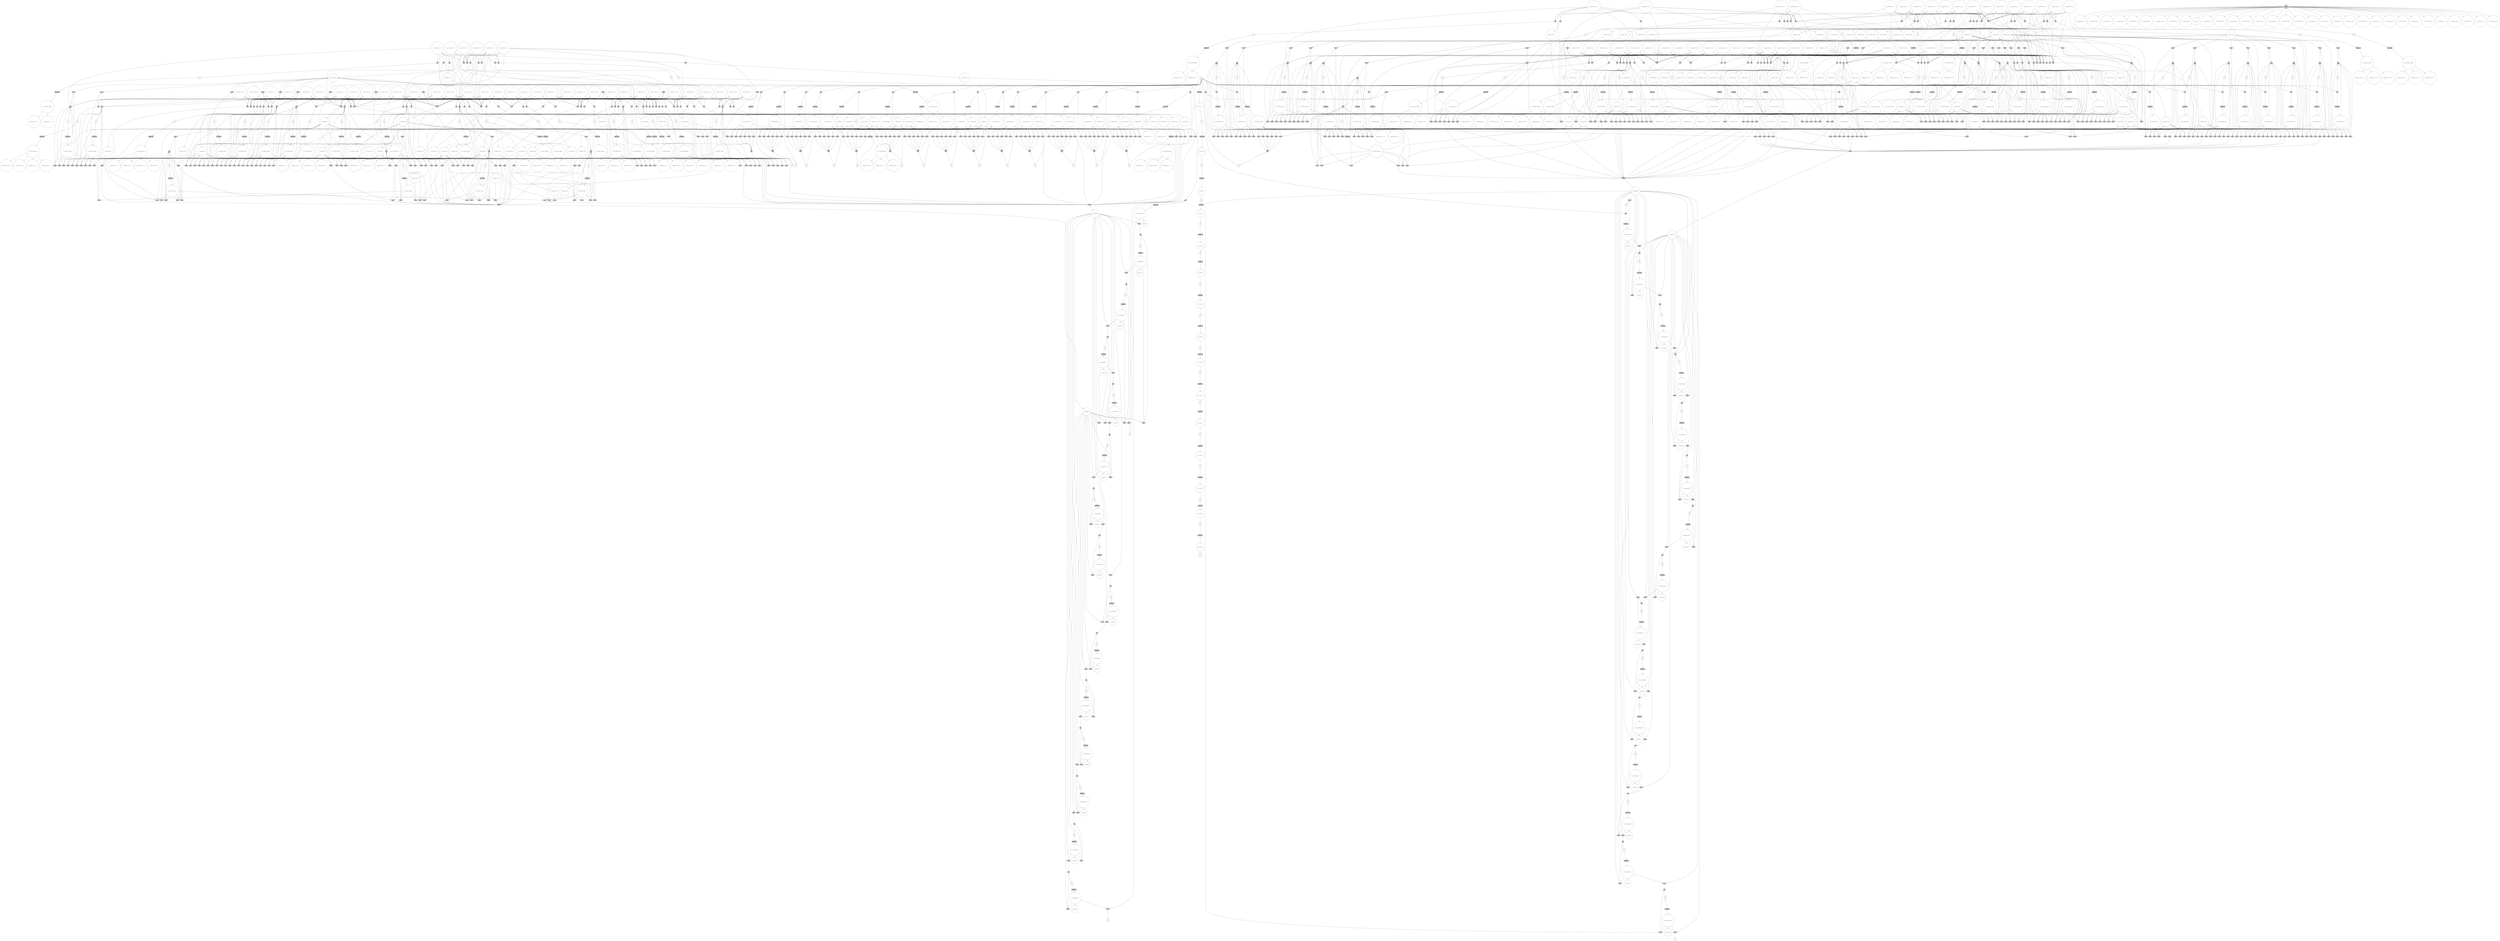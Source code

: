digraph propNet
{
	"@c11da53"[shape=circle, style= filled, fillcolor=white, label="( legal right ( move 5 1 3 2 ) )"]; 
	"@62a23d38"[shape=box, style= filled, fillcolor=grey, label="TRANSITION"]; "@62a23d38"->"@4e4b35ef"; 
	"@907f8ba"[shape=ellipse, style= filled, fillcolor=grey, label="OR"]; "@907f8ba"->"@def577d"; 
	"@1e1ff563"[shape=invhouse, style= filled, fillcolor=grey, label="AND"]; "@1e1ff563"->"@7838c8c5"; 
	"@1d91eb90"[shape=circle, style= filled, fillcolor=white, label="( next_tmp5 1 2 right )"]; "@1d91eb90"->"@1c751d58"; 
	"@25846d05"[shape=invhouse, style= filled, fillcolor=grey, label="AND"]; "@25846d05"->"@39ea2de1"; 
	"@386a1fbe"[shape=circle, style= filled, fillcolor=white, label="( true ( cell left 3 1 knight ) )"]; "@386a1fbe"->"@4edfe491"; "@386a1fbe"->"@161def0"; "@386a1fbe"->"@3f6a5bcb"; "@386a1fbe"->"@691872a8"; 
	"@67a5fb5a"[shape=circle, style= filled, fillcolor=white, label="anon"]; "@67a5fb5a"->"@9615a1f"; 
	"@1ad997f9"[shape=circle, style= filled, fillcolor=white, label="( next_tmp0 5 left )"]; "@1ad997f9"->"@231bf785"; "@1ad997f9"->"@15ee9cc3"; "@1ad997f9"->"@44c8422"; "@1ad997f9"->"@64a63599"; "@1ad997f9"->"@79c0a077"; "@1ad997f9"->"@31ec0130"; "@1ad997f9"->"@4aa0560e"; "@1ad997f9"->"@307b37df"; "@1ad997f9"->"@74e0eb3f"; "@1ad997f9"->"@550a6723"; "@1ad997f9"->"@5c4aca27"; "@1ad997f9"->"@79a422d9"; 
	"@325e9e34"[shape=circle, style= filled, fillcolor=white, label="anon"]; "@325e9e34"->"@5127a6bc"; 
	"@205074de"[shape=ellipse, style= filled, fillcolor=grey, label="OR"]; "@205074de"->"@228ab65"; 
	"@7deb41d6"[shape=invhouse, style= filled, fillcolor=grey, label="AND"]; "@7deb41d6"->"@39e2ee3f"; 
	"@63220fd1"[shape=circle, style= filled, fillcolor=white, label="( does right ( move 2 1 1 3 ) )"]; "@63220fd1"->"@2555e3ab"; "@63220fd1"->"@5b787144"; "@63220fd1"->"@6ff0239"; "@63220fd1"->"@763ce725"; "@63220fd1"->"@364e50ee"; "@63220fd1"->"@2dcc5af0"; "@63220fd1"->"@6a346239"; "@63220fd1"->"@153d4c49"; 
	"@e3f6d"[shape=circle, style= filled, fillcolor=white, label="anon"]; "@e3f6d"->"@33d232d1"; 
	"@14860315"[shape=circle, style= filled, fillcolor=white, label="( next_tmp1 1 right )"]; "@14860315"->"@3b6cdbb8"; "@14860315"->"@72b0f2b2"; "@14860315"->"@49cda7e7"; "@14860315"->"@3cdc904a"; "@14860315"->"@7e820d53"; "@14860315"->"@7a3e72"; "@14860315"->"@73f17a73"; "@14860315"->"@1837b90c"; "@14860315"->"@3aa1e2da"; "@14860315"->"@404b7c69"; 
	"@78faa02"[shape=invhouse, style= filled, fillcolor=grey, label="AND"]; "@78faa02"->"@60f00e0f"; 
	"@2891fa78"[shape=ellipse, style= filled, fillcolor=grey, label="OR"]; "@2891fa78"->"@777d57d6"; 
	"@6128453c"[shape=ellipse, style= filled, fillcolor=grey, label="OR"]; "@6128453c"->"@1ad997f9"; 
	"@3e58f124"[shape=invhouse, style= filled, fillcolor=grey, label="AND"]; "@3e58f124"->"@447bd86d"; 
	"@4b6e3f87"[shape=invhouse, style= filled, fillcolor=grey, label="AND"]; "@4b6e3f87"->"@a0002df"; 
	"@4faea727"[shape=invhouse, style= filled, fillcolor=grey, label="AND"]; "@4faea727"->"@4cf8f332"; 
	"@5636bc0a"[shape=ellipse, style= filled, fillcolor=grey, label="OR"]; "@5636bc0a"->"@237360be"; 
	"@28176ee6"[shape=circle, style= filled, fillcolor=white, label="( next_tmp4 2 3 left )"]; "@28176ee6"->"@920d6b7"; 
	"@6eef9525"[shape=circle, style= filled, fillcolor=white, label="( goal right 42 )"]; 
	"@569bc36d"[shape=invhouse, style= filled, fillcolor=grey, label="AND"]; "@569bc36d"->"@401e9c3f"; 
	"@3b756456"[shape=circle, style= filled, fillcolor=white, label="( goal right 85 )"]; 
	"@3b061299"[shape=circle, style= filled, fillcolor=white, label="( true ( cell left 1 3 pawn ) )"]; "@3b061299"->"@21346812"; "@3b061299"->"@231bf785"; "@3b061299"->"@57bd06bf"; "@3b061299"->"@621e605"; "@3b061299"->"@749cd006"; "@3b061299"->"@d032cf5"; "@3b061299"->"@6ae11a87"; 
	"@7960c21a"[shape=invhouse, style= filled, fillcolor=grey, label="AND"]; "@7960c21a"->"@2dfc6dc6"; 
	"@52988dd6"[shape=invhouse, style= filled, fillcolor=grey, label="AND"]; "@52988dd6"->"@df4e1c6"; 
	"@3761f888"[shape=box, style= filled, fillcolor=grey, label="TRANSITION"]; "@3761f888"->"@36633b88"; 
	"@57398044"[shape=invhouse, style= filled, fillcolor=grey, label="AND"]; "@57398044"->"@3d0bc85"; 
	"@4597871d"[shape=ellipse, style= filled, fillcolor=grey, label="OR"]; "@4597871d"->"@5f27a49c"; 
	"@1cb52598"[shape=box, style= filled, fillcolor=grey, label="TRANSITION"]; "@1cb52598"->"@4d41fc8c"; 
	"@53f336eb"[shape=circle, style= filled, fillcolor=white, label="anon"]; "@53f336eb"->"@2f67d81"; 
	"@151cc2a8"[shape=circle, style= filled, fillcolor=white, label="( next_tmp1 3 right )"]; "@151cc2a8"->"@7896b1b8"; "@151cc2a8"->"@203ba002"; "@151cc2a8"->"@29be513c"; "@151cc2a8"->"@14985016"; "@151cc2a8"->"@4ee3990b"; "@151cc2a8"->"@663f3fbd"; "@151cc2a8"->"@d38d2fc"; "@151cc2a8"->"@4302a01f"; "@151cc2a8"->"@397af435"; "@151cc2a8"->"@1f72e08e"; 
	"@424c2849"[shape=invhouse, style= filled, fillcolor=grey, label="AND"]; "@424c2849"->"@2a788b76"; 
	"@16675039"[shape=invhouse, style= filled, fillcolor=grey, label="AND"]; "@16675039"->"@2a788b76"; 
	"@40f23491"[shape=circle, style= filled, fillcolor=white, label="( legal right ( move 3 3 5 2 ) )"]; 
	"@6648938"[shape=circle, style= filled, fillcolor=white, label="anon"]; "@6648938"->"@3d949a87"; 
	"@12da89a7"[shape=box, style= filled, fillcolor=grey, label="TRANSITION"]; "@12da89a7"->"@2d63c5bb"; 
	"@307b37df"[shape=invhouse, style= filled, fillcolor=grey, label="AND"]; "@307b37df"->"@3da3da69"; 
	"@26ffd553"[shape=circle, style= filled, fillcolor=white, label="anon"]; "@26ffd553"->"@5f154718"; 
	"@db2e44d"[shape=ellipse, style= filled, fillcolor=grey, label="OR"]; "@db2e44d"->"@5baa8241"; 
	"@63e68a2b"[shape=circle, style= filled, fillcolor=white, label="( true ( cell right 2 1 pawn ) )"]; "@63e68a2b"->"@6dc8f3cd"; "@63e68a2b"->"@64b2933f"; "@63e68a2b"->"@1c751d58"; "@63e68a2b"->"@43794494"; "@63e68a2b"->"@21a722ef"; "@63e68a2b"->"@d38d2fc"; "@63e68a2b"->"@1b4b2db7"; 
	"@620b5b80"[shape=invhouse, style= filled, fillcolor=grey, label="AND"]; "@620b5b80"->"@587b8be7"; 
	"@3a67ad79"[shape=box, style= filled, fillcolor=grey, label="TRANSITION"]; "@3a67ad79"->"@386a1fbe"; 
	"@17a7905e"[shape=invhouse, style= filled, fillcolor=grey, label="AND"]; "@17a7905e"->"@46993aaa"; 
	"@66e90097"[shape=circle, style= filled, fillcolor=white, label="( does right ( move 3 2 1 3 ) )"]; "@66e90097"->"@2555e3ab"; "@66e90097"->"@2b890c67"; "@66e90097"->"@6ff0239"; "@66e90097"->"@763ce725"; "@66e90097"->"@364e50ee"; "@66e90097"->"@2dcc5af0"; "@66e90097"->"@6a346239"; "@66e90097"->"@153d4c49"; 
	"@3e7c609"[shape=ellipse, style= filled, fillcolor=grey, label="OR"]; "@3e7c609"->"@657a7adf"; 
	"@5306989e"[shape=circle, style= filled, fillcolor=white, label="( true ( cell left 1 3 blank ) )"]; "@5306989e"->"@3e389405"; "@5306989e"->"@31313e0e"; "@5306989e"->"@99c873d"; "@5306989e"->"@7929b073"; "@5306989e"->"@5c538b31"; "@5306989e"->"@70cfaf6e"; "@5306989e"->"@4f4a1ab7"; 
	"@251c135c"[shape=circle, style= filled, fillcolor=white, label="( does left ( move 5 1 4 3 ) )"]; "@251c135c"->"@39ce9085"; "@251c135c"->"@132fae6c"; "@251c135c"->"@342f7cfe"; "@251c135c"->"@214b4b3a"; "@251c135c"->"@3c0c74fe"; "@251c135c"->"@fd50fd2"; "@251c135c"->"@b0014f0"; "@251c135c"->"@60ec2ea8"; 
	"@228ab65"[shape=circle, style= filled, fillcolor=white, label="( next_tmp2 5 left )"]; "@228ab65"->"@20eb607d"; "@228ab65"->"@3e389405"; "@228ab65"->"@54182d86"; "@228ab65"->"@7a0d637d"; "@228ab65"->"@61747f59"; "@228ab65"->"@23f9e6e5"; "@228ab65"->"@fa5e4e4"; "@228ab65"->"@391a74ef"; "@228ab65"->"@5270cdd2"; "@228ab65"->"@5cd622e5"; "@228ab65"->"@78faa02"; "@228ab65"->"@1cf7cbd1"; 
	"@5eb10190"[shape=invhouse, style= filled, fillcolor=grey, label="AND"]; "@5eb10190"->"@798c668c"; 
	"@60da5686"[shape=invhouse, style= filled, fillcolor=grey, label="AND"]; "@60da5686"->"@2eeb3c84"; 
	"@5947c01d"[shape=circle, style= filled, fillcolor=white, label="( true ( cell right 2 1 blank ) )"]; "@5947c01d"->"@20d75cf7"; "@5947c01d"->"@609a5d54"; "@5947c01d"->"@4187a8e0"; "@5947c01d"->"@41ed8741"; "@5947c01d"->"@28825459"; "@5947c01d"->"@564a5320"; "@5947c01d"->"@b6be7ee"; 
	"@140e3010"[shape=circle, style= filled, fillcolor=white, label="( does left ( move 2 2 4 3 ) )"]; "@140e3010"->"@39ce9085"; "@140e3010"->"@132fae6c"; "@140e3010"->"@342f7cfe"; "@140e3010"->"@214b4b3a"; "@140e3010"->"@3c0c74fe"; "@140e3010"->"@27cc7f4b"; "@140e3010"->"@fd50fd2"; "@140e3010"->"@b0014f0"; 
	"@46c9220"[shape=circle, style= filled, fillcolor=white, label="( true ( cell right 2 2 pawn ) )"]; "@46c9220"->"@32a88bc2"; "@46c9220"->"@72b0f2b2"; "@46c9220"->"@2a6d23ea"; "@46c9220"->"@5561bfa3"; "@46c9220"->"@f7e5307"; "@46c9220"->"@561279c8"; "@46c9220"->"@1f72e08e"; 
	"@60ec2ea8"[shape=ellipse, style= filled, fillcolor=grey, label="OR"]; "@60ec2ea8"->"@31eb494e"; 
	"@36164a8c"[shape=circle, style= filled, fillcolor=white, label="( true ( cell right 5 3 blank ) )"]; "@36164a8c"->"@5e87512"; "@36164a8c"->"@3a0fbd45"; "@36164a8c"->"@27ce0eca"; "@36164a8c"->"@4903f4aa"; "@36164a8c"->"@6f3f903b"; "@36164a8c"->"@382f3bf0"; "@36164a8c"->"@2013eaab"; 
	"@f0fba68"[shape=circle, style= filled, fillcolor=white, label="( true ( cell left 2 2 knight ) )"]; "@f0fba68"->"@663c0737"; "@f0fba68"->"@62ba8180"; 
	"@35a271f5"[shape=circle, style= filled, fillcolor=white, label="( does right ( move 2 3 3 1 ) )"]; "@35a271f5"->"@52f9cbe5"; "@35a271f5"->"@4d2bbe6b"; "@35a271f5"->"@27d08e21"; "@35a271f5"->"@51d2bb9f"; "@35a271f5"->"@30933cba"; "@35a271f5"->"@bd5d765"; "@35a271f5"->"@17773a14"; "@35a271f5"->"@58e5ebd"; 
	"@2484de3c"[shape=circle, style= filled, fillcolor=white, label="anon"]; "@2484de3c"->"@47ca3f82"; 
	"@4d2bbe6b"[shape=ellipse, style= filled, fillcolor=grey, label="OR"]; "@4d2bbe6b"->"@72e28a61"; 
	"@14cef147"[shape=circle, style= filled, fillcolor=white, label="( next_tmp5 2 1 right )"]; "@14cef147"->"@4cc7014c"; 
	"@56e88e24"[shape=ellipse, style= filled, fillcolor=grey, label="OR"]; "@56e88e24"->"@3dcc0a0f"; 
	"@749cd006"[shape=invhouse, style= filled, fillcolor=grey, label="AND"]; "@749cd006"->"@56de24c5"; 
	"@231a6631"[shape=invhouse, style= filled, fillcolor=grey, label="AND"]; "@231a6631"->"@3da3da69"; 
	"@5ac2480b"[shape=ellipse, style= filled, fillcolor=grey, label="OR"]; "@5ac2480b"->"@47004b78"; 
	"@961401f"[shape=circle, style= filled, fillcolor=white, label="( true ( cell left 5 2 knight ) )"]; "@961401f"->"@5e73e0d"; "@961401f"->"@129a41d2"; 
	"@28318d"[shape=circle, style= filled, fillcolor=white, label="( goal left 64 )"]; 
	"@4706e02e"[shape=circle, style= filled, fillcolor=white, label="anon"]; "@4706e02e"->"@3f81d405"; 
	"@205bfbd8"[shape=ellipse, style= filled, fillcolor=grey, label="OR"]; "@205bfbd8"->"@76f33280"; 
	"@382f3bf0"[shape=invhouse, style= filled, fillcolor=grey, label="AND"]; "@382f3bf0"->"@35e5ebbf"; 
	"@a2c6f70"[shape=invhouse, style= filled, fillcolor=grey, label="AND"]; "@a2c6f70"->"@2b1be57f"; 
	"@5b941dc9"[shape=circle, style= filled, fillcolor=white, label="anon"]; "@5b941dc9"->"@6deea96c"; 
	"@1e311410"[shape=invhouse, style= filled, fillcolor=grey, label="AND"]; "@1e311410"->"@76cc518c"; 
	"@14681070"[shape=ellipse, style= filled, fillcolor=grey, label="OR"]; "@14681070"->"@3c0f3387"; 
	"@6fd7bd04"[shape=box, style= filled, fillcolor=grey, label="TRANSITION"]; "@6fd7bd04"->"@3a15da7d"; 
	"@a62b39f"[shape=box, style= filled, fillcolor=grey, label="TRANSITION"]; "@a62b39f"->"@68ffab0a"; 
	"@deb62b6"[shape=circle, style= filled, fillcolor=white, label="( legal right ( move 5 2 3 3 ) )"]; 
	"@584b62a7"[shape=circle, style= filled, fillcolor=white, label="( legal left ( move 2 3 1 1 ) )"]; 
	"@4302a01f"[shape=invhouse, style= filled, fillcolor=grey, label="AND"]; "@4302a01f"->"@2dfc6dc6"; 
	"@7d01acff"[shape=circle, style= filled, fillcolor=white, label="( true ( captures left 6 ) )"]; "@7d01acff"->"@7b8a80d4"; "@7d01acff"->"@b6c1857"; "@7d01acff"->"@1224b90"; 
	"@175023d2"[shape=ellipse, style= filled, fillcolor=grey, label="OR"]; "@175023d2"->"@e5fbbf3"; 
	"@7fa0d111"[shape=box, style= filled, fillcolor=grey, label="TRANSITION"]; "@7fa0d111"->"@46c9220"; 
	"@35286c00"[shape=ellipse, style= filled, fillcolor=grey, label="OR"]; "@35286c00"->"@70ca8f43"; 
	"@69beea90"[shape=invhouse, style= filled, fillcolor=grey, label="AND"]; "@69beea90"->"@6a48ffbc"; 
	"@1ea4daa3"[shape=invhouse, style= filled, fillcolor=grey, label="AND"]; "@1ea4daa3"->"@df4e1c6"; 
	"@663c0737"[shape=circle, style= filled, fillcolor=white, label="( legal left ( move 2 2 4 3 ) )"]; 
	"@4513098"[shape=ellipse, style= filled, fillcolor=grey, label="OR"]; "@4513098"->"@7ecdc97b"; 
	"@6c97f621"[shape=doublecircle, style= filled, fillcolor=grey, label="TRUE"]; "@6c97f621"->"@21aac775"; "@6c97f621"->"@55d91364"; "@6c97f621"->"@a2ba05"; "@6c97f621"->"@14e7bb91"; "@6c97f621"->"@6ee6361e"; "@6c97f621"->"@7ff0a34"; "@6c97f621"->"@60487c5f"; "@6c97f621"->"@38f8ff42"; "@6c97f621"->"@3e617584"; "@6c97f621"->"@45c1cfc1"; "@6c97f621"->"@36dd725b"; "@6c97f621"->"@633e6346"; "@6c97f621"->"@4799a84f"; "@6c97f621"->"@52ec1f9e"; "@6c97f621"->"@219b6225"; "@6c97f621"->"@1e883644"; "@6c97f621"->"@530ce397"; "@6c97f621"->"@4beb2473"; "@6c97f621"->"@261ca3cb"; "@6c97f621"->"@6b0ede6"; "@6c97f621"->"@2f26f304"; "@6c97f621"->"@c9c6201"; "@6c97f621"->"@686fdca5"; "@6c97f621"->"@706a4d1a"; "@6c97f621"->"@70bdd2e7"; "@6c97f621"->"@3b629e96"; "@6c97f621"->"@47ed081"; "@6c97f621"->"@49d29a78"; "@6c97f621"->"@6ca02839"; "@6c97f621"->"@7331f919"; "@6c97f621"->"@3aa620f5"; "@6c97f621"->"@79cb374f"; "@6c97f621"->"@c0fe89a"; 
	"@50d420eb"[shape=circle, style= filled, fillcolor=white, label="( legal right ( move 1 2 3 3 ) )"]; 
	"@2e1c6600"[shape=invhouse, style= filled, fillcolor=grey, label="AND"]; "@2e1c6600"->"@610f7612"; 
	"@7c959fa1"[shape=circle, style= filled, fillcolor=white, label="( does right ( move 5 1 4 3 ) )"]; "@7c959fa1"->"@1791f022"; "@7c959fa1"->"@39ea2de1"; "@7c959fa1"->"@77d433c1"; "@7c959fa1"->"@763ce725"; "@7c959fa1"->"@73e04a35"; "@7c959fa1"->"@6dca1837"; "@7c959fa1"->"@6a346239"; "@7c959fa1"->"@3e7c609"; 
	"@394aa6c3"[shape=circle, style= filled, fillcolor=white, label="( true ( captures left 14 ) )"]; "@394aa6c3"->"@4d905742"; "@394aa6c3"->"@397b6178"; "@394aa6c3"->"@7b6bbeaf"; 
	"@4302df5"[shape=circle, style= filled, fillcolor=white, label="( next_tmp0 3 right )"]; "@4302df5"->"@3e5d9d90"; "@4302df5"->"@64b2933f"; "@4302df5"->"@60f32dde"; "@4302df5"->"@7a67f797"; "@4302df5"->"@21c3dc66"; "@4302df5"->"@532996d6"; "@4302df5"->"@72423da9"; "@4302df5"->"@65a7dd7b"; "@4302df5"->"@f7e5307"; "@4302df5"->"@224260ab"; "@4302df5"->"@a2c6f70"; "@4302df5"->"@314955ec"; 
	"@2331ebb3"[shape=invhouse, style= filled, fillcolor=grey, label="AND"]; "@2331ebb3"->"@3b05c7e1"; 
	"@6a5a7ff7"[shape=ellipse, style= filled, fillcolor=grey, label="OR"]; "@6a5a7ff7"->"@2eced18"; 
	"@2555e3ab"[shape=ellipse, style= filled, fillcolor=grey, label="OR"]; "@2555e3ab"->"@29d602b3"; 
	"@7aa8198c"[shape=invhouse, style= filled, fillcolor=grey, label="AND"]; "@7aa8198c"->"@1da12fc0"; 
	"@730a4a32"[shape=invhouse, style= filled, fillcolor=grey, label="AND"]; "@730a4a32"->"@65f9c5c8"; 
	"@46993aaa"[shape=ellipse, style= filled, fillcolor=grey, label="OR"]; "@46993aaa"->"@75da931b"; 
	"@60d8431c"[shape=circle, style= filled, fillcolor=white, label="anon"]; "@60d8431c"->"@11cf3710"; 
	"@23f2bc83"[shape=circle, style= filled, fillcolor=white, label="( next_tmp5 1 5 right )"]; "@23f2bc83"->"@5e34d46a"; 
	"@59d794d"[shape=circle, style= filled, fillcolor=white, label="( does left ( move 2 3 1 1 ) )"]; "@59d794d"->"@10bfb545"; "@59d794d"->"@6e35be06"; "@59d794d"->"@8ca9a2d"; "@59d794d"->"@1fb93526"; "@59d794d"->"@502c06b2"; "@59d794d"->"@4e81d783"; "@59d794d"->"@205bfbd8"; "@59d794d"->"@46377e2a"; 
	"@1224b90"[shape=invhouse, style= filled, fillcolor=grey, label="AND"]; "@1224b90"->"@2e23a559"; 
	"@7a2760f"[shape=invhouse, style= filled, fillcolor=grey, label="AND"]; "@7a2760f"->"@55a6c368"; 
	"@6521f956"[shape=circle, style= filled, fillcolor=white, label="anon"]; "@6521f956"->"@5e3b8219"; 
	"@4e44ac6a"[shape=invhouse, style= filled, fillcolor=grey, label="AND"]; "@4e44ac6a"->"@76cc518c"; 
	"@77f2fbff"[shape=box, style= filled, fillcolor=grey, label="TRANSITION"]; "@77f2fbff"->"@4af08d0f"; 
	"@741b3967"[shape=circle, style= filled, fillcolor=white, label="anon"]; "@741b3967"->"@79ec3264"; 
	"@53e64a3b"[shape=invhouse, style= filled, fillcolor=grey, label="AND"]; "@53e64a3b"->"@df4e1c6"; 
	"@35612600"[shape=box, style= filled, fillcolor=grey, label="TRANSITION"]; "@35612600"->"@15e8f2a0"; 
	"@55fe910c"[shape=box, style= filled, fillcolor=grey, label="TRANSITION"]; "@55fe910c"->"@5d11c3f0"; 
	"@517c804b"[shape=ellipse, style= filled, fillcolor=grey, label="OR"]; "@517c804b"->"@44cae5b8"; 
	"@45ed957d"[shape=circle, style= filled, fillcolor=white, label="( true ( cell right 3 3 blank ) )"]; "@45ed957d"->"@1005354a"; "@45ed957d"->"@19fc4e"; "@45ed957d"->"@1dacecf3"; "@45ed957d"->"@6ee964fe"; "@45ed957d"->"@4b48f7e0"; "@45ed957d"->"@27013985"; "@45ed957d"->"@44d79c75"; 
	"@7ab05cd7"[shape=invhouse, style= filled, fillcolor=grey, label="AND"]; "@7ab05cd7"->"@39ea2de1"; 
	"@153e6f83"[shape=circle, style= filled, fillcolor=white, label="( legal right ( move 1 3 3 2 ) )"]; 
	"@4145f572"[shape=circle, style= filled, fillcolor=white, label="anon"]; "@4145f572"->"@65eef88"; 
	"@530ce397"[shape=circle, style= filled, fillcolor=white, label="( init ( cell right 5 2 pawn ) )"]; 
	"@4187a8e0"[shape=invhouse, style= filled, fillcolor=grey, label="AND"]; "@4187a8e0"->"@5b787144"; 
	"@5f14a3c6"[shape=ellipse, style= filled, fillcolor=grey, label="OR"]; "@5f14a3c6"->"@440c4cee"; 
	"@4beb2473"[shape=circle, style= filled, fillcolor=white, label="( init ( cell right 4 1 pawn ) )"]; 
	"@2a476914"[shape=ellipse, style= filled, fillcolor=grey, label="OR"]; "@2a476914"->"@3643b5bb"; 
	"@38be9340"[shape=ellipse, style= filled, fillcolor=grey, label="OR"]; "@38be9340"->"@67b56bda"; 
	"@65e73498"[shape=invhouse, style= filled, fillcolor=grey, label="AND"]; "@65e73498"->"@2eeb3c84"; 
	"@141e00a"[shape=invhouse, style= filled, fillcolor=grey, label="AND"]; "@141e00a"->"@798c668c"; 
	"@5bca4955"[shape=box, style= filled, fillcolor=grey, label="TRANSITION"]; "@5bca4955"->"@79424b7b"; 
	"@3d0bc85"[shape=ellipse, style= filled, fillcolor=grey, label="OR"]; "@3d0bc85"->"@7d08c1b7"; 
	"@74ae8af4"[shape=circle, style= filled, fillcolor=white, label="( goal left 50 )"]; 
	"@1bfa1ba1"[shape=circle, style= filled, fillcolor=white, label="anon"]; "@1bfa1ba1"->"@1c7ab89d"; 
	"@39ea2de1"[shape=ellipse, style= filled, fillcolor=grey, label="OR"]; "@39ea2de1"->"@3d6a2c7b"; 
	"@6e35be06"[shape=ellipse, style= filled, fillcolor=grey, label="OR"]; "@6e35be06"->"@a4eb471"; 
	"@31313e0e"[shape=invhouse, style= filled, fillcolor=grey, label="AND"]; "@31313e0e"->"@3fdb8a73"; 
	"@464cdac8"[shape=circle, style= filled, fillcolor=white, label="( legal right ( move 3 1 2 3 ) )"]; 
	"@4fb529d6"[shape=box, style= filled, fillcolor=grey, label="TRANSITION"]; "@4fb529d6"->"@7f8837f1"; 
	"@448be1c9"[shape=circle, style= filled, fillcolor=white, label="( next_tmp5 2 4 left )"]; "@448be1c9"->"@31ccbefe"; 
	"@6745934e"[shape=circle, style= filled, fillcolor=white, label="( next_tmp4 3 1 left )"]; "@6745934e"->"@70cfaf6e"; 
	"@7fdb04ed"[shape=circle, style= filled, fillcolor=white, label="( true ( cell right 5 1 pawn ) )"]; "@7fdb04ed"->"@4daaf194"; "@7fdb04ed"->"@2738ef1d"; "@7fdb04ed"->"@1a752144"; "@7fdb04ed"->"@14985016"; "@7fdb04ed"->"@4dfd245f"; "@7fdb04ed"->"@5e34d46a"; "@7fdb04ed"->"@a2c6f70"; 
	"@35e5ebbf"[shape=ellipse, style= filled, fillcolor=grey, label="OR"]; "@35e5ebbf"->"@9d8643e"; 
	"@1d87b360"[shape=circle, style= filled, fillcolor=white, label="( true ( cell right 4 2 pawn ) )"]; "@1d87b360"->"@7896b1b8"; "@1d87b360"->"@3d44d0c6"; "@1d87b360"->"@7a3e72"; "@1d87b360"->"@72423da9"; "@1d87b360"->"@4b069693"; "@1d87b360"->"@653e4653"; "@1d87b360"->"@47bb2cb"; 
	"@73cb4cae"[shape=ellipse, style= filled, fillcolor=grey, label="OR"]; "@73cb4cae"->"@28176ee6"; 
	"@512fb063"[shape=invhouse, style= filled, fillcolor=grey, label="AND"]; "@512fb063"->"@1da12fc0"; 
	"@15ee9cc3"[shape=invhouse, style= filled, fillcolor=grey, label="AND"]; "@15ee9cc3"->"@65f9c5c8"; 
	"@4903f4aa"[shape=invhouse, style= filled, fillcolor=grey, label="AND"]; "@4903f4aa"->"@35e5ebbf"; 
	"@397577f9"[shape=circle, style= filled, fillcolor=white, label="( legal left ( move 3 2 5 3 ) )"]; 
	"@20eb607d"[shape=invhouse, style= filled, fillcolor=grey, label="AND"]; "@20eb607d"->"@1ea87e7b"; 
	"@f0c0ef2"[shape=circle, style= filled, fillcolor=white, label="( goal right 50 )"]; 
	"@73feb3a6"[shape=circle, style= filled, fillcolor=white, label="( true ( captures left 13 ) )"]; "@73feb3a6"->"@29af45f4"; "@73feb3a6"->"@4471dfd7"; "@73feb3a6"->"@4a09c939"; 
	"@655d7752"[shape=circle, style= filled, fillcolor=white, label="( legal left ( move 1 3 3 2 ) )"]; 
	"@747ae165"[shape=box, style= filled, fillcolor=grey, label="TRANSITION"]; "@747ae165"->"@5947c01d"; 
	"@79b0edb2"[shape=invhouse, style= filled, fillcolor=grey, label="AND"]; "@79b0edb2"->"@53623820"; 
	"@171e1813"[shape=circle, style= filled, fillcolor=white, label="anon"]; "@171e1813"->"@2891fa78"; 
	"@3c095f75"[shape=ellipse, style= filled, fillcolor=grey, label="OR"]; "@3c095f75"->"@b5a191e"; 
	"@54f690e4"[shape=circle, style= filled, fillcolor=white, label="( legal right ( move 2 1 4 2 ) )"]; 
	"@6b87d20c"[shape=box, style= filled, fillcolor=grey, label="TRANSITION"]; "@6b87d20c"->"@1a2b2cf8"; 
	"@6774a144"[shape=invhouse, style= filled, fillcolor=grey, label="AND"]; "@6774a144"->"@d93a6a5"; 
	"@5b2bc407"[shape=invhouse, style= filled, fillcolor=grey, label="AND"]; "@5b2bc407"->"@3f6ff2d9"; 
	"@2a788b76"[shape=ellipse, style= filled, fillcolor=grey, label="OR"]; "@2a788b76"->"@500c05c2"; 
	"@3e5d9d90"[shape=invhouse, style= filled, fillcolor=grey, label="AND"]; "@3e5d9d90"->"@78214f6b"; 
	"@2dca4eb4"[shape=invhouse, style= filled, fillcolor=grey, label="AND"]; "@2dca4eb4"->"@5ca801b0"; 
	"@5e73e0d"[shape=circle, style= filled, fillcolor=white, label="( legal left ( move 5 2 3 1 ) )"]; 
	"@920d6b7"[shape=invhouse, style= filled, fillcolor=grey, label="AND"]; "@920d6b7"->"@7838c8c5"; 
	"@203ba002"[shape=invhouse, style= filled, fillcolor=grey, label="AND"]; "@203ba002"->"@55a6c368"; 
	"@709db0ad"[shape=circle, style= filled, fillcolor=white, label="( true ( cell left 3 3 blank ) )"]; "@709db0ad"->"@1e311410"; "@709db0ad"->"@89de832"; "@709db0ad"->"@4e44ac6a"; "@709db0ad"->"@54182d86"; "@709db0ad"->"@546da8eb"; "@709db0ad"->"@31f39c59"; "@709db0ad"->"@127e942f"; 
	"@4feaefc5"[shape=circle, style= filled, fillcolor=white, label="( next_tmp4 3 1 right )"]; "@4feaefc5"->"@3afa43e8"; 
	"@138ba593"[shape=circle, style= filled, fillcolor=white, label="init"]; "@138ba593"->"@907f8ba"; "@138ba593"->"@76d88aa2"; "@138ba593"->"@6a5a7ff7"; "@138ba593"->"@6e4d4d5e"; "@138ba593"->"@15128ee5"; "@138ba593"->"@15dcc3ca"; "@138ba593"->"@2891fa78"; "@138ba593"->"@6e70c242"; "@138ba593"->"@275cea3"; "@138ba593"->"@5ac2480b"; "@138ba593"->"@2275a30f"; "@138ba593"->"@7d2f117"; "@138ba593"->"@16a7bdcd"; "@138ba593"->"@42bfccfc"; "@138ba593"->"@17609872"; "@138ba593"->"@4c76ec2d"; "@138ba593"->"@50ba0dfc"; "@138ba593"->"@256e588e"; "@138ba593"->"@2b3e8c1c"; "@138ba593"->"@2198a037"; "@138ba593"->"@29d22104"; "@138ba593"->"@51430296"; "@138ba593"->"@2ce1b3b3"; "@138ba593"->"@6f77e5d4"; "@138ba593"->"@5b8767ad"; "@138ba593"->"@5e9de959"; "@138ba593"->"@46b8705b"; "@138ba593"->"@65eef88"; "@138ba593"->"@4513098"; "@138ba593"->"@35235feb"; "@138ba593"->"@3e2ad6a0"; "@138ba593"->"@59243f75"; "@138ba593"->"@66ec44cb"; 
	"@c9c6201"[shape=circle, style= filled, fillcolor=white, label="( init ( cell right 2 1 pawn ) )"]; 
	"@2a6d23ea"[shape=invhouse, style= filled, fillcolor=grey, label="AND"]; "@2a6d23ea"->"@1e344422"; 
	"@15517e5e"[shape=circle, style= filled, fillcolor=white, label="( true ( step 1 ) )"]; "@15517e5e"->"@6648938"; 
	"@7f546c85"[shape=box, style= filled, fillcolor=grey, label="TRANSITION"]; "@7f546c85"->"@7fa5f230"; 
	"@7987b5ff"[shape=ellipse, style= filled, fillcolor=grey, label="OR"]; "@7987b5ff"->"@3cbdb6ae"; 
	"@13b9a2fd"[shape=invhouse, style= filled, fillcolor=grey, label="AND"]; "@13b9a2fd"->"@4f93b604"; 
	"@64e4776b"[shape=circle, style= filled, fillcolor=white, label="( does left ( move 3 1 1 2 ) )"]; "@64e4776b"->"@76eb2133"; "@64e4776b"->"@35286c00"; "@64e4776b"->"@4d5b2043"; "@64e4776b"->"@1fb93526"; "@64e4776b"->"@1ba4806"; "@64e4776b"->"@502c06b2"; "@64e4776b"->"@62e59e40"; "@64e4776b"->"@6ea4b78b"; 
	"@2698dd08"[shape=ellipse, style= filled, fillcolor=grey, label="OR"]; "@2698dd08"->"@7dd74c03"; 
	"@2630a895"[shape=ellipse, style= filled, fillcolor=grey, label="OR"]; "@2630a895"->"@448be1c9"; 
	"@11f46b16"[shape=invhouse, style= filled, fillcolor=grey, label="AND"]; "@11f46b16"->"@6bd46c20"; 
	"@8244f74"[shape=circle, style= filled, fillcolor=white, label="( legal right ( move 3 2 1 1 ) )"]; 
	"@26a0c73f"[shape=circle, style= filled, fillcolor=white, label="( does right ( move 4 3 2 2 ) )"]; "@26a0c73f"->"@454e2c9c"; "@26a0c73f"->"@771931f8"; "@26a0c73f"->"@283b18f"; "@26a0c73f"->"@7051630a"; "@26a0c73f"->"@3d0bc85"; "@26a0c73f"->"@63a9fcea"; "@26a0c73f"->"@6bc0cd80"; "@26a0c73f"->"@e75be38"; 
	"@2792e317"[shape=invhouse, style= filled, fillcolor=grey, label="AND"]; "@2792e317"->"@7de6385e"; 
	"@6f51b1b7"[shape=box, style= filled, fillcolor=grey, label="TRANSITION"]; "@6f51b1b7"->"@6f539d49"; 
	"@1b1f1f12"[shape=circle, style= filled, fillcolor=white, label="( true ( cell left 5 3 blank ) )"]; "@1b1f1f12"->"@72dd23cf"; "@1b1f1f12"->"@3c7038b9"; "@1b1f1f12"->"@6d9bf996"; "@1b1f1f12"->"@21ff3fcf"; "@1b1f1f12"->"@4faea727"; "@1b1f1f12"->"@2a717ef5"; "@1b1f1f12"->"@9b7c63f"; 
	"@7692ed85"[shape=ellipse, style= filled, fillcolor=grey, label="OR"]; "@7692ed85"->"@2827f394"; 
	"@21353d27"[shape=invhouse, style= filled, fillcolor=grey, label="AND"]; "@21353d27"->"@8391b0c"; 
	"@1f0f0c8"[shape=circle, style= filled, fillcolor=white, label="( true ( cell left 3 1 blank ) )"]; "@1f0f0c8"->"@6719fc9e"; "@1f0f0c8"->"@503bbcfd"; "@1f0f0c8"->"@74ba86ef"; "@1f0f0c8"->"@391a74ef"; "@1f0f0c8"->"@c566b3e"; "@1f0f0c8"->"@39c26db4"; "@1f0f0c8"->"@2ed4a1d3"; 
	"@246bc73b"[shape=invhouse, style= filled, fillcolor=grey, label="AND"]; "@246bc73b"->"@27cc7f4b"; 
	"@63376afa"[shape=invhouse, style= filled, fillcolor=grey, label="AND"]; "@63376afa"->"@27cc7f4b"; 
	"@440c4cee"[shape=circle, style= filled, fillcolor=white, label="( next_tmp4 2 3 right )"]; "@440c4cee"->"@3f610944"; 
	"@5baa8241"[shape=circle, style= filled, fillcolor=white, label="( next_tmp5 2 3 left )"]; "@5baa8241"->"@f74f6ef"; 
	"@3dffb2eb"[shape=box, style= filled, fillcolor=grey, label="TRANSITION"]; "@3dffb2eb"->"@4e01c1f2"; 
	"@6b5b5783"[shape=circle, style= filled, fillcolor=white, label="( next_tmp5 3 1 right )"]; "@6b5b5783"->"@2453f89f"; 
	"@db951f2"[shape=circle, style= filled, fillcolor=white, label="( next_tmp5 1 3 right )"]; "@db951f2"->"@64dc420b"; 
	"@2ff44aa6"[shape=invhouse, style= filled, fillcolor=grey, label="AND"]; "@2ff44aa6"->"@7838c8c5"; 
	"@31eb494e"[shape=circle, style= filled, fillcolor=white, label="anon"]; "@31eb494e"->"@6d4e5d57"; 
	"@76898587"[shape=circle, style= filled, fillcolor=white, label="( next_tmp4 3 2 right )"]; "@76898587"->"@35b284a4"; 
	"@33799a1e"[shape=invhouse, style= filled, fillcolor=grey, label="AND"]; "@33799a1e"->"@30e79eb3"; 
	"@41bf9980"[shape=ellipse, style= filled, fillcolor=grey, label="OR"]; "@41bf9980"->"@9f6c439"; 
	"@77bdcbb2"[shape=invhouse, style= filled, fillcolor=grey, label="AND"]; "@77bdcbb2"->"@41bf9980"; 
	"@4f50f0e2"[shape=circle, style= filled, fillcolor=white, label="( true ( cell left 5 2 blank ) )"]; "@4f50f0e2"->"@5e159d10"; "@4f50f0e2"->"@5b489c06"; "@4f50f0e2"->"@2ff44aa6"; "@4f50f0e2"->"@6e6e056e"; "@4f50f0e2"->"@3755e508"; "@4f50f0e2"->"@3bba1894"; "@4f50f0e2"->"@62c8aeb3"; 
	"@5e4f12c2"[shape=circle, style= filled, fillcolor=white, label="( legal left ( move 4 3 5 1 ) )"]; 
	"@4a09c939"[shape=circle, style= filled, fillcolor=white, label="( goal left 92 )"]; 
	"@47122d"[shape=ellipse, style= filled, fillcolor=grey, label="OR"]; "@47122d"->"@39fa487f"; 
	"@2b04a681"[shape=invhouse, style= filled, fillcolor=grey, label="AND"]; "@2b04a681"->"@df4e1c6"; 
	"@36dd725b"[shape=circle, style= filled, fillcolor=white, label="( init ( cell left 3 3 pawn ) )"]; 
	"@11b75be2"[shape=invhouse, style= filled, fillcolor=grey, label="AND"]; "@11b75be2"->"@667262b6"; 
	"@129a41d2"[shape=circle, style= filled, fillcolor=white, label="( legal left ( move 5 2 3 3 ) )"]; 
	"@2275a30f"[shape=ellipse, style= filled, fillcolor=grey, label="OR"]; "@2275a30f"->"@1cf38f09"; 
	"@6fbae5f5"[shape=invhouse, style= filled, fillcolor=grey, label="AND"]; "@6fbae5f5"->"@37bbea67"; 
	"@a0002df"[shape=ellipse, style= filled, fillcolor=grey, label="OR"]; "@a0002df"->"@6bc839a"; 
	"@eaa4c7c"[shape=circle, style= filled, fillcolor=white, label="( legal right ( move 4 3 3 1 ) )"]; 
	"@788bf135"[shape=circle, style= filled, fillcolor=white, label="anon"]; "@788bf135"->"@1947e0ec"; 
	"@1f72e08e"[shape=invhouse, style= filled, fillcolor=grey, label="AND"]; "@1f72e08e"->"@1e344422"; 
	"@a15670a"[shape=invhouse, style= filled, fillcolor=grey, label="AND"]; "@a15670a"->"@2e23a559"; 
	"@5e87512"[shape=invhouse, style= filled, fillcolor=grey, label="AND"]; "@5e87512"->"@35e5ebbf"; 
	"@300b6421"[shape=circle, style= filled, fillcolor=white, label="( goal left 21 )"]; 
	"@59f52125"[shape=circle, style= filled, fillcolor=white, label="( goal left 28 )"]; 
	"@4c76ec2d"[shape=ellipse, style= filled, fillcolor=grey, label="OR"]; "@4c76ec2d"->"@12da89a7"; 
	"@3f0cc730"[shape=circle, style= filled, fillcolor=white, label="( does right ( move 3 3 5 2 ) )"]; "@3f0cc730"->"@65685e30"; "@3f0cc730"->"@174da86b"; "@3f0cc730"->"@5f08edd0"; "@3f0cc730"->"@283b18f"; "@3f0cc730"->"@397b6074"; "@3f0cc730"->"@28a7bd7a"; "@3f0cc730"->"@6bc0cd80"; "@3f0cc730"->"@43886a34"; 
	"@3d44d0c6"[shape=invhouse, style= filled, fillcolor=grey, label="AND"]; "@3d44d0c6"->"@3c095f75"; 
	"@72433b8a"[shape=ellipse, style= filled, fillcolor=grey, label="OR"]; "@72433b8a"->"@1bfa1ba1"; 
	"@4b5a4a77"[shape=ellipse, style= filled, fillcolor=grey, label="OR"]; "@4b5a4a77"->"@14cef147"; 
	"@b7cf28b"[shape=circle, style= filled, fillcolor=white, label="anon"]; "@b7cf28b"->"@7f23663b"; 
	"@c566b3e"[shape=invhouse, style= filled, fillcolor=grey, label="AND"]; "@c566b3e"->"@6ea4b78b"; 
	"@208c5a4f"[shape=invhouse, style= filled, fillcolor=grey, label="AND"]; "@208c5a4f"->"@37bbea67"; 
	"@59bd523d"[shape=invhouse, style= filled, fillcolor=grey, label="AND"]; "@59bd523d"->"@49e61582"; 
	"@15ec4535"[shape=circle, style= filled, fillcolor=white, label="( legal right ( move 1 2 3 1 ) )"]; 
	"@1896d2c2"[shape=invhouse, style= filled, fillcolor=grey, label="AND"]; "@1896d2c2"->"@447bd86d"; 
	"@10bfb545"[shape=ellipse, style= filled, fillcolor=grey, label="OR"]; "@10bfb545"->"@1a15cd9a"; 
	"@160bc7c0"[shape=invhouse, style= filled, fillcolor=grey, label="AND"]; "@160bc7c0"->"@6a48ffbc"; 
	"@5ad557c2"[shape=circle, style= filled, fillcolor=white, label="anon"]; "@5ad557c2"->"@18557d7e"; 
	"@6fafc4c2"[shape=circle, style= filled, fillcolor=white, label="( true ( cell right 3 2 pawn ) )"]; "@6fafc4c2"->"@119a0c4e"; "@6fafc4c2"->"@3b6cdbb8"; "@6fafc4c2"->"@4ee3990b"; "@6fafc4c2"->"@498b5a73"; "@6fafc4c2"->"@6951a712"; "@6fafc4c2"->"@247cb66a"; "@6fafc4c2"->"@7f423820"; 
	"@40442b95"[shape=box, style= filled, fillcolor=grey, label="TRANSITION"]; "@40442b95"->"@39742c56"; 
	"@22fff2a2"[shape=invhouse, style= filled, fillcolor=grey, label="AND"]; "@22fff2a2"->"@3c095f75"; 
	"@1b3dc4d5"[shape=circle, style= filled, fillcolor=white, label="( legal right ( move 5 3 3 2 ) )"]; 
	"@7122e0b3"[shape=invhouse, style= filled, fillcolor=grey, label="AND"]; "@7122e0b3"->"@8391b0c"; 
	"@1cf7cbd1"[shape=invhouse, style= filled, fillcolor=grey, label="AND"]; "@1cf7cbd1"->"@5ca801b0"; 
	"@247cb66a"[shape=invhouse, style= filled, fillcolor=grey, label="AND"]; "@247cb66a"->"@65ddcac5"; 
	"@1fc82208"[shape=box, style= filled, fillcolor=grey, label="TRANSITION"]; "@1fc82208"->"@7fdb04ed"; 
	"@837e21f"[shape=invhouse, style= filled, fillcolor=grey, label="AND"]; "@837e21f"->"@412bf560"; 
	"@51da6868"[shape=invhouse, style= filled, fillcolor=grey, label="AND"]; "@51da6868"->"@df4e1c6"; 
	"@4daaf194"[shape=invhouse, style= filled, fillcolor=grey, label="AND"]; "@4daaf194"->"@2b1be57f"; 
	"@f74f6ef"[shape=invhouse, style= filled, fillcolor=grey, label="AND"]; "@f74f6ef"->"@df4e1c6"; 
	"@717e5fde"[shape=box, style= filled, fillcolor=grey, label="TRANSITION"]; "@717e5fde"->"@5fff83a9"; 
	"@3f81d405"[shape=box, style= filled, fillcolor=grey, label="TRANSITION"]; "@3f81d405"->"@308c666a"; 
	"@f2e5ce6"[shape=circle, style= filled, fillcolor=white, label="( goal right 21 )"]; 
	"@7afa0094"[shape=box, style= filled, fillcolor=grey, label="TRANSITION"]; "@7afa0094"->"@4805298"; 
	"@132fae6c"[shape=ellipse, style= filled, fillcolor=grey, label="OR"]; "@132fae6c"->"@1f643e4b"; 
	"@23f9e6e5"[shape=invhouse, style= filled, fillcolor=grey, label="AND"]; "@23f9e6e5"->"@4e81d783"; 
	"@12910b0b"[shape=circle, style= filled, fillcolor=white, label="( does left ( move 3 3 5 2 ) )"]; "@12910b0b"->"@76eb2133"; "@12910b0b"->"@35286c00"; "@12910b0b"->"@76cc518c"; "@12910b0b"->"@6128453c"; "@12910b0b"->"@19737b9f"; "@12910b0b"->"@205074de"; "@12910b0b"->"@5092eb76"; "@12910b0b"->"@61e481c1"; 
	"@19e142a5"[shape=circle, style= filled, fillcolor=white, label="( true ( cell right 3 1 blank ) )"]; "@19e142a5"->"@7b60e796"; "@19e142a5"->"@59727745"; "@19e142a5"->"@22509bfc"; "@19e142a5"->"@3a65724d"; "@19e142a5"->"@774b9b80"; "@19e142a5"->"@6e34b350"; "@19e142a5"->"@49e21540"; 
	"@2a717ef5"[shape=invhouse, style= filled, fillcolor=grey, label="AND"]; "@2a717ef5"->"@4cf8f332"; 
	"@7c354093"[shape=circle, style= filled, fillcolor=white, label="( legal left ( move 2 1 4 2 ) )"]; 
	"@2904b5ae"[shape=ellipse, style= filled, fillcolor=grey, label="OR"]; "@2904b5ae"->"@7433c78b"; 
	"@777d57d6"[shape=box, style= filled, fillcolor=grey, label="TRANSITION"]; "@777d57d6"->"@7756c69c"; 
	"@7d846aed"[shape=circle, style= filled, fillcolor=white, label="( true ( cell right 4 3 knight ) )"]; "@7d846aed"->"@224478fe"; "@7d846aed"->"@eaa4c7c"; "@7d846aed"->"@10393e97"; 
	"@324e68fb"[shape=invhouse, style= filled, fillcolor=grey, label="AND"]; "@324e68fb"->"@504c2683"; 
	"@30227d4e"[shape=circle, style= filled, fillcolor=white, label="( next_tmp4 1 2 right )"]; "@30227d4e"->"@b6be7ee"; 
	"@7bb03ee"[shape=circle, style= filled, fillcolor=white, label="( next_tmp4 1 1 right )"]; "@7bb03ee"->"@4de8b671"; 
	"@5b09062e"[shape=circle, style= filled, fillcolor=white, label="anon"]; "@5b09062e"->"@2198a037"; 
	"@777490ad"[shape=invhouse, style= filled, fillcolor=grey, label="AND"]; "@777490ad"->"@47122d"; 
	"@62c8aeb3"[shape=invhouse, style= filled, fillcolor=grey, label="AND"]; "@62c8aeb3"->"@734bcb5c"; 
	"@6efbfb30"[shape=circle, style= filled, fillcolor=white, label="( next_tmp0 4 right )"]; "@6efbfb30"->"@66f34a08"; "@6efbfb30"->"@705789f3"; "@6efbfb30"->"@2876b359"; "@6efbfb30"->"@1b3e02ed"; "@6efbfb30"->"@424c2849"; "@6efbfb30"->"@49af7e68"; "@6efbfb30"->"@1d450337"; "@6efbfb30"->"@2a6d23ea"; "@6efbfb30"->"@4dfd245f"; "@6efbfb30"->"@43794494"; "@6efbfb30"->"@694b525c"; "@6efbfb30"->"@7f423820"; 
	"@1cf38f09"[shape=box, style= filled, fillcolor=grey, label="TRANSITION"]; "@1cf38f09"->"@799dbc3b"; 
	"@157ee3e5"[shape=circle, style= filled, fillcolor=white, label="anon"]; "@157ee3e5"->"@16a7bdcd"; 
	"@1e883644"[shape=circle, style= filled, fillcolor=white, label="( init ( cell right 3 1 pawn ) )"]; 
	"@6ce5d622"[shape=invhouse, style= filled, fillcolor=grey, label="AND"]; "@6ce5d622"->"@5878ae82"; 
	"@43900f17"[shape=circle, style= filled, fillcolor=white, label="( legal right ( move 2 3 3 1 ) )"]; 
	"@15e565bd"[shape=invhouse, style= filled, fillcolor=grey, label="AND"]; "@15e565bd"->"@4f93b604"; 
	"@a211b37"[shape=circle, style= filled, fillcolor=white, label="( next_tmp5 2 3 right )"]; "@a211b37"->"@119a0c4e"; 
	"@3c2465e5"[shape=invhouse, style= filled, fillcolor=grey, label="AND"]; "@3c2465e5"->"@41bf9980"; 
	"@f4f7a86"[shape=circle, style= filled, fillcolor=white, label="( true ( cell left 1 1 knight ) )"]; "@f4f7a86"->"@6b1ce012"; "@f4f7a86"->"@16793542"; 
	"@5cfe174"[shape=box, style= filled, fillcolor=grey, label="TRANSITION"]; "@5cfe174"->"@60396ed8"; 
	"@6c267f18"[shape=circle, style= filled, fillcolor=white, label="anon"]; "@6c267f18"->"@115d533d"; 
	"@61557a77"[shape=circle, style= filled, fillcolor=white, label="( true ( cell left 5 1 knight ) )"]; "@61557a77"->"@4283874e"; "@61557a77"->"@13af9d1c"; 
	"@c481958"[shape=circle, style= filled, fillcolor=white, label="( true ( cell right 4 1 knight ) )"]; "@c481958"->"@56873b9f"; "@c481958"->"@5a47eaec"; "@c481958"->"@2ff40e1f"; 
	"@6d3d422d"[shape=circle, style= filled, fillcolor=white, label="anon"]; "@6d3d422d"->"@7ac260c5"; 
	"@5ffdfb42"[shape=circle, style= filled, fillcolor=white, label="anon"]; "@5ffdfb42"->"@3a33a6b8"; 
	"@3aec32de"[shape=invhouse, style= filled, fillcolor=grey, label="AND"]; "@3aec32de"->"@7838c8c5"; 
	"@4f3ad88b"[shape=invhouse, style= filled, fillcolor=grey, label="AND"]; "@4f3ad88b"->"@667262b6"; 
	"@31f39c59"[shape=invhouse, style= filled, fillcolor=grey, label="AND"]; "@31f39c59"->"@7838c8c5"; 
	"@cd73c3c"[shape=ellipse, style= filled, fillcolor=grey, label="OR"]; "@cd73c3c"->"@6b38dba"; 
	"@6913e371"[shape=circle, style= filled, fillcolor=white, label="( legal left ( move 1 2 3 1 ) )"]; 
	"@75144026"[shape=circle, style= filled, fillcolor=white, label="anon"]; "@75144026"->"@3acff49f"; 
	"@2ff40e1f"[shape=circle, style= filled, fillcolor=white, label="( legal right ( move 4 1 5 3 ) )"]; 
	"@2b52b6f5"[shape=circle, style= filled, fillcolor=white, label="anon"]; "@2b52b6f5"->"@4a9a1ac"; 
	"@59243f75"[shape=ellipse, style= filled, fillcolor=grey, label="OR"]; "@59243f75"->"@14da67a4"; 
	"@76d88aa2"[shape=ellipse, style= filled, fillcolor=grey, label="OR"]; "@76d88aa2"->"@4633c1aa"; 
	"@329b5c95"[shape=invhouse, style= filled, fillcolor=grey, label="AND"]; "@329b5c95"->"@56e88e24"; 
	"@7656acfa"[shape=circle, style= filled, fillcolor=white, label="( goal left 57 )"]; 
	"@5ca801b0"[shape=ellipse, style= filled, fillcolor=grey, label="OR"]; "@5ca801b0"->"@1a06f956"; 
	"@408c0d58"[shape=circle, style= filled, fillcolor=white, label="( true ( cell right 1 1 knight ) )"]; "@408c0d58"->"@6040f3c1"; "@408c0d58"->"@1045651b"; 
	"@14028bda"[shape=circle, style= filled, fillcolor=white, label="( true ( cell right 2 1 knight ) )"]; "@14028bda"->"@669d2f26"; "@14028bda"->"@54f690e4"; "@14028bda"->"@39fba2af"; 
	"@6135b95d"[shape=invhouse, style= filled, fillcolor=grey, label="AND"]; "@6135b95d"->"@2b890c67"; 
	"@294b84ad"[shape=box, style= filled, fillcolor=grey, label="TRANSITION"]; "@294b84ad"->"@4c6b3fc7"; 
	"@635adc6"[shape=circle, style= filled, fillcolor=white, label="anon"]; "@635adc6"->"@1e081c5"; 
	"@3b280492"[shape=box, style= filled, fillcolor=grey, label="TRANSITION"]; "@3b280492"->"@e3d4817"; 
	"@12402e11"[shape=circle, style= filled, fillcolor=white, label="anon"]; "@12402e11"->"@4513098"; 
	"@7a6bb93c"[shape=circle, style= filled, fillcolor=white, label="( next_tmp2 1 left )"]; "@7a6bb93c"->"@4e44ac6a"; "@7a6bb93c"->"@6e6e056e"; "@7a6bb93c"->"@503bbcfd"; "@7a6bb93c"->"@1e26fbfc"; "@7a6bb93c"->"@53b4b24d"; "@7a6bb93c"->"@f715510"; "@7a6bb93c"->"@7d41cd01"; "@7a6bb93c"->"@246bc73b"; "@7a6bb93c"->"@9b7c63f"; "@7a6bb93c"->"@424b29cf"; "@7a6bb93c"->"@77b31c23"; "@7a6bb93c"->"@837e21f"; 
	"@50fc5408"[shape=invhouse, style= filled, fillcolor=grey, label="AND"]; "@50fc5408"->"@1b7adb4a"; 
	"@4dc6bbd3"[shape=circle, style= filled, fillcolor=white, label="( true ( captures right 13 ) )"]; "@4dc6bbd3"->"@334dcfad"; "@4dc6bbd3"->"@307a140f"; "@4dc6bbd3"->"@5afaa824"; 
	"@6fa8bd74"[shape=circle, style= filled, fillcolor=white, label="( does left ( move 5 3 4 1 ) )"]; "@6fa8bd74"->"@c387202"; "@6fa8bd74"->"@6e35be06"; "@6fa8bd74"->"@4cf8f332"; "@6fa8bd74"->"@8ca1ada"; "@6fa8bd74"->"@214b4b3a"; "@6fa8bd74"->"@3c0c74fe"; "@6fa8bd74"->"@7f371a59"; "@6fa8bd74"->"@46377e2a"; 
	"@4f4a1ab7"[shape=invhouse, style= filled, fillcolor=grey, label="AND"]; "@4f4a1ab7"->"@3fdb8a73"; 
	"@7d2f117"[shape=ellipse, style= filled, fillcolor=grey, label="OR"]; "@7d2f117"->"@2ce07e6b"; 
	"@430e468f"[shape=invhouse, style= filled, fillcolor=grey, label="AND"]; "@430e468f"->"@60ec2ea8"; 
	"@23bca486"[shape=ellipse, style= filled, fillcolor=grey, label="OR"]; "@23bca486"->"@35d56bbe"; 
	"@6cae00e3"[shape=box, style= filled, fillcolor=grey, label="TRANSITION"]; "@6cae00e3"->"@6921dcac"; 
	"@63ae2c6f"[shape=circle, style= filled, fillcolor=white, label="( goal left 14 )"]; 
	"@174da86b"[shape=ellipse, style= filled, fillcolor=grey, label="OR"]; "@174da86b"->"@6b6c14c0"; 
	"@4c61a7e6"[shape=circle, style= filled, fillcolor=white, label="( does right ( move 1 1 2 3 ) )"]; "@4c61a7e6"->"@6406f3ea"; "@4c61a7e6"->"@23a82e92"; "@4c61a7e6"->"@6a48ffbc"; "@4c61a7e6"->"@771931f8"; "@4c61a7e6"->"@4ce51960"; "@4c61a7e6"->"@763ce725"; "@4c61a7e6"->"@6a346239"; "@4c61a7e6"->"@e75be38"; 
	"@153bedc4"[shape=circle, style= filled, fillcolor=white, label="( legal right ( move 4 2 2 3 ) )"]; 
	"@6f9bc716"[shape=circle, style= filled, fillcolor=white, label="( true ( captures left 2 ) )"]; "@6f9bc716"->"@5eab4b89"; "@6f9bc716"->"@2a38d0a8"; "@6f9bc716"->"@63ae2c6f"; 
	"@24be0446"[shape=circle, style= filled, fillcolor=white, label="( does right ( move 2 2 4 3 ) )"]; "@24be0446"->"@1791f022"; "@24be0446"->"@77d433c1"; "@24be0446"->"@763ce725"; "@24be0446"->"@73e04a35"; "@24be0446"->"@6dca1837"; "@24be0446"->"@4e19b97c"; "@24be0446"->"@6a346239"; "@24be0446"->"@3e7c609"; 
	"@7d08c1b7"[shape=circle, style= filled, fillcolor=white, label="anon"]; "@7d08c1b7"->"@5511e28"; 
	"@6f3f903b"[shape=invhouse, style= filled, fillcolor=grey, label="AND"]; "@6f3f903b"->"@3f6ff2d9"; 
	"@c92015d"[shape=circle, style= filled, fillcolor=white, label="( next_tmp4 3 4 right )"]; "@c92015d"->"@5b2bc407"; 
	"@2dcc5af0"[shape=ellipse, style= filled, fillcolor=grey, label="OR"]; "@2dcc5af0"->"@43665a0d"; 
	"@67b56bda"[shape=circle, style= filled, fillcolor=white, label="anon"]; "@67b56bda"->"@380fe8c4"; 
	"@48d593f7"[shape=invhouse, style= filled, fillcolor=grey, label="AND"]; "@48d593f7"->"@df4e1c6"; 
	"@6cc2060e"[shape=invhouse, style= filled, fillcolor=grey, label="AND"]; "@6cc2060e"->"@4f93b604"; 
	"@69af0fcf"[shape=invhouse, style= filled, fillcolor=grey, label="AND"]; "@69af0fcf"->"@47fbad7"; 
	"@d38d2fc"[shape=invhouse, style= filled, fillcolor=grey, label="AND"]; "@d38d2fc"->"@7692ed85"; 
	"@2b1be57f"[shape=ellipse, style= filled, fillcolor=grey, label="OR"]; "@2b1be57f"->"@34780af5"; 
	"@798c668c"[shape=ellipse, style= filled, fillcolor=grey, label="OR"]; "@798c668c"->"@70a0afab"; 
	"@634e3372"[shape=box, style= filled, fillcolor=grey, label="TRANSITION"]; "@634e3372"->"@16365c90"; 
	"@6951a712"[shape=invhouse, style= filled, fillcolor=grey, label="AND"]; "@6951a712"->"@65ddcac5"; 
	"@6df5205c"[shape=invhouse, style= filled, fillcolor=grey, label="AND"]; "@6df5205c"->"@5878ae82"; 
	"@4296e599"[shape=circle, style= filled, fillcolor=white, label="( does left ( move 3 3 1 2 ) )"]; "@4296e599"->"@76eb2133"; "@4296e599"->"@35286c00"; "@4296e599"->"@76cc518c"; "@4296e599"->"@4d5b2043"; "@4296e599"->"@1fb93526"; "@4296e599"->"@1ba4806"; "@4296e599"->"@502c06b2"; "@4296e599"->"@62e59e40"; 
	"@689ba632"[shape=invhouse, style= filled, fillcolor=grey, label="AND"]; "@689ba632"->"@49e61582"; 
	"@49af7e68"[shape=invhouse, style= filled, fillcolor=grey, label="AND"]; "@49af7e68"->"@587b8be7"; 
	"@eca4aae"[shape=box, style= filled, fillcolor=grey, label="TRANSITION"]; "@eca4aae"->"@4dc6bbd3"; 
	"@5d91dd1d"[shape=circle, style= filled, fillcolor=white, label="( legal right ( move 3 3 4 1 ) )"]; 
	"@3bba1894"[shape=invhouse, style= filled, fillcolor=grey, label="AND"]; "@3bba1894"->"@734bcb5c"; 
	"@657a7adf"[shape=circle, style= filled, fillcolor=white, label="( next_tmp5 3 4 right )"]; "@657a7adf"->"@3125fe1"; 
	"@280bca"[shape=box, style= filled, fillcolor=grey, label="TRANSITION"]; "@280bca"->"@4a5afcb1"; 
	"@27013985"[shape=invhouse, style= filled, fillcolor=grey, label="AND"]; "@27013985"->"@5f08edd0"; 
	"@1791f022"[shape=ellipse, style= filled, fillcolor=grey, label="OR"]; "@1791f022"->"@6e2c5444"; 
	"@4d5b2043"[shape=ellipse, style= filled, fillcolor=grey, label="OR"]; "@4d5b2043"->"@19a33662"; 
	"@5e28df48"[shape=circle, style= filled, fillcolor=white, label="( next_tmp4 3 5 right )"]; "@5e28df48"->"@6f3f903b"; 
	"@7615b758"[shape=circle, style= filled, fillcolor=white, label="( legal right ( move 1 3 2 1 ) )"]; 
	"@2607c28c"[shape=invhouse, style= filled, fillcolor=grey, label="AND"]; "@2607c28c"->"@660e5025"; 
	"@5ecb5608"[shape=box, style= filled, fillcolor=grey, label="TRANSITION"]; "@5ecb5608"->"@ea224b5"; 
	"@4ffe0816"[shape=invhouse, style= filled, fillcolor=grey, label="AND"]; "@4ffe0816"->"@58e5ebd"; 
	"@5d1eb50b"[shape=circle, style= filled, fillcolor=white, label="anon"]; "@5d1eb50b"->"@2f0f94a0"; 
	"@5f154718"[shape=box, style= filled, fillcolor=grey, label="TRANSITION"]; "@5f154718"->"@792e4e8c"; 
	"@5b224686"[shape=circle, style= filled, fillcolor=white, label="( true ( cell right 2 3 blank ) )"]; "@5b224686"->"@24d200d8"; "@5b224686"->"@35b284a4"; "@5b224686"->"@27feae0f"; "@5b224686"->"@ecf2c09"; "@5b224686"->"@604c9c17"; "@5b224686"->"@8e43b44"; "@5b224686"->"@4ffe0816"; 
	"@a281902"[shape=circle, style= filled, fillcolor=white, label="anon"]; "@a281902"->"@5c58d6b0"; 
	"@fe0f790"[shape=invhouse, style= filled, fillcolor=grey, label="AND"]; "@fe0f790"->"@504c2683"; 
	"@261ca3cb"[shape=circle, style= filled, fillcolor=white, label="( init ( captures right 0 ) )"]; 
	"@55b66aff"[shape=circle, style= filled, fillcolor=white, label="( true ( captures left 4 ) )"]; "@55b66aff"->"@59f52125"; "@55b66aff"->"@5f5660ef"; "@55b66aff"->"@4d12ee4f"; 
	"@3ba5016"[shape=circle, style= filled, fillcolor=white, label="( true ( cell right 4 1 blank ) )"]; "@3ba5016"->"@6c5bdfae"; "@3ba5016"->"@67ee75a5"; "@3ba5016"->"@6233549b"; "@3ba5016"->"@65cc892e"; "@3ba5016"->"@9fa8988"; "@3ba5016"->"@46798249"; "@3ba5016"->"@17a7905e"; 
	"@5bf53293"[shape=circle, style= filled, fillcolor=white, label="( legal right ( move 2 3 1 1 ) )"]; 
	"@7f371a59"[shape=ellipse, style= filled, fillcolor=grey, label="OR"]; "@7f371a59"->"@7aa30a4e"; 
	"@4f93b604"[shape=ellipse, style= filled, fillcolor=grey, label="OR"]; "@4f93b604"->"@6a92e96c"; 
	"@5673cc11"[shape=circle, style= filled, fillcolor=white, label="( legal left ( move 2 1 3 3 ) )"]; 
	"@5e8dc627"[shape=circle, style= filled, fillcolor=white, label="anon"]; "@5e8dc627"->"@6cae00e3"; 
	"@19fc4e"[shape=invhouse, style= filled, fillcolor=grey, label="AND"]; "@19fc4e"->"@5f08edd0"; 
	"@e776f7"[shape=circle, style= filled, fillcolor=white, label="( legal left ( move 4 2 2 3 ) )"]; 
	"@1dd61ee4"[shape=circle, style= filled, fillcolor=white, label="( true ( cell right 1 3 pawn ) )"]; "@1dd61ee4"->"@52c8c6d9"; "@1dd61ee4"->"@2453f89f"; "@1dd61ee4"->"@1d450337"; "@1dd61ee4"->"@405a02ef"; "@1dd61ee4"->"@73f17a73"; "@1dd61ee4"->"@777490ad"; "@1dd61ee4"->"@65a7dd7b"; 
	"@54ede19e"[shape=circle, style= filled, fillcolor=white, label="( legal right ( move 3 3 1 2 ) )"]; 
	"@79bf496b"[shape=invhouse, style= filled, fillcolor=grey, label="AND"]; "@79bf496b"->"@7838c8c5"; 
	"@4cf2f585"[shape=invhouse, style= filled, fillcolor=grey, label="AND"]; "@4cf2f585"->"@37bbea67"; 
	"@13af9d1c"[shape=circle, style= filled, fillcolor=white, label="( legal left ( move 5 1 4 3 ) )"]; 
	"@500c05c2"[shape=circle, style= filled, fillcolor=white, label="anon"]; "@500c05c2"->"@275cea3"; 
	"@64b2933f"[shape=invhouse, style= filled, fillcolor=grey, label="AND"]; "@64b2933f"->"@7692ed85"; 
	"@b412c18"[shape=ellipse, style= filled, fillcolor=grey, label="OR"]; "@b412c18"->"@63b5e16d"; 
	"@4ee3990b"[shape=invhouse, style= filled, fillcolor=grey, label="AND"]; "@4ee3990b"->"@65ddcac5"; 
	"@6a92e96c"[shape=circle, style= filled, fillcolor=white, label="anon"]; "@6a92e96c"->"@6f77e5d4"; 
	"@1a2b2cf8"[shape=circle, style= filled, fillcolor=white, label="( true ( cell left 1 2 pawn ) )"]; "@1a2b2cf8"->"@5bf825cc"; "@1a2b2cf8"->"@75e4f66a"; "@1a2b2cf8"->"@3972aa3f"; "@1a2b2cf8"->"@231a6631"; "@1a2b2cf8"->"@307b37df"; "@1a2b2cf8"->"@69ddad02"; "@1a2b2cf8"->"@87dedad"; 
	"@604c9c17"[shape=invhouse, style= filled, fillcolor=grey, label="AND"]; "@604c9c17"->"@58e5ebd"; 
	"@7686b376"[shape=ellipse, style= filled, fillcolor=grey, label="OR"]; "@7686b376"->"@57044c5"; 
	"@43665a0d"[shape=circle, style= filled, fillcolor=white, label="anon"]; "@43665a0d"->"@280bca"; 
	"@5552bb15"[shape=circle, style= filled, fillcolor=white, label="anon"]; "@5552bb15"->"@6486b4d5"; 
	"@26b98a06"[shape=circle, style= filled, fillcolor=white, label="( next_tmp4 1 3 left )"]; "@26b98a06"->"@74ba86ef"; 
	"@6f603bdc"[shape=circle, style= filled, fillcolor=white, label="( does left ( move 2 1 1 3 ) )"]; "@6f603bdc"->"@33906773"; "@6f603bdc"->"@1fb93526"; "@6f603bdc"->"@132fae6c"; "@6f603bdc"->"@342f7cfe"; "@6f603bdc"->"@502c06b2"; "@6f603bdc"->"@3e0339"; "@6f603bdc"->"@f6a8823"; "@6f603bdc"->"@60f00e0f"; 
	"@2f0f94a0"[shape=box, style= filled, fillcolor=grey, label="TRANSITION"]; "@2f0f94a0"->"@66cf9bf0"; 
	"@65685e30"[shape=ellipse, style= filled, fillcolor=grey, label="OR"]; "@65685e30"->"@26ffd553"; 
	"@19d1b44b"[shape=invhouse, style= filled, fillcolor=grey, label="AND"]; "@19d1b44b"->"@798c668c"; 
	"@74021a1e"[shape=circle, style= filled, fillcolor=white, label="anon"]; "@74021a1e"->"@533ded59"; 
	"@43b5699"[shape=circle, style= filled, fillcolor=white, label="( does left ( move 1 3 3 2 ) )"]; "@43b5699"->"@76eb2133"; "@43b5699"->"@35286c00"; "@43b5699"->"@5d9d277e"; "@43b5699"->"@7371b246"; "@43b5699"->"@73cb4cae"; "@43b5699"->"@6c28ca1c"; "@43b5699"->"@db2e44d"; "@43b5699"->"@3fdb8a73"; 
	"@3b7a687b"[shape=invhouse, style= filled, fillcolor=grey, label="AND"]; "@3b7a687b"->"@3d0bc85"; 
	"@5e15e68d"[shape=circle, style= filled, fillcolor=white, label="( legal left ( move 3 2 1 3 ) )"]; 
	"@669d2f26"[shape=circle, style= filled, fillcolor=white, label="( legal right ( move 2 1 3 3 ) )"]; 
	"@67635aad"[shape=circle, style= filled, fillcolor=white, label="( does right ( move 2 2 4 1 ) )"]; "@67635aad"->"@175023d2"; "@67635aad"->"@1791f022"; "@67635aad"->"@4d2bbe6b"; "@67635aad"->"@3a3f4a21"; "@67635aad"->"@17773a14"; "@67635aad"->"@6dca1837"; "@67635aad"->"@4e19b97c"; "@67635aad"->"@322ba3e4"; 
	"@5fbd7d0e"[shape=box, style= filled, fillcolor=grey, label="TRANSITION"]; "@5fbd7d0e"->"@78a40f0e"; 
	"@72e28a61"[shape=circle, style= filled, fillcolor=white, label="( next_tmp3 1 right )"]; "@72e28a61"->"@298eb7e0"; "@72e28a61"->"@a431693"; "@72e28a61"->"@6e68d505"; "@72e28a61"->"@27ce0eca"; "@72e28a61"->"@7d1fdbef"; "@72e28a61"->"@329b5c95"; "@72e28a61"->"@1dacecf3"; "@72e28a61"->"@ecf2c09"; "@72e28a61"->"@239bf795"; "@72e28a61"->"@4d24bd93"; 
	"@6411c21b"[shape=circle, style= filled, fillcolor=white, label="anon"]; "@6411c21b"->"@15128ee5"; 
	"@70d1c9b5"[shape=invhouse, style= filled, fillcolor=grey, label="AND"]; "@70d1c9b5"->"@49e61582"; 
	"@4ea7ae01"[shape=ellipse, style= filled, fillcolor=grey, label="OR"]; "@4ea7ae01"->"@6290ebfe"; 
	"@f52d950"[shape=circle, style= filled, fillcolor=white, label="anon"]; "@f52d950"->"@6f5f6479"; 
	"@4807ccf6"[shape=circle, style= filled, fillcolor=white, label="anon"]; "@4807ccf6"->"@77f2fbff"; 
	"@7d9ccb73"[shape=circle, style= filled, fillcolor=white, label="( true ( step 3 ) )"]; "@7d9ccb73"->"@743bce70"; 
	"@6da21389"[shape=invhouse, style= filled, fillcolor=grey, label="AND"]; "@6da21389"->"@d93a6a5"; 
	"@bc9f8fb"[shape=ellipse, style= filled, fillcolor=grey, label="OR"]; "@bc9f8fb"->"@78f92cc8"; 
	"@68ffab0a"[shape=circle, style= filled, fillcolor=white, label="( true ( cell left 2 3 blank ) )"]; "@68ffab0a"->"@16658bbe"; "@68ffab0a"->"@6bb56848"; "@68ffab0a"->"@23f9e6e5"; "@68ffab0a"->"@545eb748"; "@68ffab0a"->"@3aec32de"; "@68ffab0a"->"@f715510"; "@68ffab0a"->"@54bbb2d0"; 
	"@49e21540"[shape=invhouse, style= filled, fillcolor=grey, label="AND"]; "@49e21540"->"@3f6ff2d9"; 
	"@1e82b865"[shape=box, style= filled, fillcolor=grey, label="TRANSITION"]; "@1e82b865"->"@1efc3d2"; 
	"@5e53bbfa"[shape=circle, style= filled, fillcolor=white, label="( next_tmp5 1 3 left )"]; "@5e53bbfa"->"@51da6868"; 
	"@705789f3"[shape=invhouse, style= filled, fillcolor=grey, label="AND"]; "@705789f3"->"@7de6385e"; 
	"@21346812"[shape=invhouse, style= filled, fillcolor=grey, label="AND"]; "@21346812"->"@56de24c5"; 
	"@ca8e2b8"[shape=circle, style= filled, fillcolor=white, label="( next_tmp4 1 4 left )"]; "@ca8e2b8"->"@6b8efd7c"; 
	"@17609872"[shape=ellipse, style= filled, fillcolor=grey, label="OR"]; "@17609872"->"@13bc6ed3"; 
	"@35afe17b"[shape=circle, style= filled, fillcolor=white, label="anon"]; "@35afe17b"->"@907f8ba"; 
	"@1fb93526"[shape=ellipse, style= filled, fillcolor=grey, label="OR"]; "@1fb93526"->"@3850620f"; 
	"@34bdb859"[shape=invhouse, style= filled, fillcolor=grey, label="AND"]; "@34bdb859"->"@412bf560"; 
	"@1ba4806"[shape=ellipse, style= filled, fillcolor=grey, label="OR"]; "@1ba4806"->"@6cce82cc"; 
	"@532996d6"[shape=invhouse, style= filled, fillcolor=grey, label="AND"]; "@532996d6"->"@7de6385e"; 
	"@38154145"[shape=invhouse, style= filled, fillcolor=grey, label="AND"]; "@38154145"->"@517c804b"; 
	"@6ea4b78b"[shape=ellipse, style= filled, fillcolor=grey, label="OR"]; "@6ea4b78b"->"@e3f6d"; 
	"@334dcfad"[shape=invhouse, style= filled, fillcolor=grey, label="AND"]; "@334dcfad"->"@592fa617"; 
	"@6921dcac"[shape=circle, style= filled, fillcolor=white, label="( true ( cell right 1 1 blank ) )"]; "@6921dcac"->"@160bc7c0"; "@6921dcac"->"@69beea90"; "@6921dcac"->"@2142c63f"; "@6921dcac"->"@55187eb3"; "@6921dcac"->"@1dd0eb0b"; "@6921dcac"->"@92524b0"; "@6921dcac"->"@4de8b671"; 
	"@4631c43f"[shape=invhouse, style= filled, fillcolor=grey, label="AND"]; "@4631c43f"->"@2b890c67"; 
	"@2738ef1d"[shape=invhouse, style= filled, fillcolor=grey, label="AND"]; "@2738ef1d"->"@2b1be57f"; 
	"@412bf560"[shape=ellipse, style= filled, fillcolor=grey, label="OR"]; "@412bf560"->"@2cfa930d"; 
	"@62e59e40"[shape=ellipse, style= filled, fillcolor=grey, label="OR"]; "@62e59e40"->"@50f8ae79"; 
	"@3faf7a03"[shape=circle, style= filled, fillcolor=white, label="( next_tmp4 1 2 left )"]; "@3faf7a03"->"@436dc3e6"; 
	"@5da0b94d"[shape=circle, style= filled, fillcolor=white, label="( next_tmp5 2 5 left )"]; "@5da0b94d"->"@70f87478"; 
	"@2c0cf70f"[shape=circle, style= filled, fillcolor=white, label="( true ( cell left 4 3 knight ) )"]; "@2c0cf70f"->"@dad4feb"; "@2c0cf70f"->"@342d150f"; "@2c0cf70f"->"@5e4f12c2"; 
	"@4de8b671"[shape=invhouse, style= filled, fillcolor=grey, label="AND"]; "@4de8b671"->"@3f6ff2d9"; 
	"@6ae6235d"[shape=circle, style= filled, fillcolor=white, label="anon"]; "@6ae6235d"->"@6f51b1b7"; 
	"@45e4d960"[shape=circle, style= filled, fillcolor=white, label="anon"]; "@45e4d960"->"@3cba8af9"; 
	"@4611dfe3"[shape=box, style= filled, fillcolor=grey, label="TRANSITION"]; "@4611dfe3"->"@464e32c8"; 
	"@21ff3fcf"[shape=invhouse, style= filled, fillcolor=grey, label="AND"]; "@21ff3fcf"->"@4cf8f332"; 
	"@2b890c67"[shape=ellipse, style= filled, fillcolor=grey, label="OR"]; "@2b890c67"->"@328d5485"; 
	"@415b15ab"[shape=circle, style= filled, fillcolor=white, label="( does left ( move 1 3 2 1 ) )"]; "@415b15ab"->"@6e35be06"; "@415b15ab"->"@57004a1a"; "@415b15ab"->"@4ea7ae01"; "@415b15ab"->"@49239780"; "@415b15ab"->"@bc9f8fb"; "@415b15ab"->"@2904b5ae"; "@415b15ab"->"@3fdb8a73"; "@415b15ab"->"@46377e2a"; 
	"@52f97d27"[shape=circle, style= filled, fillcolor=white, label="( next_tmp4 2 5 right )"]; "@52f97d27"->"@766c570c"; 
	"@7885a30c"[shape=circle, style= filled, fillcolor=white, label="anon"]; "@7885a30c"->"@4c76ec2d"; 
	"@65a7dd7b"[shape=invhouse, style= filled, fillcolor=grey, label="AND"]; "@65a7dd7b"->"@47122d"; 
	"@19a33662"[shape=circle, style= filled, fillcolor=white, label="( next_tmp4 2 1 left )"]; "@19a33662"->"@31d15a18"; 
	"@224260ab"[shape=invhouse, style= filled, fillcolor=grey, label="AND"]; "@224260ab"->"@69ed56e2"; 
	"@237360be"[shape=circle, style= filled, fillcolor=white, label="anon"]; "@237360be"->"@1cb52598"; 
	"@52c8c6d9"[shape=invhouse, style= filled, fillcolor=grey, label="AND"]; "@52c8c6d9"->"@47122d"; 
	"@40395aaf"[shape=circle, style= filled, fillcolor=white, label="( does left ( move 5 1 3 2 ) )"]; "@40395aaf"->"@76eb2133"; "@40395aaf"->"@35286c00"; "@40395aaf"->"@5d9d277e"; "@40395aaf"->"@7371b246"; "@40395aaf"->"@73cb4cae"; "@40395aaf"->"@6c28ca1c"; "@40395aaf"->"@db2e44d"; "@40395aaf"->"@60ec2ea8"; 
	"@6c74b024"[shape=ellipse, style= filled, fillcolor=grey, label="OR"]; "@6c74b024"->"@60d8431c"; 
	"@6e68d505"[shape=invhouse, style= filled, fillcolor=grey, label="AND"]; "@6e68d505"->"@3d0bc85"; 
	"@4ac1df71"[shape=circle, style= filled, fillcolor=white, label="( true ( captures right 8 ) )"]; "@4ac1df71"->"@7deb41d6"; "@4ac1df71"->"@3a307c44"; "@4ac1df71"->"@38154145"; 
	"@23137792"[shape=invhouse, style= filled, fillcolor=grey, label="AND"]; "@23137792"->"@4f93b604"; 
	"@6fc9fe7e"[shape=invhouse, style= filled, fillcolor=grey, label="AND"]; "@6fc9fe7e"->"@7838c8c5"; 
	"@b6be7ee"[shape=invhouse, style= filled, fillcolor=grey, label="AND"]; "@b6be7ee"->"@3f6ff2d9"; 
	"@257ccb2f"[shape=circle, style= filled, fillcolor=white, label="( true ( captures right 12 ) )"]; "@257ccb2f"->"@1ee83c97"; "@257ccb2f"->"@4f3ad88b"; "@257ccb2f"->"@3b756456"; 
	"@662ad0d"[shape=circle, style= filled, fillcolor=white, label="( goal left 85 )"]; 
	"@48da5bc0"[shape=circle, style= filled, fillcolor=white, label="( true ( step 11 ) )"]; "@48da5bc0"->"@67a5fb5a"; 
	"@22509bfc"[shape=invhouse, style= filled, fillcolor=grey, label="AND"]; "@22509bfc"->"@27660d22"; 
	"@64a06824"[shape=box, style= filled, fillcolor=grey, label="TRANSITION"]; "@64a06824"->"@61557a77"; 
	"@2d63c5bb"[shape=circle, style= filled, fillcolor=white, label="( true ( cell left 3 2 pawn ) )"]; "@2d63c5bb"->"@f74f6ef"; "@2d63c5bb"->"@5c9aa764"; "@2d63c5bb"->"@2331ebb3"; "@2d63c5bb"->"@7bfcb845"; "@2d63c5bb"->"@3b8845af"; "@2d63c5bb"->"@64a63599"; "@2d63c5bb"->"@1d6535bf"; 
	"@58e5ebd"[shape=ellipse, style= filled, fillcolor=grey, label="OR"]; "@58e5ebd"->"@45edcd24"; 
	"@2d0651eb"[shape=box, style= filled, fillcolor=grey, label="TRANSITION"]; "@2d0651eb"->"@4ac1df71"; 
	"@561279c8"[shape=invhouse, style= filled, fillcolor=grey, label="AND"]; "@561279c8"->"@1e344422"; 
	"@5b8767ad"[shape=ellipse, style= filled, fillcolor=grey, label="OR"]; "@5b8767ad"->"@3b280492"; 
	"@5d1d20d3"[shape=circle, style= filled, fillcolor=white, label="( does right ( move 5 3 4 1 ) )"]; "@5d1d20d3"->"@175023d2"; "@5d1d20d3"->"@1791f022"; "@5d1d20d3"->"@4d2bbe6b"; "@5d1d20d3"->"@3a3f4a21"; "@5d1d20d3"->"@35e5ebbf"; "@5d1d20d3"->"@17773a14"; "@5d1d20d3"->"@6dca1837"; "@5d1d20d3"->"@322ba3e4"; 
	"@1d450337"[shape=invhouse, style= filled, fillcolor=grey, label="AND"]; "@1d450337"->"@47122d"; 
	"@521bfefb"[shape=circle, style= filled, fillcolor=white, label="( true ( cell right 3 1 knight ) )"]; "@521bfefb"->"@464cdac8"; "@521bfefb"->"@6e6dcfde"; "@521bfefb"->"@22652552"; "@521bfefb"->"@3ff5d699"; 
	"@74d01311"[shape=invhouse, style= filled, fillcolor=grey, label="AND"]; "@74d01311"->"@161e14f0"; 
	"@2a38d0a8"[shape=invhouse, style= filled, fillcolor=grey, label="AND"]; "@2a38d0a8"->"@64afb650"; 
	"@54e674d6"[shape=ellipse, style= filled, fillcolor=grey, label="OR"]; "@54e674d6"->"@6600b925"; 
	"@2d6f4ce0"[shape=circle, style= filled, fillcolor=white, label="( next_tmp0 3 left )"]; "@2d6f4ce0"->"@21346812"; "@2d6f4ce0"->"@756a7c99"; "@2d6f4ce0"->"@23137792"; "@2d6f4ce0"->"@730a4a32"; "@2d6f4ce0"->"@3972aa3f"; "@2d6f4ce0"->"@74d01311"; "@2d6f4ce0"->"@59bd523d"; "@2d6f4ce0"->"@512fb063"; "@2d6f4ce0"->"@662fe032"; "@2d6f4ce0"->"@4cf2f585"; "@2d6f4ce0"->"@6df5205c"; "@2d6f4ce0"->"@76f4da6d"; 
	"@2ac510e3"[shape=box, style= filled, fillcolor=grey, label="TRANSITION"]; "@2ac510e3"->"@5f6c1bce"; 
	"@38ec029"[shape=ellipse, style= filled, fillcolor=grey, label="OR"]; "@38ec029"->"@10e9c592"; 
	"@5f27a49c"[shape=circle, style= filled, fillcolor=white, label="( next_tmp4 3 3 left )"]; "@5f27a49c"->"@31f39c59"; 
	"@65454f68"[shape=invhouse, style= filled, fillcolor=grey, label="AND"]; "@65454f68"->"@cd73c3c"; 
	"@35d56bbe"[shape=circle, style= filled, fillcolor=white, label="( next_tmp4 2 4 right )"]; "@35d56bbe"->"@4e668387"; 
	"@672d34a6"[shape=box, style= filled, fillcolor=grey, label="TRANSITION"]; "@672d34a6"->"@31c248a"; 
	"@57044c5"[shape=circle, style= filled, fillcolor=white, label="( next_tmp5 2 2 left )"]; "@57044c5"->"@53e64a3b"; 
	"@2c453c47"[shape=circle, style= filled, fillcolor=white, label="( true ( cell right 4 2 blank ) )"]; "@2c453c47"->"@72d86c58"; "@2c453c47"->"@734893da"; "@2c453c47"->"@71e2b67c"; "@2c453c47"->"@21044daf"; "@2c453c47"->"@4e668387"; "@2c453c47"->"@4d24bd93"; "@2c453c47"->"@40389922"; 
	"@7e5284e9"[shape=ellipse, style= filled, fillcolor=grey, label="OR"]; "@7e5284e9"->"@5b941dc9"; 
	"@3aa42c31"[shape=circle, style= filled, fillcolor=white, label="( next_tmp5 1 1 right )"]; "@3aa42c31"->"@4d815146"; 
	"@38f8ff42"[shape=circle, style= filled, fillcolor=white, label="( init ( cell left 4 1 pawn ) )"]; 
	"@57d7e64f"[shape=invhouse, style= filled, fillcolor=grey, label="AND"]; "@57d7e64f"->"@47fbad7"; 
	"@49e61582"[shape=ellipse, style= filled, fillcolor=grey, label="OR"]; "@49e61582"->"@208e2fb5"; 
	"@24348ab2"[shape=circle, style= filled, fillcolor=white, label="anon"]; "@24348ab2"->"@48dbb335"; 
	"@3d949a87"[shape=box, style= filled, fillcolor=grey, label="TRANSITION"]; "@3d949a87"->"@425113f0"; 
	"@55187eb3"[shape=invhouse, style= filled, fillcolor=grey, label="AND"]; "@55187eb3"->"@6a48ffbc"; 
	"@121a2cc7"[shape=circle, style= filled, fillcolor=white, label="anon"]; "@121a2cc7"->"@17609872"; 
	"@48586403"[shape=invhouse, style= filled, fillcolor=grey, label="AND"]; "@48586403"->"@529e0c79"; 
	"@194d4313"[shape=circle, style= filled, fillcolor=white, label="( true ( cell left 4 1 pawn ) )"]; "@194d4313"->"@19d1b44b"; "@194d4313"->"@5eb10190"; "@194d4313"->"@44c8422"; "@194d4313"->"@593887c2"; "@194d4313"->"@141e00a"; "@194d4313"->"@45542cdc"; "@194d4313"->"@76f4da6d"; 
	"@686baa51"[shape=box, style= filled, fillcolor=grey, label="TRANSITION"]; "@686baa51"->"@b06c6be"; 
	"@1da12fc0"[shape=ellipse, style= filled, fillcolor=grey, label="OR"]; "@1da12fc0"->"@4145f572"; 
	"@72cc5002"[shape=circle, style= filled, fillcolor=white, label="( does right ( move 1 3 3 2 ) )"]; "@72cc5002"->"@5f14a3c6"; "@72cc5002"->"@51d2bb9f"; "@72cc5002"->"@283b18f"; "@72cc5002"->"@55a92d3a"; "@72cc5002"->"@bd5d765"; "@72cc5002"->"@2512b853"; "@72cc5002"->"@1b2ede8"; "@72cc5002"->"@6bc0cd80"; 
	"@35b284a4"[shape=invhouse, style= filled, fillcolor=grey, label="AND"]; "@35b284a4"->"@3f6ff2d9"; 
	"@55a6c368"[shape=ellipse, style= filled, fillcolor=grey, label="OR"]; "@55a6c368"->"@37670cc6"; 
	"@28825459"[shape=invhouse, style= filled, fillcolor=grey, label="AND"]; "@28825459"->"@5b787144"; 
	"@39fa487f"[shape=circle, style= filled, fillcolor=white, label="anon"]; "@39fa487f"->"@6e4d4d5e"; 
	"@62b92956"[shape=circle, style= filled, fillcolor=white, label="anon"]; "@62b92956"->"@14a1e7ad"; 
	"@7c4e7958"[shape=circle, style= filled, fillcolor=white, label="( does left ( move 3 3 2 1 ) )"]; "@7c4e7958"->"@6e35be06"; "@7c4e7958"->"@76cc518c"; "@7c4e7958"->"@57004a1a"; "@7c4e7958"->"@4ea7ae01"; "@7c4e7958"->"@49239780"; "@7c4e7958"->"@bc9f8fb"; "@7c4e7958"->"@2904b5ae"; "@7c4e7958"->"@46377e2a"; 
	"@45cd1cea"[shape=invhouse, style= filled, fillcolor=grey, label="AND"]; "@45cd1cea"->"@49e61582"; 
	"@43794494"[shape=invhouse, style= filled, fillcolor=grey, label="AND"]; "@43794494"->"@7692ed85"; 
	"@16fdf48d"[shape=box, style= filled, fillcolor=grey, label="TRANSITION"]; "@16fdf48d"->"@45ed957d"; 
	"@6c28ca1c"[shape=ellipse, style= filled, fillcolor=grey, label="OR"]; "@6c28ca1c"->"@69ed2bbd"; 
	"@37bbea67"[shape=ellipse, style= filled, fillcolor=grey, label="OR"]; "@37bbea67"->"@121a2cc7"; 
	"@8391b0c"[shape=ellipse, style= filled, fillcolor=grey, label="OR"]; "@8391b0c"->"@5d1eb50b"; 
	"@665ea4c5"[shape=circle, style= filled, fillcolor=white, label="anon"]; "@665ea4c5"->"@e1641c0"; 
	"@6f539d49"[shape=circle, style= filled, fillcolor=white, label="( true ( cell right 4 2 knight ) )"]; "@6f539d49"->"@82f60ce"; "@6f539d49"->"@153bedc4"; 
	"@2dd7e4d6"[shape=invhouse, style= filled, fillcolor=grey, label="AND"]; "@2dd7e4d6"->"@2dfc6dc6"; 
	"@8ca1ada"[shape=ellipse, style= filled, fillcolor=grey, label="OR"]; "@8ca1ada"->"@ca8e2b8"; 
	"@4e81d783"[shape=ellipse, style= filled, fillcolor=grey, label="OR"]; "@4e81d783"->"@2e6c01b9"; 
	"@3aa620f5"[shape=circle, style= filled, fillcolor=white, label="( init ( cell left 2 1 pawn ) )"]; 
	"@42aab87f"[shape=circle, style= filled, fillcolor=white, label="anon"]; "@42aab87f"->"@4611dfe3"; 
	"@7791c263"[shape=invhouse, style= filled, fillcolor=grey, label="AND"]; "@7791c263"->"@38178991"; 
	"@9f6c439"[shape=circle, style= filled, fillcolor=white, label="anon"]; "@9f6c439"->"@2275a30f"; 
	"@3afa43e8"[shape=invhouse, style= filled, fillcolor=grey, label="AND"]; "@3afa43e8"->"@3f6ff2d9"; 
	"@3bad0d89"[shape=ellipse, style= filled, fillcolor=grey, label="OR"]; "@3bad0d89"->"@5e53bbfa"; 
	"@e3d4817"[shape=circle, style= filled, fillcolor=white, label="( true ( cell left 2 1 pawn ) )"]; "@e3d4817"->"@1271ba"; "@e3d4817"->"@74e22632"; "@e3d4817"->"@7194f467"; "@e3d4817"->"@566d0085"; "@e3d4817"->"@74d01311"; "@e3d4817"->"@709fa12f"; "@e3d4817"->"@79a422d9"; 
	"@2f2c55e4"[shape=ellipse, style= filled, fillcolor=grey, label="OR"]; "@2f2c55e4"->"@7bb03ee"; 
	"@6e4d4d5e"[shape=ellipse, style= filled, fillcolor=grey, label="OR"]; "@6e4d4d5e"->"@468bb9d1"; 
	"@6ee6361e"[shape=circle, style= filled, fillcolor=white, label="( init ( cell left 4 3 pawn ) )"]; 
	"@45a1472d"[shape=invhouse, style= filled, fillcolor=grey, label="AND"]; "@45a1472d"->"@5878ae82"; 
	"@17823918"[shape=circle, style= filled, fillcolor=white, label="anon"]; 
	"@5fff83a9"[shape=circle, style= filled, fillcolor=white, label="( true ( cell left 5 3 knight ) )"]; "@5fff83a9"->"@42b7141a"; "@5fff83a9"->"@78d5c653"; 
	"@7433c78b"[shape=circle, style= filled, fillcolor=white, label="( next_tmp0 2 left )"]; "@7433c78b"->"@7bfcb845"; "@7433c78b"->"@689ba632"; "@7433c78b"->"@50fc5408"; "@7433c78b"->"@7d38847d"; "@7433c78b"->"@65e73498"; "@7433c78b"->"@749cd006"; "@7433c78b"->"@2607c28c"; "@7433c78b"->"@141e00a"; "@7433c78b"->"@406d06b0"; "@7433c78b"->"@15e565bd"; "@7433c78b"->"@69ddad02"; "@7433c78b"->"@4821e115"; 
	"@72e8e8f9"[shape=circle, style= filled, fillcolor=white, label="( does right ( move 4 2 2 3 ) )"]; "@72e8e8f9"->"@6c74b024"; "@72e8e8f9"->"@6406f3ea"; "@72e8e8f9"->"@23a82e92"; "@72e8e8f9"->"@771931f8"; "@72e8e8f9"->"@4ce51960"; "@72e8e8f9"->"@763ce725"; "@72e8e8f9"->"@6a346239"; "@72e8e8f9"->"@e75be38"; 
	"@314955ec"[shape=invhouse, style= filled, fillcolor=grey, label="AND"]; "@314955ec"->"@2a788b76"; 
	"@16321e6"[shape=circle, style= filled, fillcolor=white, label="anon"]; "@16321e6"->"@38b72ce1"; 
	"@75e4f66a"[shape=invhouse, style= filled, fillcolor=grey, label="AND"]; "@75e4f66a"->"@3da3da69"; 
	"@2a68097d"[shape=invhouse, style= filled, fillcolor=grey, label="AND"]; "@2a68097d"->"@7de6385e"; 
	"@3f705316"[shape=circle, style= filled, fillcolor=white, label="( does right ( move 5 2 3 1 ) )"]; "@3f705316"->"@52f9cbe5"; "@3f705316"->"@4d2bbe6b"; "@3f705316"->"@27d08e21"; "@3f705316"->"@51d2bb9f"; "@3f705316"->"@30933cba"; "@3f705316"->"@38178991"; "@3f705316"->"@bd5d765"; "@3f705316"->"@17773a14"; 
	"@44cae5b8"[shape=circle, style= filled, fillcolor=white, label="anon"]; "@44cae5b8"->"@1092d6d2"; 
	"@40545646"[shape=circle, style= filled, fillcolor=white, label="anon"]; "@40545646"->"@747ae165"; 
	"@5270cdd2"[shape=invhouse, style= filled, fillcolor=grey, label="AND"]; "@5270cdd2"->"@27cc7f4b"; 
	"@73e04a35"[shape=ellipse, style= filled, fillcolor=grey, label="OR"]; "@73e04a35"->"@a281902"; 
	"@78f77c8e"[shape=invhouse, style= filled, fillcolor=grey, label="AND"]; "@78f77c8e"->"@401e9c3f"; 
	"@42bfccfc"[shape=ellipse, style= filled, fillcolor=grey, label="OR"]; "@42bfccfc"->"@1fc82208"; 
	"@213526b0"[shape=box, style= filled, fillcolor=grey, label="TRANSITION"]; "@213526b0"->"@16e15a69"; 
	"@2f368c5d"[shape=circle, style= filled, fillcolor=white, label="( does left ( move 2 1 4 2 ) )"]; "@2f368c5d"->"@2630a895"; "@2f368c5d"->"@76eb2133"; "@2f368c5d"->"@35286c00"; "@2f368c5d"->"@3e55a58f"; "@2f368c5d"->"@214b4b3a"; "@2f368c5d"->"@3c0c74fe"; "@2f368c5d"->"@60f00e0f"; "@2f368c5d"->"@54e674d6"; 
	"@4bea71d4"[shape=circle, style= filled, fillcolor=white, label="anon"]; "@4bea71d4"->"@603d2b3"; 
	"@2bc7510d"[shape=invhouse, style= filled, fillcolor=grey, label="AND"]; "@2bc7510d"->"@5878ae82"; 
	"@76d4d81"[shape=invhouse, style= filled, fillcolor=grey, label="AND"]; "@76d4d81"->"@56e88e24"; 
	"@593887c2"[shape=invhouse, style= filled, fillcolor=grey, label="AND"]; "@593887c2"->"@df4e1c6"; 
	"@706a4d1a"[shape=circle, style= filled, fillcolor=white, label="( init ( cell left 3 2 pawn ) )"]; 
	"@45542cdc"[shape=invhouse, style= filled, fillcolor=grey, label="AND"]; "@45542cdc"->"@798c668c"; 
	"@52b41541"[shape=invhouse, style= filled, fillcolor=grey, label="AND"]; "@52b41541"->"@60f00e0f"; 
	"@7a6dd8e1"[shape=circle, style= filled, fillcolor=white, label="( does left ( move 3 1 5 2 ) )"]; "@7a6dd8e1"->"@76eb2133"; "@7a6dd8e1"->"@35286c00"; "@7a6dd8e1"->"@6128453c"; "@7a6dd8e1"->"@19737b9f"; "@7a6dd8e1"->"@205074de"; "@7a6dd8e1"->"@5092eb76"; "@7a6dd8e1"->"@61e481c1"; "@7a6dd8e1"->"@6ea4b78b"; 
	"@65f9c5c8"[shape=ellipse, style= filled, fillcolor=grey, label="OR"]; "@65f9c5c8"->"@712801c5"; 
	"@6e6e056e"[shape=invhouse, style= filled, fillcolor=grey, label="AND"]; "@6e6e056e"->"@734bcb5c"; 
	"@439a8942"[shape=invhouse, style= filled, fillcolor=grey, label="AND"]; "@439a8942"->"@610f7612"; 
	"@60437dcb"[shape=invhouse, style= filled, fillcolor=grey, label="AND"]; "@60437dcb"->"@47fbad7"; 
	"@397b6074"[shape=ellipse, style= filled, fillcolor=grey, label="OR"]; "@397b6074"->"@52f97d27"; 
	"@214b4b3a"[shape=ellipse, style= filled, fillcolor=grey, label="OR"]; "@214b4b3a"->"@5637dde9"; 
	"@d6d46d7"[shape=ellipse, style= filled, fillcolor=grey, label="OR"]; "@d6d46d7"->"@145d424"; 
	"@73f17a73"[shape=invhouse, style= filled, fillcolor=grey, label="AND"]; "@73f17a73"->"@47122d"; 
	"@4cc7014c"[shape=invhouse, style= filled, fillcolor=grey, label="AND"]; "@4cc7014c"->"@3c095f75"; 
	"@653e4653"[shape=invhouse, style= filled, fillcolor=grey, label="AND"]; "@653e4653"->"@53adceb8"; 
	"@66ec44cb"[shape=ellipse, style= filled, fillcolor=grey, label="OR"]; "@66ec44cb"->"@103c520"; 
	"@7dcb3cd"[shape=invhouse, style= filled, fillcolor=grey, label="AND"]; "@7dcb3cd"->"@38178991"; 
	"@7a0938f0"[shape=invhouse, style= filled, fillcolor=grey, label="AND"]; "@7a0938f0"->"@69ed56e2"; 
	"@618787c9"[shape=circle, style= filled, fillcolor=white, label="anon"]; "@618787c9"->"@2d0651eb"; 
	"@16365c90"[shape=circle, style= filled, fillcolor=white, label="( true ( captures right 14 ) )"]; "@16365c90"->"@6b04d3c8"; "@16365c90"->"@579a19fd"; "@16365c90"->"@5b1d329d"; 
	"@7a0aae8a"[shape=circle, style= filled, fillcolor=white, label="( does right ( move 4 3 5 1 ) )"]; "@7a0aae8a"->"@4d2bbe6b"; "@7a0aae8a"->"@28a7bd7a"; "@7a0aae8a"->"@17773a14"; "@7a0aae8a"->"@5efcc13d"; "@7a0aae8a"->"@7471c619"; "@7a0aae8a"->"@3d0bc85"; "@7a0aae8a"->"@6f0c29fe"; "@7a0aae8a"->"@43886a34"; 
	"@115d533d"[shape=box, style= filled, fillcolor=grey, label="TRANSITION"]; "@115d533d"->"@1b1f1f12"; 
	"@8e3cf25"[shape=ellipse, style= filled, fillcolor=grey, label="OR"]; "@8e3cf25"->"@24348ab2"; 
	"@7cf3e133"[shape=circle, style= filled, fillcolor=white, label="( goal right 28 )"]; 
	"@4da9ec16"[shape=ellipse, style= filled, fillcolor=grey, label="OR"]; "@4da9ec16"->"@4ecac02f"; 
	"@5a47eaec"[shape=circle, style= filled, fillcolor=white, label="( legal right ( move 4 1 3 3 ) )"]; 
	"@3244331c"[shape=invhouse, style= filled, fillcolor=grey, label="AND"]; "@3244331c"->"@49e61582"; 
	"@5f08edd0"[shape=ellipse, style= filled, fillcolor=grey, label="OR"]; "@5f08edd0"->"@4335236e"; 
	"@79123c5f"[shape=circle, style= filled, fillcolor=white, label="anon"]; "@79123c5f"->"@44585f2a"; 
	"@7d41cd01"[shape=invhouse, style= filled, fillcolor=grey, label="AND"]; "@7d41cd01"->"@60f00e0f"; 
	"@31ec0130"[shape=invhouse, style= filled, fillcolor=grey, label="AND"]; "@31ec0130"->"@1b7adb4a"; 
	"@f7e5307"[shape=invhouse, style= filled, fillcolor=grey, label="AND"]; "@f7e5307"->"@1e344422"; 
	"@42db681c"[shape=circle, style= filled, fillcolor=white, label="( goal right 14 )"]; 
	"@66f34a08"[shape=invhouse, style= filled, fillcolor=grey, label="AND"]; "@66f34a08"->"@69ed56e2"; 
	"@24e1fb6c"[shape=invhouse, style= filled, fillcolor=grey, label="AND"]; "@24e1fb6c"->"@8391b0c"; 
	"@4d905742"[shape=invhouse, style= filled, fillcolor=grey, label="AND"]; "@4d905742"->"@60f09995"; 
	"@4b2478a9"[shape=ellipse, style= filled, fillcolor=grey, label="OR"]; "@4b2478a9"->"@476dc5c9"; 
	"@63edf84f"[shape=circle, style= filled, fillcolor=white, label="( does left ( move 3 2 5 3 ) )"]; "@63edf84f"->"@4e94a28e"; "@63edf84f"->"@6128453c"; "@63edf84f"->"@132fae6c"; "@63edf84f"->"@342f7cfe"; "@63edf84f"->"@456d3d51"; "@63edf84f"->"@205074de"; "@63edf84f"->"@3b947647"; "@63edf84f"->"@1ea87e7b"; 
	"@65cc892e"[shape=invhouse, style= filled, fillcolor=grey, label="AND"]; "@65cc892e"->"@46993aaa"; 
	"@15364ee5"[shape=ellipse, style= filled, fillcolor=grey, label="OR"]; "@15364ee5"->"@2075a744"; 
	"@4b48f7e0"[shape=invhouse, style= filled, fillcolor=grey, label="AND"]; "@4b48f7e0"->"@5f08edd0"; 
	"@7471c619"[shape=ellipse, style= filled, fillcolor=grey, label="OR"]; "@7471c619"->"@5984cf08"; 
	"@d44569b"[shape=circle, style= filled, fillcolor=white, label="( legal left ( move 4 1 2 2 ) )"]; 
	"@60396ed8"[shape=circle, style= filled, fillcolor=white, label="( true ( cell right 1 2 blank ) )"]; "@60396ed8"->"@6f7e982f"; "@60396ed8"->"@7ca5ba31"; "@60396ed8"->"@329b5c95"; "@60396ed8"->"@76d4d81"; "@60396ed8"->"@1c45484a"; "@60396ed8"->"@74a14fed"; "@60396ed8"->"@70284ac3"; 
	"@c387202"[shape=ellipse, style= filled, fillcolor=grey, label="OR"]; "@c387202"->"@4dc4e792"; 
	"@2cfa930d"[shape=circle, style= filled, fillcolor=white, label="anon"]; "@2cfa930d"->"@3761f888"; 
	"@3bd6bff7"[shape=circle, style= filled, fillcolor=white, label="( next_tmp4 2 1 right )"]; "@3bd6bff7"->"@6f7e982f"; 
	"@743bce70"[shape=circle, style= filled, fillcolor=white, label="anon"]; "@743bce70"->"@451dfada"; 
	"@4ce76438"[shape=circle, style= filled, fillcolor=white, label="( does left ( move 2 3 3 1 ) )"]; "@4ce76438"->"@6e35be06"; "@4ce76438"->"@3bad0d89"; "@4ce76438"->"@4e81d783"; "@4ce76438"->"@7371b246"; "@4ce76438"->"@1a71d29a"; "@4ce76438"->"@6c28ca1c"; "@4ce76438"->"@2698dd08"; "@4ce76438"->"@46377e2a"; 
	"@6040f3c1"[shape=circle, style= filled, fillcolor=white, label="( legal right ( move 1 1 2 3 ) )"]; 
	"@5cd622e5"[shape=invhouse, style= filled, fillcolor=grey, label="AND"]; "@5cd622e5"->"@8391b0c"; 
	"@712801c5"[shape=circle, style= filled, fillcolor=white, label="anon"]; "@712801c5"->"@76d88aa2"; 
	"@4821e115"[shape=invhouse, style= filled, fillcolor=grey, label="AND"]; "@4821e115"->"@65f9c5c8"; 
	"@5df9aeda"[shape=invhouse, style= filled, fillcolor=grey, label="AND"]; "@5df9aeda"->"@5ca801b0"; 
	"@2f67d81"[shape=box, style= filled, fillcolor=grey, label="TRANSITION"]; "@2f67d81"->"@394aa6c3"; 
	"@328b1323"[shape=circle, style= filled, fillcolor=white, label="( true ( cell right 5 1 knight ) )"]; "@328b1323"->"@c11da53"; "@328b1323"->"@45033fb5"; 
	"@4e94a28e"[shape=ellipse, style= filled, fillcolor=grey, label="OR"]; "@4e94a28e"->"@3c40f0"; 
	"@4edfe491"[shape=circle, style= filled, fillcolor=white, label="( legal left ( move 3 1 2 3 ) )"]; 
	"@183d1102"[shape=box, style= filled, fillcolor=grey, label="TRANSITION"]; "@183d1102"->"@7952506e"; 
	"@4482acef"[shape=invhouse, style= filled, fillcolor=grey, label="AND"]; "@4482acef"->"@3c095f75"; 
	"@41dee0d7"[shape=invhouse, style= filled, fillcolor=grey, label="AND"]; "@41dee0d7"->"@6411c21b"; 
	"@8ca9a2d"[shape=ellipse, style= filled, fillcolor=grey, label="OR"]; "@8ca9a2d"->"@2d5004dd"; 
	"@6e6dcfde"[shape=circle, style= filled, fillcolor=white, label="( legal right ( move 3 1 4 3 ) )"]; 
	"@33d626a4"[shape=circle, style= filled, fillcolor=white, label="( true ( cell right 4 1 pawn ) )"]; "@33d626a4"->"@28d320d6"; "@33d626a4"->"@1d667df0"; "@33d626a4"->"@2dd7e4d6"; "@33d626a4"->"@21c3dc66"; "@33d626a4"->"@4302a01f"; "@33d626a4"->"@18e3f02a"; "@33d626a4"->"@7960c21a"; 
	"@7194f467"[shape=invhouse, style= filled, fillcolor=grey, label="AND"]; "@7194f467"->"@161e14f0"; 
	"@239bf795"[shape=invhouse, style= filled, fillcolor=grey, label="AND"]; "@239bf795"->"@2b890c67"; 
	"@31ca7841"[shape=circle, style= filled, fillcolor=white, label="( true ( cell left 3 3 knight ) )"]; "@31ca7841"->"@345e6a13"; "@31ca7841"->"@893886b"; "@31ca7841"->"@2b891172"; "@31ca7841"->"@6c0081fb"; 
	"@15ab7626"[shape=invhouse, style= filled, fillcolor=grey, label="AND"]; "@15ab7626"->"@55a92d3a"; 
	"@69ddad02"[shape=invhouse, style= filled, fillcolor=grey, label="AND"]; "@69ddad02"->"@3da3da69"; 
	"@26c94114"[shape=invhouse, style= filled, fillcolor=grey, label="AND"]; "@26c94114"->"@7838c8c5"; 
	"@4805298"[shape=circle, style= filled, fillcolor=white, label="( true ( cell right 1 3 blank ) )"]; "@4805298"->"@298eb7e0"; "@4805298"->"@3afa43e8"; "@4805298"->"@500ab58d"; "@4805298"->"@612dcb8c"; "@4805298"->"@15ab7626"; "@4805298"->"@659c2931"; "@4805298"->"@2e0b08f1"; 
	"@3aa1e2da"[shape=invhouse, style= filled, fillcolor=grey, label="AND"]; "@3aa1e2da"->"@78214f6b"; 
	"@43886a34"[shape=ellipse, style= filled, fillcolor=grey, label="OR"]; "@43886a34"->"@30f49e8f"; 
	"@2e23a559"[shape=ellipse, style= filled, fillcolor=grey, label="OR"]; "@2e23a559"->"@263c8db9"; 
	"@46d0d843"[shape=circle, style= filled, fillcolor=white, label="( next_tmp3 2 left )"]; "@46d0d843"->"@de81d48"; "@46d0d843"->"@2dca4eb4"; "@46d0d843"->"@3c7038b9"; "@46d0d843"->"@5b2f9ee1"; "@46d0d843"->"@6bb56848"; "@46d0d843"->"@546da8eb"; "@46d0d843"->"@99c873d"; "@46d0d843"->"@430e468f"; "@46d0d843"->"@39c26db4"; "@46d0d843"->"@6140c973"; 
	"@54e51510"[shape=circle, style= filled, fillcolor=white, label="anon"]; "@54e51510"->"@294b84ad"; 
	"@6db248c"[shape=circle, style= filled, fillcolor=white, label="( does right ( move 3 1 2 3 ) )"]; "@6db248c"->"@6406f3ea"; "@6db248c"->"@23a82e92"; "@6db248c"->"@27660d22"; "@6db248c"->"@771931f8"; "@6db248c"->"@4ce51960"; "@6db248c"->"@763ce725"; "@6db248c"->"@6a346239"; "@6db248c"->"@e75be38"; 
	"@82f60ce"[shape=circle, style= filled, fillcolor=white, label="( legal right ( move 4 2 2 1 ) )"]; 
	"@4fd281f1"[shape=box, style= filled, fillcolor=grey, label="TRANSITION"]; "@4fd281f1"->"@73feb3a6"; 
	"@633e6346"[shape=circle, style= filled, fillcolor=white, label="( init ( cell right 4 3 pawn ) )"]; 
	"@6ee964fe"[shape=invhouse, style= filled, fillcolor=grey, label="AND"]; "@6ee964fe"->"@5f08edd0"; 
	"@2e2a730e"[shape=invhouse, style= filled, fillcolor=grey, label="AND"]; "@2e2a730e"->"@38178991"; 
	"@36029483"[shape=invhouse, style= filled, fillcolor=grey, label="AND"]; "@36029483"->"@3f6ff2d9"; 
	"@4dfd245f"[shape=invhouse, style= filled, fillcolor=grey, label="AND"]; "@4dfd245f"->"@2b1be57f"; 
	"@21a722ef"[shape=invhouse, style= filled, fillcolor=grey, label="AND"]; "@21a722ef"->"@7692ed85"; 
	"@fe14de0"[shape=circle, style= filled, fillcolor=white, label="( next_tmp5 3 5 left )"]; "@fe14de0"->"@2b04a681"; 
	"@4799a84f"[shape=circle, style= filled, fillcolor=white, label="( init ( cell left 3 1 pawn ) )"]; 
	"@322ba3e4"[shape=ellipse, style= filled, fillcolor=grey, label="OR"]; "@322ba3e4"->"@4f14e777"; 
	"@118ee2ee"[shape=invhouse, style= filled, fillcolor=grey, label="AND"]; "@118ee2ee"->"@55a6c368"; 
	"@6102d81c"[shape=circle, style= filled, fillcolor=white, label="anon"]; "@6102d81c"->"@3b896429"; 
	"@131f1d25"[shape=circle, style= filled, fillcolor=white, label="( true ( cell left 3 1 pawn ) )"]; "@131f1d25"->"@60da5686"; "@131f1d25"->"@65e73498"; "@131f1d25"->"@13a66c87"; "@131f1d25"->"@3a0b2771"; "@131f1d25"->"@62e8ef4c"; "@131f1d25"->"@550a6723"; "@131f1d25"->"@51da6868"; 
	"@5c9aa764"[shape=invhouse, style= filled, fillcolor=grey, label="AND"]; "@5c9aa764"->"@3b05c7e1"; 
	"@23a82e92"[shape=ellipse, style= filled, fillcolor=grey, label="OR"]; "@23a82e92"->"@76898587"; 
	"@502c06b2"[shape=ellipse, style= filled, fillcolor=grey, label="OR"]; "@502c06b2"->"@7a6bb93c"; 
	"@14985016"[shape=invhouse, style= filled, fillcolor=grey, label="AND"]; "@14985016"->"@2b1be57f"; 
	"@7929b073"[shape=invhouse, style= filled, fillcolor=grey, label="AND"]; "@7929b073"->"@3fdb8a73"; 
	"@6140c973"[shape=invhouse, style= filled, fillcolor=grey, label="AND"]; "@6140c973"->"@53623820"; 
	"@7c230be4"[shape=invhouse, style= filled, fillcolor=grey, label="AND"]; "@7c230be4"->"@660e5025"; 
	"@1a15cd9a"[shape=circle, style= filled, fillcolor=white, label="( next_tmp5 1 1 left )"]; "@1a15cd9a"->"@32d2bb53"; 
	"@337b5179"[shape=ellipse, style= filled, fillcolor=grey, label="OR"]; "@337b5179"->"@6521f956"; 
	"@239b0124"[shape=circle, style= filled, fillcolor=white, label="( legal left ( move 2 3 3 1 ) )"]; 
	"@7fa5f230"[shape=circle, style= filled, fillcolor=white, label="( true ( cell right 3 3 knight ) )"]; "@7fa5f230"->"@5d91dd1d"; "@7fa5f230"->"@26e7127"; "@7fa5f230"->"@40f23491"; "@7fa5f230"->"@54ede19e"; 
	"@1271ba"[shape=invhouse, style= filled, fillcolor=grey, label="AND"]; "@1271ba"->"@161e14f0"; 
	"@5945a5a"[shape=circle, style= filled, fillcolor=white, label="( does left ( move 3 3 4 1 ) )"]; "@5945a5a"->"@c387202"; "@5945a5a"->"@6e35be06"; "@5945a5a"->"@76cc518c"; "@5945a5a"->"@8ca1ada"; "@5945a5a"->"@214b4b3a"; "@5945a5a"->"@3c0c74fe"; "@5945a5a"->"@7f371a59"; "@5945a5a"->"@46377e2a"; 
	"@49aa95c"[shape=ellipse, style= filled, fillcolor=grey, label="OR"]; "@49aa95c"->"@45e4d960"; 
	"@74e22632"[shape=invhouse, style= filled, fillcolor=grey, label="AND"]; "@74e22632"->"@df4e1c6"; 
	"@47ed081"[shape=circle, style= filled, fillcolor=white, label="( init ( cell left 2 3 pawn ) )"]; 
	"@391a74ef"[shape=invhouse, style= filled, fillcolor=grey, label="AND"]; "@391a74ef"->"@6ea4b78b"; 
	"@3be4d6ef"[shape=box, style= filled, fillcolor=grey, label="TRANSITION"]; "@3be4d6ef"->"@13ab6c1c"; 
	"@390ede48"[shape=box, style= filled, fillcolor=grey, label="TRANSITION"]; "@390ede48"->"@7ba76fdd"; 
	"@36fb2f8"[shape=invhouse, style= filled, fillcolor=grey, label="AND"]; "@36fb2f8"->"@1da12fc0"; 
	"@4e19b97c"[shape=ellipse, style= filled, fillcolor=grey, label="OR"]; "@4e19b97c"->"@7ae0a3f2"; 
	"@60f00e0f"[shape=ellipse, style= filled, fillcolor=grey, label="OR"]; "@60f00e0f"->"@302b2c81"; 
	"@2d7366cb"[shape=circle, style= filled, fillcolor=white, label="( legal right ( move 3 2 5 1 ) )"]; 
	"@5bfd9b49"[shape=invhouse, style= filled, fillcolor=grey, label="AND"]; "@5bfd9b49"->"@53623820"; 
	"@21aac775"[shape=circle, style= filled, fillcolor=white, label="( init ( cell right 2 2 pawn ) )"]; 
	"@2b49a2c8"[shape=circle, style= filled, fillcolor=white, label="( true ( cell right 5 2 pawn ) )"]; "@2b49a2c8"->"@3e5d9d90"; "@2b49a2c8"->"@2876b359"; "@2b49a2c8"->"@29be513c"; "@2b49a2c8"->"@4e0add57"; "@2b49a2c8"->"@5b2b6037"; "@2b49a2c8"->"@3aa1e2da"; "@2b49a2c8"->"@7e199049"; 
	"@307a140f"[shape=circle, style= filled, fillcolor=white, label="( goal right 92 )"]; 
	"@7d38847d"[shape=invhouse, style= filled, fillcolor=grey, label="AND"]; "@7d38847d"->"@1da12fc0"; 
	"@60bb1ee"[shape=circle, style= filled, fillcolor=white, label="( true ( captures right 7 ) )"]; "@60bb1ee"->"@f0c0ef2"; "@60bb1ee"->"@140de648"; "@60bb1ee"->"@14c3dd7e"; 
	"@7ffbfbf9"[shape=invhouse, style= filled, fillcolor=grey, label="AND"]; "@7ffbfbf9"->"@3d0bc85"; 
	"@4cf8f332"[shape=ellipse, style= filled, fillcolor=grey, label="OR"]; "@4cf8f332"->"@6c267f18"; 
	"@3e55a58f"[shape=ellipse, style= filled, fillcolor=grey, label="OR"]; "@3e55a58f"->"@68e86f41"; 
	"@7a67f797"[shape=invhouse, style= filled, fillcolor=grey, label="AND"]; "@7a67f797"->"@55a6c368"; 
	"@adc9515"[shape=circle, style= filled, fillcolor=white, label="( true ( captures right 5 ) )"]; "@adc9515"->"@195092c0"; "@adc9515"->"@78f77c8e"; "@adc9515"->"@1b2dd1b8"; 
	"@2cdb03a1"[shape=box, style= filled, fillcolor=grey, label="TRANSITION"]; "@2cdb03a1"->"@19fcbac1"; 
	"@7d627b8b"[shape=circle, style= filled, fillcolor=white, label="( does right ( move 2 3 4 2 ) )"]; "@7d627b8b"->"@1791f022"; "@7d627b8b"->"@283b18f"; "@7d627b8b"->"@d6d46d7"; "@7d627b8b"->"@6276e1db"; "@7d627b8b"->"@23bca486"; "@7d627b8b"->"@6dca1837"; "@7d627b8b"->"@58e5ebd"; "@7d627b8b"->"@6bc0cd80"; 
	"@1a71d29a"[shape=ellipse, style= filled, fillcolor=grey, label="OR"]; "@1a71d29a"->"@26b98a06"; 
	"@5e34d46a"[shape=invhouse, style= filled, fillcolor=grey, label="AND"]; "@5e34d46a"->"@3c095f75"; 
	"@425113f0"[shape=circle, style= filled, fillcolor=white, label="( true ( step 2 ) )"]; "@425113f0"->"@16321e6"; 
	"@36633b88"[shape=circle, style= filled, fillcolor=white, label="( true ( cell left 4 2 blank ) )"]; "@36633b88"->"@34bdb859"; "@36633b88"->"@6fc9fe7e"; "@36633b88"->"@61747f59"; "@36633b88"->"@1bab2a6"; "@36633b88"->"@5cd5a2a9"; "@36633b88"->"@837e21f"; "@36633b88"->"@5d4177f3"; 
	"@6d01ac1c"[shape=circle, style= filled, fillcolor=white, label="( next_tmp4 3 4 left )"]; "@6d01ac1c"->"@26c94114"; 
	"@79a422d9"[shape=invhouse, style= filled, fillcolor=grey, label="AND"]; "@79a422d9"->"@161e14f0"; 
	"@53566060"[shape=circle, style= filled, fillcolor=white, label="( goal left 78 )"]; 
	"@16658bbe"[shape=invhouse, style= filled, fillcolor=grey, label="AND"]; "@16658bbe"->"@4e81d783"; 
	"@119a0c4e"[shape=invhouse, style= filled, fillcolor=grey, label="AND"]; "@119a0c4e"->"@3c095f75"; 
	"@b5a191e"[shape=circle, style= filled, fillcolor=white, label="( next_tmp7 right )"]; "@b5a191e"->"@1ee83c97"; "@b5a191e"->"@140de648"; "@b5a191e"->"@2a163765"; "@b5a191e"->"@fe0f790"; "@b5a191e"->"@88140ed"; "@b5a191e"->"@6b04d3c8"; "@b5a191e"->"@2f590164"; "@b5a191e"->"@38154145"; "@b5a191e"->"@334dcfad"; "@b5a191e"->"@11f46b16"; "@b5a191e"->"@11b75be2"; "@b5a191e"->"@21e8bf76"; "@b5a191e"->"@569bc36d"; "@b5a191e"->"@23245e75"; "@b5a191e"->"@1b2dd1b8"; 
	"@30db95a1"[shape=circle, style= filled, fillcolor=white, label="( true ( step 10 ) )"]; "@30db95a1"->"@4cd297c0"; 
	"@7f8837f1"[shape=circle, style= filled, fillcolor=white, label="( true ( step 9 ) )"]; "@7f8837f1"->"@74021a1e"; 
	"@ecf2c09"[shape=invhouse, style= filled, fillcolor=grey, label="AND"]; "@ecf2c09"->"@58e5ebd"; 
	"@479d4f72"[shape=circle, style= filled, fillcolor=white, label="( does right ( move 2 1 4 2 ) )"]; "@479d4f72"->"@1791f022"; "@479d4f72"->"@5b787144"; "@479d4f72"->"@283b18f"; "@479d4f72"->"@d6d46d7"; "@479d4f72"->"@6276e1db"; "@479d4f72"->"@23bca486"; "@479d4f72"->"@6dca1837"; "@479d4f72"->"@6bc0cd80"; 
	"@5dedb45"[shape=circle, style= filled, fillcolor=white, label="( true ( step 12 ) )"]; "@5dedb45"->"@7a73bc22"; 
	"@f715510"[shape=invhouse, style= filled, fillcolor=grey, label="AND"]; "@f715510"->"@4e81d783"; 
	"@11768b0a"[shape=circle, style= filled, fillcolor=white, label="( true ( captures left 7 ) )"]; "@11768b0a"->"@3da997a"; "@11768b0a"->"@2073b879"; "@11768b0a"->"@74ae8af4"; 
	"@4eb55c7f"[shape=circle, style= filled, fillcolor=white, label="( legal left ( move 4 2 2 1 ) )"]; 
	"@5ab6b2a5"[shape=circle, style= filled, fillcolor=white, label="( does right ( move 5 2 3 3 ) )"]; "@5ab6b2a5"->"@74a22e0c"; "@5ab6b2a5"->"@e7c0d41"; "@5ab6b2a5"->"@51d2bb9f"; "@5ab6b2a5"->"@4b2478a9"; "@5ab6b2a5"->"@763ce725"; "@5ab6b2a5"->"@38178991"; "@5ab6b2a5"->"@bd5d765"; "@5ab6b2a5"->"@6a346239"; 
	"@3fdb8a73"[shape=ellipse, style= filled, fillcolor=grey, label="OR"]; "@3fdb8a73"->"@665ea4c5"; 
	"@2d5004dd"[shape=circle, style= filled, fillcolor=white, label="( next_tmp4 1 1 left )"]; "@2d5004dd"->"@1e1ff563"; 
	"@50a6023a"[shape=invhouse, style= filled, fillcolor=grey, label="AND"]; "@50a6023a"->"@b412c18"; 
	"@99846fd"[shape=invhouse, style= filled, fillcolor=grey, label="AND"]; "@99846fd"->"@47fbad7"; 
	"@71bc081f"[shape=circle, style= filled, fillcolor=white, label="( true ( cell left 5 1 blank ) )"]; "@71bc081f"->"@6406aade"; "@71bc081f"->"@15357784"; "@71bc081f"->"@2069a6cb"; "@71bc081f"->"@1e26fbfc"; "@71bc081f"->"@3f8b995c"; "@71bc081f"->"@430e468f"; "@71bc081f"->"@3165d118"; 
	"@1a06f956"[shape=circle, style= filled, fillcolor=white, label="anon"]; "@1a06f956"->"@7d05e560"; 
	"@27d08e21"[shape=ellipse, style= filled, fillcolor=grey, label="OR"]; "@27d08e21"->"@6d232cf2"; 
	"@49deadf0"[shape=ellipse, style= filled, fillcolor=grey, label="OR"]; "@49deadf0"->"@3a6d8d73"; 
	"@2f26f304"[shape=circle, style= filled, fillcolor=white, label="( init ( captures left 0 ) )"]; 
	"@766c570c"[shape=invhouse, style= filled, fillcolor=grey, label="AND"]; "@766c570c"->"@3f6ff2d9"; 
	"@686fdca5"[shape=circle, style= filled, fillcolor=white, label="( init ( cell right 5 1 pawn ) )"]; 
	"@152e7cb6"[shape=circle, style= filled, fillcolor=white, label="( true ( step 5 ) )"]; "@152e7cb6"->"@741b3967"; 
	"@7c04703c"[shape=circle, style= filled, fillcolor=white, label="( true ( captures right 3 ) )"]; "@7c04703c"->"@11f46b16"; "@7c04703c"->"@f2e5ce6"; "@7c04703c"->"@7bc5b828"; 
	"@3da3da69"[shape=ellipse, style= filled, fillcolor=grey, label="OR"]; "@3da3da69"->"@5058431c"; 
	"@757753a8"[shape=circle, style= filled, fillcolor=white, label="( does right ( move 3 1 4 3 ) )"]; "@757753a8"->"@1791f022"; "@757753a8"->"@77d433c1"; "@757753a8"->"@27660d22"; "@757753a8"->"@763ce725"; "@757753a8"->"@73e04a35"; "@757753a8"->"@6dca1837"; "@757753a8"->"@6a346239"; "@757753a8"->"@3e7c609"; 
	"@6b6c14c0"[shape=circle, style= filled, fillcolor=white, label="( next_tmp5 2 5 right )"]; "@6b6c14c0"->"@5b2b6037"; 
	"@3b9fa8f7"[shape=ellipse, style= filled, fillcolor=grey, label="OR"]; "@3b9fa8f7"->"@6f0e0eb5"; 
	"@3b5b25a1"[shape=invhouse, style= filled, fillcolor=grey, label="AND"]; "@3b5b25a1"->"@4f93b604"; 
	"@1ce84763"[shape=circle, style= filled, fillcolor=white, label="anon"]; "@1ce84763"->"@10c1c428"; 
	"@45033fb5"[shape=circle, style= filled, fillcolor=white, label="( legal right ( move 5 1 4 3 ) )"]; 
	"@63644028"[shape=circle, style= filled, fillcolor=white, label="( true ( cell right 2 2 blank ) )"]; "@63644028"->"@a431693"; "@63644028"->"@3c291fc2"; "@63644028"->"@4665d588"; "@63644028"->"@61316264"; "@63644028"->"@36029483"; "@63644028"->"@10def14f"; "@63644028"->"@3b63de4e"; 
	"@4f14e777"[shape=circle, style= filled, fillcolor=white, label="anon"]; "@4f14e777"->"@2f63e9a1"; 
	"@487f6155"[shape=box, style= filled, fillcolor=grey, label="TRANSITION"]; "@487f6155"->"@6602e879"; 
	"@231bf785"[shape=invhouse, style= filled, fillcolor=grey, label="AND"]; "@231bf785"->"@56de24c5"; 
	"@13bc6ed3"[shape=box, style= filled, fillcolor=grey, label="TRANSITION"]; "@13bc6ed3"->"@5b5fdf31"; 
	"@78214f6b"[shape=ellipse, style= filled, fillcolor=grey, label="OR"]; "@78214f6b"->"@52e5376a"; 
	"@5ce345c2"[shape=circle, style= filled, fillcolor=white, label="anon"]; "@5ce345c2"->"@256e588e"; 
	"@38178991"[shape=ellipse, style= filled, fillcolor=grey, label="OR"]; "@38178991"->"@1148ab5c"; 
	"@7051630a"[shape=ellipse, style= filled, fillcolor=grey, label="OR"]; "@7051630a"->"@6f3d5f21"; 
	"@63a9fcea"[shape=ellipse, style= filled, fillcolor=grey, label="OR"]; "@63a9fcea"->"@2d1b99c4"; 
	"@9615a1f"[shape=box, style= filled, fillcolor=grey, label="TRANSITION"]; "@9615a1f"->"@5dedb45"; 
	"@5552e7a4"[shape=circle, style= filled, fillcolor=white, label="anon"]; "@5552e7a4"->"@5fbd7d0e"; 
	"@667262b6"[shape=ellipse, style= filled, fillcolor=grey, label="OR"]; "@667262b6"->"@5faecf45"; 
	"@464e32c8"[shape=circle, style= filled, fillcolor=white, label="( true ( captures left 5 ) )"]; "@464e32c8"->"@45ee1775"; "@464e32c8"->"@67f6dc61"; "@464e32c8"->"@a15670a"; 
	"@24d200d8"[shape=invhouse, style= filled, fillcolor=grey, label="AND"]; "@24d200d8"->"@58e5ebd"; 
	"@78f92cc8"[shape=circle, style= filled, fillcolor=white, label="anon"]; "@78f92cc8"->"@3be4d6ef"; 
	"@5eab4b89"[shape=invhouse, style= filled, fillcolor=grey, label="AND"]; "@5eab4b89"->"@49aa95c"; 
	"@3ef3c5c4"[shape=circle, style= filled, fillcolor=white, label="( next_tmp3 2 right )"]; "@3ef3c5c4"->"@24d200d8"; "@3ef3c5c4"->"@25846d05"; "@3ef3c5c4"->"@7ffbfbf9"; "@3ef3c5c4"->"@67ee75a5"; "@3ef3c5c4"->"@6ee964fe"; "@3ef3c5c4"->"@55187eb3"; "@3ef3c5c4"->"@774b9b80"; "@3ef3c5c4"->"@564a5320"; "@3ef3c5c4"->"@2013eaab"; "@3ef3c5c4"->"@2e0b08f1"; 
	"@4633c1aa"[shape=box, style= filled, fillcolor=grey, label="TRANSITION"]; "@4633c1aa"->"@23b561a2"; 
	"@4e668387"[shape=invhouse, style= filled, fillcolor=grey, label="AND"]; "@4e668387"->"@3f6ff2d9"; 
	"@2a36bb87"[shape=box, style= filled, fillcolor=grey, label="TRANSITION"]; "@2a36bb87"->"@5b58539f"; 
	"@30e79eb3"[shape=circle, style= filled, fillcolor=white, label="anon"]; "@30e79eb3"->"@6a5a7ff7"; 
	"@6406aade"[shape=invhouse, style= filled, fillcolor=grey, label="AND"]; "@6406aade"->"@7838c8c5"; 
	"@397b6178"[shape=invhouse, style= filled, fillcolor=grey, label="AND"]; "@397b6178"->"@17823918"; 
	"@7f23663b"[shape=box, style= filled, fillcolor=grey, label="TRANSITION"]; "@7f23663b"->"@31ca7841"; 
	"@5c538b31"[shape=invhouse, style= filled, fillcolor=grey, label="AND"]; "@5c538b31"->"@3fdb8a73"; 
	"@3da997a"[shape=invhouse, style= filled, fillcolor=grey, label="AND"]; "@3da997a"->"@cd73c3c"; 
	"@3c0c74fe"[shape=ellipse, style= filled, fillcolor=grey, label="OR"]; "@3c0c74fe"->"@55d4ee7e"; 
	"@c0dd841"[shape=circle, style= filled, fillcolor=white, label="anon"]; 
	"@3b629e96"[shape=circle, style= filled, fillcolor=white, label="( init ( cell left 5 3 pawn ) )"]; 
	"@7d6d4e3e"[shape=circle, style= filled, fillcolor=white, label="( true ( cell left 2 2 blank ) )"]; "@7d6d4e3e"->"@602d6b76"; "@7d6d4e3e"->"@5270cdd2"; "@7d6d4e3e"->"@3efe0ce9"; "@7d6d4e3e"->"@246bc73b"; "@7d6d4e3e"->"@63376afa"; "@7d6d4e3e"->"@74b65a68"; "@7d6d4e3e"->"@79bf496b"; 
	"@23b561a2"[shape=circle, style= filled, fillcolor=white, label="( true ( cell left 4 3 pawn ) )"]; "@23b561a2"->"@48d593f7"; "@23b561a2"->"@15ee9cc3"; "@23b561a2"->"@730a4a32"; "@23b561a2"->"@8059dbd"; "@23b561a2"->"@32c5f9fe"; "@23b561a2"->"@713c817"; "@23b561a2"->"@4821e115"; 
	"@111bda67"[shape=circle, style= filled, fillcolor=white, label="( next_tmp5 1 4 right )"]; "@111bda67"->"@28d320d6"; 
	"@77d433c1"[shape=ellipse, style= filled, fillcolor=grey, label="OR"]; "@77d433c1"->"@c92015d"; 
	"@456d3d51"[shape=ellipse, style= filled, fillcolor=grey, label="OR"]; "@456d3d51"->"@6d4b473"; 
	"@21ef48fb"[shape=box, style= filled, fillcolor=grey, label="TRANSITION"]; "@21ef48fb"->"@48da5bc0"; 
	"@29af45f4"[shape=invhouse, style= filled, fillcolor=grey, label="AND"]; "@29af45f4"->"@60f09995"; 
	"@3a15da7d"[shape=circle, style= filled, fillcolor=white, label="( true ( step 13 ) )"]; "@3a15da7d"->"@6d3d422d"; 
	"@9fa8988"[shape=invhouse, style= filled, fillcolor=grey, label="AND"]; "@9fa8988"->"@46993aaa"; 
	"@5561bfa3"[shape=invhouse, style= filled, fillcolor=grey, label="AND"]; "@5561bfa3"->"@1e344422"; 
	"@5efcc13d"[shape=ellipse, style= filled, fillcolor=grey, label="OR"]; "@5efcc13d"->"@23f2bc83"; 
	"@1ad8e902"[shape=circle, style= filled, fillcolor=white, label="( does left ( move 5 2 3 3 ) )"]; "@1ad8e902"->"@531ae81d"; "@1ad8e902"->"@132fae6c"; "@1ad8e902"->"@342f7cfe"; "@1ad8e902"->"@256b352c"; "@1ad8e902"->"@734bcb5c"; "@1ad8e902"->"@7371b246"; "@1ad8e902"->"@4597871d"; "@1ad8e902"->"@6c28ca1c"; 
	"@171fcdde"[shape=circle, style= filled, fillcolor=white, label="( next_tmp0 2 right )"]; "@171fcdde"->"@333cb1eb"; "@171fcdde"->"@52c8c6d9"; "@171fcdde"->"@2738ef1d"; "@171fcdde"->"@2792e317"; "@171fcdde"->"@16675039"; "@171fcdde"->"@498b5a73"; "@171fcdde"->"@77bdcbb2"; "@171fcdde"->"@557ad30a"; "@171fcdde"->"@18e3f02a"; "@171fcdde"->"@7e199049"; "@171fcdde"->"@47bb2cb"; "@171fcdde"->"@118ee2ee"; 
	"@53c059f6"[shape=invhouse, style= filled, fillcolor=grey, label="AND"]; "@53c059f6"->"@1b7adb4a"; 
	"@31c248a"[shape=circle, style= filled, fillcolor=white, label="( true ( cell left 4 2 knight ) )"]; "@31c248a"->"@e776f7"; "@31c248a"->"@4eb55c7f"; 
	"@11cf3710"[shape=box, style= filled, fillcolor=grey, label="TRANSITION"]; "@11cf3710"->"@2c453c47"; 
	"@2608b60a"[shape=circle, style= filled, fillcolor=white, label="( goal left 7 )"]; 
	"@5afaa824"[shape=invhouse, style= filled, fillcolor=grey, label="AND"]; "@5afaa824"->"@14681070"; 
	"@13a66c87"[shape=invhouse, style= filled, fillcolor=grey, label="AND"]; "@13a66c87"->"@2eeb3c84"; 
	"@1b4b2db7"[shape=invhouse, style= filled, fillcolor=grey, label="AND"]; "@1b4b2db7"->"@7692ed85"; 
	"@7ff0a34"[shape=circle, style= filled, fillcolor=white, label="( init ( cell right 5 3 pawn ) )"]; 
	"@a32087b"[shape=invhouse, style= filled, fillcolor=grey, label="AND"]; "@a32087b"->"@69ed56e2"; 
	"@20d75cf7"[shape=invhouse, style= filled, fillcolor=grey, label="AND"]; "@20d75cf7"->"@5b787144"; 
	"@72d86c58"[shape=invhouse, style= filled, fillcolor=grey, label="AND"]; "@72d86c58"->"@6c74b024"; 
	"@546da8eb"[shape=invhouse, style= filled, fillcolor=grey, label="AND"]; "@546da8eb"->"@76cc518c"; 
	"@799dbc3b"[shape=circle, style= filled, fillcolor=white, label="( true ( cell right 3 3 pawn ) )"]; "@799dbc3b"->"@67f2b0dd"; "@799dbc3b"->"@1b3e02ed"; "@799dbc3b"->"@7e820d53"; "@799dbc3b"->"@77bdcbb2"; "@799dbc3b"->"@7379567c"; "@799dbc3b"->"@305f387c"; "@799dbc3b"->"@3c2465e5"; 
	"@5663ae08"[shape=box, style= filled, fillcolor=grey, label="TRANSITION"]; "@5663ae08"->"@194d4313"; 
	"@1c45484a"[shape=invhouse, style= filled, fillcolor=grey, label="AND"]; "@1c45484a"->"@56e88e24"; 
	"@60f0761a"[shape=invhouse, style= filled, fillcolor=grey, label="AND"]; "@60f0761a"->"@1b7adb4a"; 
	"@64fde8da"[shape=box, style= filled, fillcolor=grey, label="TRANSITION"]; "@64fde8da"->"@63e68a2b"; 
	"@5878ae82"[shape=ellipse, style= filled, fillcolor=grey, label="OR"]; "@5878ae82"->"@5b09062e"; 
	"@3dd4ab05"[shape=invhouse, style= filled, fillcolor=grey, label="AND"]; "@3dd4ab05"->"@660e5025"; 
	"@345e6a13"[shape=circle, style= filled, fillcolor=white, label="( legal left ( move 3 3 1 2 ) )"]; 
	"@42c71191"[shape=circle, style= filled, fillcolor=white, label="( true ( cell right 5 2 blank ) )"]; "@42c71191"->"@7dcb3cd"; "@42c71191"->"@54bec43f"; "@42c71191"->"@7d1fdbef"; "@42c71191"->"@766c570c"; "@42c71191"->"@2e2a730e"; "@42c71191"->"@10ed7f5c"; "@42c71191"->"@7791c263"; 
	"@3f611aec"[shape=invhouse, style= filled, fillcolor=grey, label="AND"]; "@3f611aec"->"@1ea87e7b"; 
	"@420ed262"[shape=invhouse, style= filled, fillcolor=grey, label="AND"]; "@420ed262"->"@3f6ff2d9"; 
	"@55d2162c"[shape=circle, style= filled, fillcolor=white, label="anon"]; "@55d2162c"->"@35235feb"; 
	"@4b069693"[shape=invhouse, style= filled, fillcolor=grey, label="AND"]; "@4b069693"->"@53adceb8"; 
	"@7ecdc97b"[shape=box, style= filled, fillcolor=grey, label="TRANSITION"]; "@7ecdc97b"->"@3b061299"; 
	"@2a44b7f7"[shape=circle, style= filled, fillcolor=white, label="( does left ( move 1 1 2 3 ) )"]; "@2a44b7f7"->"@132fae6c"; "@2a44b7f7"->"@2a476914"; "@2a44b7f7"->"@342f7cfe"; "@2a44b7f7"->"@38be9340"; "@2a44b7f7"->"@15364ee5"; "@2a44b7f7"->"@5ca801b0"; "@2a44b7f7"->"@4ea7ae01"; "@2a44b7f7"->"@2904b5ae"; 
	"@29d22104"[shape=ellipse, style= filled, fillcolor=grey, label="OR"]; "@29d22104"->"@2d8eef25"; 
	"@796523ab"[shape=circle, style= filled, fillcolor=white, label="anon"]; "@796523ab"->"@51430296"; 
	"@d032cf5"[shape=invhouse, style= filled, fillcolor=grey, label="AND"]; "@d032cf5"->"@56de24c5"; 
	"@14c3dd7e"[shape=invhouse, style= filled, fillcolor=grey, label="AND"]; "@14c3dd7e"->"@8e3cf25"; 
	"@541b55f2"[shape=circle, style= filled, fillcolor=white, label="( next_tmp2 2 right )"]; "@541b55f2"->"@734893da"; "@541b55f2"->"@4631c43f"; "@541b55f2"->"@3a0fbd45"; "@541b55f2"->"@54bec43f"; "@541b55f2"->"@3b7a687b"; "@541b55f2"->"@500ab58d"; "@541b55f2"->"@3a65724d"; "@541b55f2"->"@4b48f7e0"; "@541b55f2"->"@71988d36"; "@541b55f2"->"@1dd0eb0b"; "@541b55f2"->"@74a14fed"; "@541b55f2"->"@46798249"; 
	"@61747f59"[shape=invhouse, style= filled, fillcolor=grey, label="AND"]; "@61747f59"->"@412bf560"; 
	"@7ca5ba31"[shape=invhouse, style= filled, fillcolor=grey, label="AND"]; "@7ca5ba31"->"@56e88e24"; 
	"@195092c0"[shape=circle, style= filled, fillcolor=white, label="( goal right 35 )"]; 
	"@697eb767"[shape=invhouse, style= filled, fillcolor=grey, label="AND"]; "@697eb767"->"@39ea2de1"; 
	"@3cba8af9"[shape=box, style= filled, fillcolor=grey, label="TRANSITION"]; "@3cba8af9"->"@466481eb"; 
	"@645ad7b2"[shape=box, style= filled, fillcolor=grey, label="TRANSITION"]; "@645ad7b2"->"@2bf81efb"; 
	"@10c1c428"[shape=box, style= filled, fillcolor=grey, label="TRANSITION"]; "@10c1c428"->"@19e142a5"; 
	"@34189cab"[shape=circle, style= filled, fillcolor=white, label="( does left ( move 3 1 2 3 ) )"]; "@34189cab"->"@132fae6c"; "@34189cab"->"@2a476914"; "@34189cab"->"@342f7cfe"; "@34189cab"->"@38be9340"; "@34189cab"->"@15364ee5"; "@34189cab"->"@4ea7ae01"; "@34189cab"->"@2904b5ae"; "@34189cab"->"@6ea4b78b"; 
	"@569764bd"[shape=circle, style= filled, fillcolor=white, label="( legal left ( move 4 1 3 3 ) )"]; 
	"@610f7612"[shape=ellipse, style= filled, fillcolor=grey, label="OR"]; "@610f7612"->"@3e10c986"; 
	"@1837b90c"[shape=invhouse, style= filled, fillcolor=grey, label="AND"]; "@1837b90c"->"@7de6385e"; 
	"@2313b44d"[shape=box, style= filled, fillcolor=grey, label="TRANSITION"]; "@2313b44d"->"@361bb8ea"; 
	"@7de6385e"[shape=ellipse, style= filled, fillcolor=grey, label="OR"]; "@7de6385e"->"@157ee3e5"; 
	"@23245e75"[shape=invhouse, style= filled, fillcolor=grey, label="AND"]; "@23245e75"->"@6e6196fc"; 
	"@466481eb"[shape=circle, style= filled, fillcolor=white, label="( true ( captures left 3 ) )"]; "@466481eb"->"@300b6421"; "@466481eb"->"@4b6e3f87"; "@466481eb"->"@5a2264c"; 
	"@27e6ac83"[shape=box, style= filled, fillcolor=grey, label="TRANSITION"]; "@27e6ac83"->"@36164a8c"; 
	"@1b2dd1b8"[shape=invhouse, style= filled, fillcolor=grey, label="AND"]; "@1b2dd1b8"->"@49deadf0"; 
	"@420253af"[shape=circle, style= filled, fillcolor=white, label="( does right ( move 1 2 3 3 ) )"]; "@420253af"->"@74a22e0c"; "@420253af"->"@e7c0d41"; "@420253af"->"@51d2bb9f"; "@420253af"->"@56e88e24"; "@420253af"->"@4b2478a9"; "@420253af"->"@763ce725"; "@420253af"->"@bd5d765"; "@420253af"->"@6a346239"; 
	"@3c7038b9"[shape=invhouse, style= filled, fillcolor=grey, label="AND"]; "@3c7038b9"->"@4cf8f332"; 
	"@1732a4df"[shape=circle, style= filled, fillcolor=white, label="anon"]; "@1732a4df"->"@15dcc3ca"; 
	"@500ab58d"[shape=invhouse, style= filled, fillcolor=grey, label="AND"]; "@500ab58d"->"@55a92d3a"; 
	"@5cd5a2a9"[shape=invhouse, style= filled, fillcolor=grey, label="AND"]; "@5cd5a2a9"->"@412bf560"; 
	"@17773a14"[shape=ellipse, style= filled, fillcolor=grey, label="OR"]; "@17773a14"->"@14860315"; 
	"@2512b853"[shape=ellipse, style= filled, fillcolor=grey, label="OR"]; "@2512b853"->"@70036428"; 
	"@34780af5"[shape=circle, style= filled, fillcolor=white, label="anon"]; "@34780af5"->"@42bfccfc"; 
	"@606f6068"[shape=ellipse, style= filled, fillcolor=grey, label="OR"]; "@606f6068"->"@30227d4e"; 
	"@3e617584"[shape=circle, style= filled, fillcolor=white, label="( init ( cell left 2 2 pawn ) )"]; 
	"@25b8737f"[shape=circle, style= filled, fillcolor=white, label="( true ( cell right 4 3 pawn ) )"]; "@25b8737f"->"@333cb1eb"; "@25b8737f"->"@3ca1d92a"; "@25b8737f"->"@49cda7e7"; "@25b8737f"->"@60f32dde"; "@25b8737f"->"@3125fe1"; "@25b8737f"->"@6da21389"; "@25b8737f"->"@6774a144"; 
	"@1b2ede8"[shape=ellipse, style= filled, fillcolor=grey, label="OR"]; "@1b2ede8"->"@a211b37"; 
	"@59727745"[shape=invhouse, style= filled, fillcolor=grey, label="AND"]; "@59727745"->"@27660d22"; 
	"@1e384de"[shape=box, style= filled, fillcolor=grey, label="TRANSITION"]; "@1e384de"->"@6fafc4c2"; 
	"@6d232cf2"[shape=circle, style= filled, fillcolor=white, label="anon"]; "@6d232cf2"->"@3cee5a06"; 
	"@55f4c4a3"[shape=circle, style= filled, fillcolor=white, label="( goal right 78 )"]; 
	"@1b0fb9bd"[shape=circle, style= filled, fillcolor=white, label="( next_tmp5 3 1 left )"]; "@1b0fb9bd"->"@6ae11a87"; 
	"@10f0a3e8"[shape=circle, style= filled, fillcolor=white, label="anon"]; "@10f0a3e8"->"@5b8767ad"; 
	"@488d12e4"[shape=invhouse, style= filled, fillcolor=grey, label="AND"]; "@488d12e4"->"@3d0bc85"; 
	"@7ac260c5"[shape=box, style= filled, fillcolor=grey, label="TRANSITION"]; "@7ac260c5"->"@74d8c3ee"; 
	"@58053b2c"[shape=circle, style= filled, fillcolor=white, label="( next_tmp6 left )"]; "@58053b2c"->"@4d905742"; "@58053b2c"->"@41dee0d7"; "@58053b2c"->"@65454f68"; "@58053b2c"->"@2073b879"; "@58053b2c"->"@67f6dc61"; "@58053b2c"->"@1224b90"; "@58053b2c"->"@5a2264c"; "@58053b2c"->"@246f9f88"; "@58053b2c"->"@3e58f124"; "@58053b2c"->"@439a8942"; "@58053b2c"->"@5d53d05b"; "@58053b2c"->"@4471dfd7"; "@58053b2c"->"@78d9ab8"; "@58053b2c"->"@4d12ee4f"; "@58053b2c"->"@2a38d0a8"; 
	"@46798249"[shape=invhouse, style= filled, fillcolor=grey, label="AND"]; "@46798249"->"@46993aaa"; 
	"@4254782a"[shape=circle, style= filled, fillcolor=white, label="( true ( captures right 10 ) )"]; "@4254782a"->"@324e68fb"; "@4254782a"->"@6c4bd767"; "@4254782a"->"@23245e75"; 
	"@4b09558d"[shape=invhouse, style= filled, fillcolor=grey, label="AND"]; "@4b09558d"->"@757dbeaf"; 
	"@328d5485"[shape=circle, style= filled, fillcolor=white, label="anon"]; "@328d5485"->"@390ede48"; 
	"@1ebdff3b"[shape=circle, style= filled, fillcolor=white, label="anon"]; "@1ebdff3b"->"@3dffb2eb"; 
	"@6233549b"[shape=invhouse, style= filled, fillcolor=grey, label="AND"]; "@6233549b"->"@46993aaa"; 
	"@5999c55a"[shape=invhouse, style= filled, fillcolor=grey, label="AND"]; "@5999c55a"->"@49deadf0"; 
	"@31ccbefe"[shape=invhouse, style= filled, fillcolor=grey, label="AND"]; "@31ccbefe"->"@df4e1c6"; 
	"@39742c56"[shape=circle, style= filled, fillcolor=white, label="( true ( captures right 1 ) )"]; "@39742c56"->"@2a163765"; "@39742c56"->"@76612ef6"; "@39742c56"->"@308bd98e"; 
	"@60e1e567"[shape=circle, style= filled, fillcolor=white, label="( true ( cell left 5 1 pawn ) )"]; "@60e1e567"->"@3dd4ab05"; "@60e1e567"->"@239d5fe6"; "@60e1e567"->"@756a7c99"; "@60e1e567"->"@2607c28c"; "@60e1e567"->"@4b721a26"; "@60e1e567"->"@7c230be4"; "@60e1e567"->"@62b92dc2"; 
	"@4d12ee4f"[shape=invhouse, style= filled, fillcolor=grey, label="AND"]; "@4d12ee4f"->"@a0002df"; 
	"@7331f919"[shape=circle, style= filled, fillcolor=white, label="( init ( cell right 3 3 pawn ) )"]; 
	"@219a6087"[shape=circle, style= filled, fillcolor=white, label="( does right ( move 1 2 3 1 ) )"]; "@219a6087"->"@52f9cbe5"; "@219a6087"->"@4d2bbe6b"; "@219a6087"->"@27d08e21"; "@219a6087"->"@51d2bb9f"; "@219a6087"->"@56e88e24"; "@219a6087"->"@30933cba"; "@219a6087"->"@bd5d765"; "@219a6087"->"@17773a14"; 
	"@7379567c"[shape=invhouse, style= filled, fillcolor=grey, label="AND"]; "@7379567c"->"@41bf9980"; 
	"@709fa12f"[shape=invhouse, style= filled, fillcolor=grey, label="AND"]; "@709fa12f"->"@161e14f0"; 
	"@c0fe89a"[shape=circle, style= filled, fillcolor=white, label="( init ( cell right 1 2 pawn ) )"]; 
	"@67f2b0dd"[shape=invhouse, style= filled, fillcolor=grey, label="AND"]; "@67f2b0dd"->"@3c095f75"; 
	"@239d5fe6"[shape=invhouse, style= filled, fillcolor=grey, label="AND"]; "@239d5fe6"->"@660e5025"; 
	"@47004b78"[shape=box, style= filled, fillcolor=grey, label="TRANSITION"]; "@47004b78"->"@33d626a4"; 
	"@4dd761d0"[shape=invhouse, style= filled, fillcolor=grey, label="AND"]; "@4dd761d0"->"@587b8be7"; 
	"@66f4652"[shape=circle, style= filled, fillcolor=white, label="( does left ( move 1 1 3 2 ) )"]; "@66f4652"->"@76eb2133"; "@66f4652"->"@35286c00"; "@66f4652"->"@5d9d277e"; "@66f4652"->"@5ca801b0"; "@66f4652"->"@7371b246"; "@66f4652"->"@73cb4cae"; "@66f4652"->"@6c28ca1c"; "@66f4652"->"@db2e44d"; 
	"@4dc4e792"[shape=circle, style= filled, fillcolor=white, label="( next_tmp5 1 4 left )"]; "@4dc4e792"->"@593887c2"; 
	"@4af08d0f"[shape=circle, style= filled, fillcolor=white, label="( true ( cell left 3 2 blank ) )"]; "@4af08d0f"->"@20eb607d"; "@4af08d0f"->"@920d6b7"; "@4af08d0f"->"@3f611aec"; "@4af08d0f"->"@8fe2509"; "@4af08d0f"->"@1259b924"; "@4af08d0f"->"@65fe28a7"; "@4af08d0f"->"@77b31c23"; 
	"@2d1b99c4"[shape=circle, style= filled, fillcolor=white, label="( next_tmp4 2 2 right )"]; "@2d1b99c4"->"@36029483"; 
	"@503bbcfd"[shape=invhouse, style= filled, fillcolor=grey, label="AND"]; "@503bbcfd"->"@6ea4b78b"; 
	"@19fcbac1"[shape=circle, style= filled, fillcolor=white, label="( true ( step 15 ) )"]; "@19fcbac1"->"@484dd014"; 
	"@275cea3"[shape=ellipse, style= filled, fillcolor=grey, label="OR"]; "@275cea3"->"@35612600"; 
	"@21e8bf76"[shape=invhouse, style= filled, fillcolor=grey, label="AND"]; "@21e8bf76"->"@6150818a"; 
	"@18e3f02a"[shape=invhouse, style= filled, fillcolor=grey, label="AND"]; "@18e3f02a"->"@2dfc6dc6"; 
	"@24c759f5"[shape=circle, style= filled, fillcolor=white, label="( does right ( move 4 1 2 2 ) )"]; "@24c759f5"->"@454e2c9c"; "@24c759f5"->"@771931f8"; "@24c759f5"->"@283b18f"; "@24c759f5"->"@7051630a"; "@24c759f5"->"@46993aaa"; "@24c759f5"->"@63a9fcea"; "@24c759f5"->"@6bc0cd80"; "@24c759f5"->"@e75be38"; 
	"@36673c9f"[shape=invhouse, style= filled, fillcolor=grey, label="AND"]; "@36673c9f"->"@60f00e0f"; 
	"@1092d6d2"[shape=box, style= filled, fillcolor=grey, label="TRANSITION"]; "@1092d6d2"->"@2f152c0e"; 
	"@7756c69c"[shape=circle, style= filled, fillcolor=white, label="( true ( cell right 3 1 pawn ) )"]; "@7756c69c"->"@49af7e68"; "@7756c69c"->"@64dc420b"; "@7756c69c"->"@663f3fbd"; "@7756c69c"->"@372f2b32"; "@7756c69c"->"@557ad30a"; "@7756c69c"->"@4dd761d0"; "@7756c69c"->"@620b5b80"; 
	"@2142c63f"[shape=invhouse, style= filled, fillcolor=grey, label="AND"]; "@2142c63f"->"@6a48ffbc"; 
	"@724a2dd4"[shape=circle, style= filled, fillcolor=white, label="( next_tmp5 3 3 right )"]; "@724a2dd4"->"@67f2b0dd"; 
	"@6486b4d5"[shape=box, style= filled, fillcolor=grey, label="TRANSITION"]; "@6486b4d5"->"@469c15d2"; 
	"@6bc0cd80"[shape=ellipse, style= filled, fillcolor=grey, label="OR"]; "@6bc0cd80"->"@3ef3c5c4"; 
	"@556ca3d5"[shape=circle, style= filled, fillcolor=white, label="( legal left ( move 3 2 1 1 ) )"]; 
	"@1753d79c"[shape=invhouse, style= filled, fillcolor=grey, label="AND"]; "@1753d79c"->"@4da9ec16"; 
	"@5426807f"[shape=circle, style= filled, fillcolor=white, label="( legal left ( move 1 2 3 3 ) )"]; 
	"@1471cb25"[shape=box, style= filled, fillcolor=grey, label="TRANSITION"]; "@1471cb25"->"@2771f735"; 
	"@58a1a199"[shape=circle, style= filled, fillcolor=white, label="anon"]; "@58a1a199"->"@59243f75"; 
	"@10439d3b"[shape=circle, style= filled, fillcolor=white, label="( does right ( move 5 3 3 2 ) )"]; "@10439d3b"->"@5f14a3c6"; "@10439d3b"->"@51d2bb9f"; "@10439d3b"->"@283b18f"; "@10439d3b"->"@bd5d765"; "@10439d3b"->"@35e5ebbf"; "@10439d3b"->"@2512b853"; "@10439d3b"->"@1b2ede8"; "@10439d3b"->"@6bc0cd80"; 
	"@763ce725"[shape=ellipse, style= filled, fillcolor=grey, label="OR"]; "@763ce725"->"@186b6ac8"; 
	"@28a7bd7a"[shape=ellipse, style= filled, fillcolor=grey, label="OR"]; "@28a7bd7a"->"@1c88a970"; 
	"@59c27402"[shape=box, style= filled, fillcolor=grey, label="TRANSITION"]; "@59c27402"->"@3225753d"; 
	"@5d53d05b"[shape=invhouse, style= filled, fillcolor=grey, label="AND"]; "@5d53d05b"->"@7e5284e9"; 
	"@1e01d652"[shape=circle, style= filled, fillcolor=white, label="( does left ( move 2 1 3 3 ) )"]; "@1e01d652"->"@531ae81d"; "@1e01d652"->"@132fae6c"; "@1e01d652"->"@342f7cfe"; "@1e01d652"->"@256b352c"; "@1e01d652"->"@7371b246"; "@1e01d652"->"@4597871d"; "@1e01d652"->"@6c28ca1c"; "@1e01d652"->"@60f00e0f"; 
	"@60f09995"[shape=ellipse, style= filled, fillcolor=grey, label="OR"]; "@60f09995"->"@53f336eb"; 
	"@5eada795"[shape=ellipse, style= filled, fillcolor=grey, label="OR"]; "@5eada795"->"@5ad557c2"; 
	"@2bf81efb"[shape=circle, style= filled, fillcolor=white, label="( true ( cell right 3 2 knight ) )"]; "@2bf81efb"->"@8244f74"; "@2bf81efb"->"@69ea25aa"; "@2bf81efb"->"@22beebcd"; "@2bf81efb"->"@2d7366cb"; 
	"@30f49e8f"[shape=circle, style= filled, fillcolor=white, label="( next_tmp0 5 right )"]; "@30f49e8f"->"@7a0938f0"; "@30f49e8f"->"@7c30cd64"; "@30f49e8f"->"@405a02ef"; "@30f49e8f"->"@1b4b2db7"; "@30f49e8f"->"@6da21389"; "@30f49e8f"->"@561279c8"; "@30f49e8f"->"@653e4653"; "@30f49e8f"->"@2207d8bb"; "@30f49e8f"->"@620b5b80"; "@30f49e8f"->"@305f387c"; "@30f49e8f"->"@247cb66a"; "@30f49e8f"->"@7960c21a"; 
	"@72b0f2b2"[shape=invhouse, style= filled, fillcolor=grey, label="AND"]; "@72b0f2b2"->"@1e344422"; 
	"@2a163765"[shape=invhouse, style= filled, fillcolor=grey, label="AND"]; "@2a163765"->"@4da9ec16"; 
	"@5b787144"[shape=ellipse, style= filled, fillcolor=grey, label="OR"]; "@5b787144"->"@40545646"; 
	"@3125fe1"[shape=invhouse, style= filled, fillcolor=grey, label="AND"]; "@3125fe1"->"@3c095f75"; 
	"@15128ee5"[shape=ellipse, style= filled, fillcolor=grey, label="OR"]; "@15128ee5"->"@150697e2"; 
	"@3ff5d699"[shape=circle, style= filled, fillcolor=white, label="( legal right ( move 3 1 5 2 ) )"]; 
	"@397af435"[shape=invhouse, style= filled, fillcolor=grey, label="AND"]; "@397af435"->"@2a788b76"; 
	"@6719fc9e"[shape=invhouse, style= filled, fillcolor=grey, label="AND"]; "@6719fc9e"->"@6ea4b78b"; 
	"@78d5c653"[shape=circle, style= filled, fillcolor=white, label="( legal left ( move 5 3 4 1 ) )"]; 
	"@1b3e02ed"[shape=invhouse, style= filled, fillcolor=grey, label="AND"]; "@1b3e02ed"->"@41bf9980"; 
	"@3e0339"[shape=ellipse, style= filled, fillcolor=grey, label="OR"]; "@3e0339"->"@6745934e"; 
	"@442b7fc2"[shape=circle, style= filled, fillcolor=white, label="anon"]; "@442b7fc2"->"@3e2ad6a0"; 
	"@31d15a18"[shape=invhouse, style= filled, fillcolor=grey, label="AND"]; "@31d15a18"->"@7838c8c5"; 
	"@4d41fc8c"[shape=circle, style= filled, fillcolor=white, label="( true ( captures left 9 ) )"]; "@4d41fc8c"->"@246f9f88"; "@4d41fc8c"->"@28318d"; "@4d41fc8c"->"@50a6023a"; 
	"@4a5afcb1"[shape=circle, style= filled, fillcolor=white, label="( true ( cell right 1 3 knight ) )"]; "@4a5afcb1"->"@7615b758"; "@4a5afcb1"->"@153e6f83"; 
	"@2013eaab"[shape=invhouse, style= filled, fillcolor=grey, label="AND"]; "@2013eaab"->"@35e5ebbf"; 
	"@7f423820"[shape=invhouse, style= filled, fillcolor=grey, label="AND"]; "@7f423820"->"@65ddcac5"; 
	"@219b6225"[shape=circle, style= filled, fillcolor=white, label="( init ( cell left 1 2 pawn ) )"]; 
	"@60f32dde"[shape=invhouse, style= filled, fillcolor=grey, label="AND"]; "@60f32dde"->"@d93a6a5"; 
	"@140de648"[shape=invhouse, style= filled, fillcolor=grey, label="AND"]; "@140de648"->"@39e2ee3f"; 
	"@256e588e"[shape=ellipse, style= filled, fillcolor=grey, label="OR"]; "@256e588e"->"@63dd8136"; 
	"@7aa30a4e"[shape=circle, style= filled, fillcolor=white, label="anon"]; "@7aa30a4e"->"@6fefa3e7"; 
	"@7ae0a3f2"[shape=circle, style= filled, fillcolor=white, label="anon"]; "@7ae0a3f2"->"@49833c9c"; 
	"@6fefa3e7"[shape=box, style= filled, fillcolor=grey, label="TRANSITION"]; "@6fefa3e7"->"@5ca449e0"; 
	"@56a9509d"[shape=circle, style= filled, fillcolor=white, label="( does right ( move 5 1 3 2 ) )"]; "@56a9509d"->"@39ea2de1"; "@56a9509d"->"@5f14a3c6"; "@56a9509d"->"@51d2bb9f"; "@56a9509d"->"@283b18f"; "@56a9509d"->"@bd5d765"; "@56a9509d"->"@2512b853"; "@56a9509d"->"@1b2ede8"; "@56a9509d"->"@6bc0cd80"; 
	"@5ac524dd"[shape=invhouse, style= filled, fillcolor=grey, label="AND"]; "@5ac524dd"->"@5878ae82"; 
	"@f4b2263"[shape=invhouse, style= filled, fillcolor=grey, label="AND"]; "@f4b2263"->"@37bbea67"; 
	"@2ce07e6b"[shape=box, style= filled, fillcolor=grey, label="TRANSITION"]; "@2ce07e6b"->"@1d87b360"; 
	"@76eb2133"[shape=ellipse, style= filled, fillcolor=grey, label="OR"]; "@76eb2133"->"@46d0d843"; 
	"@1c88a970"[shape=circle, style= filled, fillcolor=white, label="( next_tmp2 5 right )"]; "@1c88a970"->"@20d75cf7"; "@1c88a970"->"@59727745"; "@1c88a970"->"@160bc7c0"; "@1c88a970"->"@6233549b"; "@1c88a970"->"@76d4d81"; "@1c88a970"->"@61316264"; "@1c88a970"->"@8e43b44"; "@1c88a970"->"@488d12e4"; "@1c88a970"->"@6135b95d"; "@1c88a970"->"@659c2931"; "@1c88a970"->"@27013985"; "@1c88a970"->"@40389922"; 
	"@68e86f41"[shape=circle, style= filled, fillcolor=white, label="anon"]; "@68e86f41"->"@672d34a6"; 
	"@8071a97"[shape=box, style= filled, fillcolor=grey, label="TRANSITION"]; "@8071a97"->"@5143c423"; 
	"@6a48ffbc"[shape=ellipse, style= filled, fillcolor=grey, label="OR"]; "@6a48ffbc"->"@5e8dc627"; 
	"@3f70119f"[shape=circle, style= filled, fillcolor=white, label="( does right ( move 1 1 3 2 ) )"]; "@3f70119f"->"@5f14a3c6"; "@3f70119f"->"@51d2bb9f"; "@3f70119f"->"@6a48ffbc"; "@3f70119f"->"@283b18f"; "@3f70119f"->"@bd5d765"; "@3f70119f"->"@2512b853"; "@3f70119f"->"@1b2ede8"; "@3f70119f"->"@6bc0cd80"; 
	"@6cce82cc"[shape=circle, style= filled, fillcolor=white, label="anon"]; "@6cce82cc"->"@1e82b865"; 
	"@3f8b995c"[shape=invhouse, style= filled, fillcolor=grey, label="AND"]; "@3f8b995c"->"@60ec2ea8"; 
	"@529e0c79"[shape=ellipse, style= filled, fillcolor=grey, label="OR"]; "@529e0c79"->"@645064f"; 
	"@15e8f2a0"[shape=circle, style= filled, fillcolor=white, label="( true ( cell right 1 2 pawn ) )"]; "@15e8f2a0"->"@424c2849"; "@15e8f2a0"->"@16675039"; "@15e8f2a0"->"@4cc7014c"; "@15e8f2a0"->"@397af435"; "@15e8f2a0"->"@2207d8bb"; "@15e8f2a0"->"@404b7c69"; "@15e8f2a0"->"@314955ec"; 
	"@54182d86"[shape=invhouse, style= filled, fillcolor=grey, label="AND"]; "@54182d86"->"@76cc518c"; 
	"@7d1fdbef"[shape=invhouse, style= filled, fillcolor=grey, label="AND"]; "@7d1fdbef"->"@38178991"; 
	"@5ca449e0"[shape=circle, style= filled, fillcolor=white, label="( true ( cell left 4 1 knight ) )"]; "@5ca449e0"->"@45a8a7e"; "@5ca449e0"->"@569764bd"; "@5ca449e0"->"@d44569b"; 
	"@3a3f4a21"[shape=ellipse, style= filled, fillcolor=grey, label="OR"]; "@3a3f4a21"->"@111bda67"; 
	"@5dc37b8f"[shape=circle, style= filled, fillcolor=white, label="anon"]; "@5dc37b8f"->"@1471cb25"; 
	"@612dcb8c"[shape=invhouse, style= filled, fillcolor=grey, label="AND"]; "@612dcb8c"->"@55a92d3a"; 
	"@64dc420b"[shape=invhouse, style= filled, fillcolor=grey, label="AND"]; "@64dc420b"->"@3c095f75"; 
	"@3850620f"[shape=circle, style= filled, fillcolor=white, label="( next_tmp0 1 left )"]; "@3850620f"->"@5c9aa764"; "@3850620f"->"@53c059f6"; "@3850620f"->"@7aa8198c"; "@3850620f"->"@6cc2060e"; "@3850620f"->"@566d0085"; "@3850620f"->"@2bc7510d"; "@3850620f"->"@70d1c9b5"; "@3850620f"->"@13a66c87"; "@3850620f"->"@6876fb1b"; "@3850620f"->"@7c230be4"; "@3850620f"->"@45542cdc"; "@3850620f"->"@713c817"; 
	"@74b65a68"[shape=invhouse, style= filled, fillcolor=grey, label="AND"]; "@74b65a68"->"@27cc7f4b"; 
	"@39ce9085"[shape=ellipse, style= filled, fillcolor=grey, label="OR"]; "@39ce9085"->"@28722969"; 
	"@2e686cea"[shape=invhouse, style= filled, fillcolor=grey, label="AND"]; "@2e686cea"->"@5ca801b0"; 
	"@e7c0d41"[shape=ellipse, style= filled, fillcolor=grey, label="OR"]; "@e7c0d41"->"@724a2dd4"; 
	"@4e01c1f2"[shape=circle, style= filled, fillcolor=white, label="( true ( captures left 11 ) )"]; "@4e01c1f2"->"@53566060"; "@4e01c1f2"->"@61a0353d"; "@4e01c1f2"->"@3e58f124"; 
	"@1514d662"[shape=invhouse, style= filled, fillcolor=grey, label="AND"]; "@1514d662"->"@529e0c79"; 
	"@3cdc904a"[shape=invhouse, style= filled, fillcolor=grey, label="AND"]; "@3cdc904a"->"@69ed56e2"; 
	"@256b352c"[shape=ellipse, style= filled, fillcolor=grey, label="OR"]; "@256b352c"->"@216feee5"; 
	"@262505b7"[shape=circle, style= filled, fillcolor=white, label="( legal right ( move 5 2 3 1 ) )"]; 
	"@447bd86d"[shape=ellipse, style= filled, fillcolor=grey, label="OR"]; "@447bd86d"->"@1ebdff3b"; 
	"@621bedb0"[shape=circle, style= filled, fillcolor=white, label="( next_tmp2 3 right )"]; "@621bedb0"->"@7dcb3cd"; "@621bedb0"->"@72d86c58"; "@621bedb0"->"@609a5d54"; "@621bedb0"->"@69beea90"; "@621bedb0"->"@4903f4aa"; "@621bedb0"->"@3c291fc2"; "@621bedb0"->"@57398044"; "@621bedb0"->"@9fa8988"; "@621bedb0"->"@604c9c17"; "@621bedb0"->"@15ab7626"; "@621bedb0"->"@1c45484a"; "@621bedb0"->"@7ab05cd7"; 
	"@6276e1db"[shape=ellipse, style= filled, fillcolor=grey, label="OR"]; "@6276e1db"->"@6ae6235d"; 
	"@757dbeaf"[shape=ellipse, style= filled, fillcolor=grey, label="OR"]; "@757dbeaf"->"@12720f6c"; 
	"@a4eb471"[shape=circle, style= filled, fillcolor=white, label="( next_tmp1 1 left )"]; "@a4eb471"->"@75e4f66a"; "@a4eb471"->"@3244331c"; "@a4eb471"->"@2da896a4"; "@a4eb471"->"@621e605"; "@a4eb471"->"@3b8845af"; "@a4eb471"->"@6ce5d622"; "@a4eb471"->"@32c5f9fe"; "@a4eb471"->"@6fbae5f5"; "@a4eb471"->"@3b5b25a1"; "@a4eb471"->"@36fb2f8"; 
	"@6290ebfe"[shape=circle, style= filled, fillcolor=white, label="( next_tmp2 2 left )"]; "@6290ebfe"->"@24e1fb6c"; "@6290ebfe"->"@1e311410"; "@6290ebfe"->"@15357784"; "@6290ebfe"->"@2a717ef5"; "@6290ebfe"->"@3bba1894"; "@6290ebfe"->"@1259b924"; "@6290ebfe"->"@c566b3e"; "@6290ebfe"->"@5cd5a2a9"; "@6290ebfe"->"@4f4a1ab7"; "@6290ebfe"->"@4e64f6fe"; "@6290ebfe"->"@ab245dc"; "@6290ebfe"->"@5bfd9b49"; 
	"@5d4177f3"[shape=invhouse, style= filled, fillcolor=grey, label="AND"]; "@5d4177f3"->"@412bf560"; 
	"@305f387c"[shape=invhouse, style= filled, fillcolor=grey, label="AND"]; "@305f387c"->"@41bf9980"; 
	"@39fba2af"[shape=circle, style= filled, fillcolor=white, label="( legal right ( move 2 1 1 3 ) )"]; 
	"@2a3714c9"[shape=ellipse, style= filled, fillcolor=grey, label="OR"]; "@2a3714c9"->"@635adc6"; 
	"@69fc6eed"[shape=ellipse, style= filled, fillcolor=grey, label="OR"]; "@69fc6eed"->"@3bd6bff7"; 
	"@61b80d9b"[shape=circle, style= filled, fillcolor=white, label="( does right ( move 3 3 4 1 ) )"]; "@61b80d9b"->"@175023d2"; "@61b80d9b"->"@1791f022"; "@61b80d9b"->"@4d2bbe6b"; "@61b80d9b"->"@5f08edd0"; "@61b80d9b"->"@3a3f4a21"; "@61b80d9b"->"@17773a14"; "@61b80d9b"->"@6dca1837"; "@61b80d9b"->"@322ba3e4"; 
	"@734893da"[shape=invhouse, style= filled, fillcolor=grey, label="AND"]; "@734893da"->"@6c74b024"; 
	"@4c68059"[shape=ellipse, style= filled, fillcolor=grey, label="OR"]; "@4c68059"->"@4145582"; 
	"@45570f5c"[shape=circle, style= filled, fillcolor=white, label="( true ( step 8 ) )"]; "@45570f5c"->"@67b14530"; 
	"@6f5f6479"[shape=box, style= filled, fillcolor=grey, label="TRANSITION"]; "@6f5f6479"->"@17c1e333"; 
	"@5058431c"[shape=circle, style= filled, fillcolor=white, label="anon"]; "@5058431c"->"@5e9de959"; 
	"@54bec43f"[shape=invhouse, style= filled, fillcolor=grey, label="AND"]; "@54bec43f"->"@38178991"; 
	"@44c8422"[shape=invhouse, style= filled, fillcolor=grey, label="AND"]; "@44c8422"->"@798c668c"; 
	"@3efe0ce9"[shape=invhouse, style= filled, fillcolor=grey, label="AND"]; "@3efe0ce9"->"@27cc7f4b"; 
	"@1e4276fd"[shape=ellipse, style= filled, fillcolor=grey, label="OR"]; "@1e4276fd"->"@1d91eb90"; 
	"@659c2931"[shape=invhouse, style= filled, fillcolor=grey, label="AND"]; "@659c2931"->"@55a92d3a"; 
	"@3a0b2771"[shape=invhouse, style= filled, fillcolor=grey, label="AND"]; "@3a0b2771"->"@2eeb3c84"; 
	"@70284ac3"[shape=invhouse, style= filled, fillcolor=grey, label="AND"]; "@70284ac3"->"@56e88e24"; 
	"@5bf825cc"[shape=invhouse, style= filled, fillcolor=grey, label="AND"]; "@5bf825cc"->"@df4e1c6"; 
	"@5e9de959"[shape=ellipse, style= filled, fillcolor=grey, label="OR"]; "@5e9de959"->"@6b87d20c"; 
	"@246f9f88"[shape=invhouse, style= filled, fillcolor=grey, label="AND"]; "@246f9f88"->"@5636bc0a"; 
	"@5d9d277e"[shape=ellipse, style= filled, fillcolor=grey, label="OR"]; "@5d9d277e"->"@788bf135"; 
	"@22cf38a2"[shape=box, style= filled, fillcolor=grey, label="TRANSITION"]; "@22cf38a2"->"@500c4c05"; 
	"@5faecf45"[shape=circle, style= filled, fillcolor=white, label="anon"]; "@5faecf45"->"@5df1cc1a"; 
	"@74ba86ef"[shape=invhouse, style= filled, fillcolor=grey, label="AND"]; "@74ba86ef"->"@7838c8c5"; 
	"@55a92d3a"[shape=ellipse, style= filled, fillcolor=grey, label="OR"]; "@55a92d3a"->"@55d866c5"; 
	"@4e64f6fe"[shape=invhouse, style= filled, fillcolor=grey, label="AND"]; "@4e64f6fe"->"@47fbad7"; 
	"@150697e2"[shape=box, style= filled, fillcolor=grey, label="TRANSITION"]; "@150697e2"->"@1f0812ac"; 
	"@663f3fbd"[shape=invhouse, style= filled, fillcolor=grey, label="AND"]; "@663f3fbd"->"@587b8be7"; 
	"@61e481c1"[shape=ellipse, style= filled, fillcolor=grey, label="OR"]; "@61e481c1"->"@6102d81c"; 
	"@5c052744"[shape=circle, style= filled, fillcolor=white, label="( true ( cell left 3 2 knight ) )"]; "@5c052744"->"@5e15e68d"; "@5c052744"->"@397577f9"; "@5c052744"->"@556ca3d5"; "@5c052744"->"@1f18317f"; 
	"@5637dde9"[shape=circle, style= filled, fillcolor=white, label="( next_tmp0 4 left )"]; "@5637dde9"->"@2a973678"; "@5637dde9"->"@57bd06bf"; "@5637dde9"->"@1514d662"; "@5637dde9"->"@10469e8"; "@5637dde9"->"@60da5686"; "@5637dde9"->"@7194f467"; "@5637dde9"->"@231a6631"; "@5637dde9"->"@4b721a26"; "@5637dde9"->"@f4b2263"; "@5637dde9"->"@5ac524dd"; "@5637dde9"->"@1d6535bf"; "@5637dde9"->"@3f1de914"; 
	"@6e247d4a"[shape=circle, style= filled, fillcolor=white, label="( does right ( move 3 1 5 2 ) )"]; "@6e247d4a"->"@65685e30"; "@6e247d4a"->"@174da86b"; "@6e247d4a"->"@27660d22"; "@6e247d4a"->"@283b18f"; "@6e247d4a"->"@397b6074"; "@6e247d4a"->"@28a7bd7a"; "@6e247d4a"->"@6bc0cd80"; "@6e247d4a"->"@43886a34"; 
	"@4d77c977"[shape=circle, style= filled, fillcolor=white, label="anon"]; "@4d77c977"->"@7866eb46"; 
	"@2677622b"[shape=invhouse, style= filled, fillcolor=grey, label="AND"]; "@2677622b"->"@1da12fc0"; 
	"@47fbad7"[shape=ellipse, style= filled, fillcolor=grey, label="OR"]; "@47fbad7"->"@5dc37b8f"; 
	"@39fc0f04"[shape=box, style= filled, fillcolor=grey, label="TRANSITION"]; "@39fc0f04"->"@1447034b"; 
	"@292e2fba"[shape=invhouse, style= filled, fillcolor=grey, label="AND"]; "@292e2fba"->"@2b890c67"; 
	"@5511e28"[shape=box, style= filled, fillcolor=grey, label="TRANSITION"]; "@5511e28"->"@1652d654"; 
	"@7a73bc22"[shape=circle, style= filled, fillcolor=white, label="anon"]; "@7a73bc22"->"@6fd7bd04"; 
	"@5b5fdf31"[shape=circle, style= filled, fillcolor=white, label="( true ( cell left 2 3 pawn ) )"]; "@5b5fdf31"->"@1ea4daa3"; "@5b5fdf31"->"@6876fb1b"; "@5b5fdf31"->"@208c5a4f"; "@5b5fdf31"->"@6fbae5f5"; "@5b5fdf31"->"@f4b2263"; "@5b5fdf31"->"@5c4aca27"; "@5b5fdf31"->"@4cf2f585"; 
	"@12fcdf5"[shape=circle, style= filled, fillcolor=white, label="( does left ( move 2 2 4 1 ) )"]; "@12fcdf5"->"@c387202"; "@12fcdf5"->"@6e35be06"; "@12fcdf5"->"@8ca1ada"; "@12fcdf5"->"@214b4b3a"; "@12fcdf5"->"@3c0c74fe"; "@12fcdf5"->"@7f371a59"; "@12fcdf5"->"@27cc7f4b"; "@12fcdf5"->"@46377e2a"; 
	"@5984cf08"[shape=circle, style= filled, fillcolor=white, label="anon"]; "@5984cf08"->"@11711970"; 
	"@29be513c"[shape=invhouse, style= filled, fillcolor=grey, label="AND"]; "@29be513c"->"@78214f6b"; 
	"@587b8be7"[shape=ellipse, style= filled, fillcolor=grey, label="OR"]; "@587b8be7"->"@171e1813"; 
	"@47415dbf"[shape=circle, style= filled, fillcolor=white, label="anon"]; "@47415dbf"->"@634e3372"; 
	"@52ec1f9e"[shape=circle, style= filled, fillcolor=white, label="( init ( cell right 4 2 pawn ) )"]; 
	"@333c339f"[shape=box, style= filled, fillcolor=grey, label="TRANSITION"]; "@333c339f"->"@2a9a42ef"; 
	"@1b7adb4a"[shape=ellipse, style= filled, fillcolor=grey, label="OR"]; "@1b7adb4a"->"@1ed2e55e"; 
	"@1ee83c97"[shape=invhouse, style= filled, fillcolor=grey, label="AND"]; "@1ee83c97"->"@14681070"; 
	"@50ba0dfc"[shape=ellipse, style= filled, fillcolor=grey, label="OR"]; "@50ba0dfc"->"@5663ae08"; 
	"@f6a8823"[shape=ellipse, style= filled, fillcolor=grey, label="OR"]; "@f6a8823"->"@1b0fb9bd"; 
	"@4ce51960"[shape=ellipse, style= filled, fillcolor=grey, label="OR"]; "@4ce51960"->"@54e51510"; 
	"@696e1ccd"[shape=invhouse, style= filled, fillcolor=grey, label="AND"]; "@696e1ccd"->"@60f00e0f"; 
	"@2198a037"[shape=ellipse, style= filled, fillcolor=grey, label="OR"]; "@2198a037"->"@333c339f"; 
	"@4553f141"[shape=circle, style= filled, fillcolor=white, label="( does left ( move 4 3 3 1 ) )"]; "@4553f141"->"@6e35be06"; "@4553f141"->"@3bad0d89"; "@4553f141"->"@7371b246"; "@4553f141"->"@1a71d29a"; "@4553f141"->"@6c28ca1c"; "@4553f141"->"@8391b0c"; "@4553f141"->"@2698dd08"; "@4553f141"->"@46377e2a"; 
	"@ab245dc"[shape=invhouse, style= filled, fillcolor=grey, label="AND"]; "@ab245dc"->"@5ca801b0"; 
	"@4d24bd93"[shape=invhouse, style= filled, fillcolor=grey, label="AND"]; "@4d24bd93"->"@6c74b024"; 
	"@1817fe89"[shape=box, style= filled, fillcolor=grey, label="TRANSITION"]; "@1817fe89"->"@42c71191"; 
	"@3d6a2c7b"[shape=circle, style= filled, fillcolor=white, label="anon"]; "@3d6a2c7b"->"@4f47e0ba"; 
	"@3cee5a06"[shape=box, style= filled, fillcolor=grey, label="TRANSITION"]; "@3cee5a06"->"@521bfefb"; 
	"@6d4b473"[shape=circle, style= filled, fillcolor=white, label="anon"]; "@6d4b473"->"@717e5fde"; 
	"@6d0cecb2"[shape=box, style= filled, fillcolor=grey, label="TRANSITION"]; "@6d0cecb2"->"@3ba5016"; 
	"@49833c9c"[shape=box, style= filled, fillcolor=grey, label="TRANSITION"]; "@49833c9c"->"@63644028"; 
	"@320aad0b"[shape=circle, style= filled, fillcolor=white, label="( true ( captures right 0 ) )"]; "@320aad0b"->"@33799a1e"; "@320aad0b"->"@21e8bf76"; "@320aad0b"->"@215cc135"; 
	"@7952506e"[shape=circle, style= filled, fillcolor=white, label="( true ( cell left 3 3 pawn ) )"]; "@7952506e"->"@52988dd6"; "@7952506e"->"@53c059f6"; "@7952506e"->"@50fc5408"; "@7952506e"->"@2da896a4"; "@7952506e"->"@31ec0130"; "@7952506e"->"@60f0761a"; "@7952506e"->"@3f1de914"; 
	"@1259b924"[shape=invhouse, style= filled, fillcolor=grey, label="AND"]; "@1259b924"->"@1ea87e7b"; 
	"@401e9c3f"[shape=ellipse, style= filled, fillcolor=grey, label="OR"]; "@401e9c3f"->"@19a40cfc"; 
	"@72423da9"[shape=invhouse, style= filled, fillcolor=grey, label="AND"]; "@72423da9"->"@53adceb8"; 
	"@19a40cfc"[shape=circle, style= filled, fillcolor=white, label="anon"]; "@19a40cfc"->"@6a998c1"; 
	"@342d150f"[shape=circle, style= filled, fillcolor=white, label="( legal left ( move 4 3 2 2 ) )"]; 
	"@132f4538"[shape=circle, style= filled, fillcolor=white, label="anon"]; "@132f4538"->"@2cdb03a1"; 
	"@2771f735"[shape=circle, style= filled, fillcolor=white, label="( true ( cell left 1 2 blank ) )"]; "@2771f735"->"@99846fd"; "@2771f735"->"@57d7e64f"; "@2771f735"->"@69af0fcf"; "@2771f735"->"@fa5e4e4"; "@2771f735"->"@60437dcb"; "@2771f735"->"@31d15a18"; "@2771f735"->"@4e64f6fe"; 
	"@48ffb301"[shape=circle, style= filled, fillcolor=white, label="anon"]; "@48ffb301"->"@5bca4955"; 
	"@30933cba"[shape=ellipse, style= filled, fillcolor=grey, label="OR"]; "@30933cba"->"@1277f040"; 
	"@3eb8f71"[shape=circle, style= filled, fillcolor=white, label="( does right ( move 3 1 1 2 ) )"]; "@3eb8f71"->"@4e77b794"; "@3eb8f71"->"@69fc6eed"; "@3eb8f71"->"@2555e3ab"; "@3eb8f71"->"@27660d22"; "@3eb8f71"->"@283b18f"; "@3eb8f71"->"@4b5a4a77"; "@3eb8f71"->"@364e50ee"; "@3eb8f71"->"@6bc0cd80"; 
	"@10def14f"[shape=invhouse, style= filled, fillcolor=grey, label="AND"]; "@10def14f"->"@4e19b97c"; 
	"@45ee1775"[shape=circle, style= filled, fillcolor=white, label="( goal left 35 )"]; 
	"@47bb2cb"[shape=invhouse, style= filled, fillcolor=grey, label="AND"]; "@47bb2cb"->"@53adceb8"; 
	"@53623820"[shape=ellipse, style= filled, fillcolor=grey, label="OR"]; "@53623820"->"@5552e7a4"; 
	"@15dcc3ca"[shape=ellipse, style= filled, fillcolor=grey, label="OR"]; "@15dcc3ca"->"@c324b85"; 
	"@66cf9bf0"[shape=circle, style= filled, fillcolor=white, label="( true ( cell left 4 3 blank ) )"]; "@66cf9bf0"->"@24e1fb6c"; "@66cf9bf0"->"@5b2f9ee1"; "@66cf9bf0"->"@53b4b24d"; "@66cf9bf0"->"@21353d27"; "@66cf9bf0"->"@5cd622e5"; "@66cf9bf0"->"@7122e0b3"; "@66cf9bf0"->"@26c94114"; 
	"@4c6b3fc7"[shape=circle, style= filled, fillcolor=white, label="( true ( cell right 2 3 knight ) )"]; "@4c6b3fc7"->"@31b6956f"; "@4c6b3fc7"->"@43900f17"; "@4c6b3fc7"->"@5bf53293"; 
	"@8fe2509"[shape=invhouse, style= filled, fillcolor=grey, label="AND"]; "@8fe2509"->"@1ea87e7b"; 
	"@fa5e4e4"[shape=invhouse, style= filled, fillcolor=grey, label="AND"]; "@fa5e4e4"->"@47fbad7"; 
	"@3165d118"[shape=invhouse, style= filled, fillcolor=grey, label="AND"]; "@3165d118"->"@60ec2ea8"; 
	"@b6c1857"[shape=invhouse, style= filled, fillcolor=grey, label="AND"]; "@b6c1857"->"@2a3714c9"; 
	"@29d602b3"[shape=circle, style= filled, fillcolor=white, label="( next_tmp0 1 right )"]; "@29d602b3"->"@1d667df0"; "@29d602b3"->"@3ca1d92a"; "@29d602b3"->"@2a68097d"; "@29d602b3"->"@e9f784d"; "@29d602b3"->"@1a752144"; "@29d602b3"->"@4e0add57"; "@29d602b3"->"@5561bfa3"; "@29d602b3"->"@21a722ef"; "@29d602b3"->"@4b069693"; "@29d602b3"->"@4dd761d0"; "@29d602b3"->"@6951a712"; "@29d602b3"->"@3c2465e5"; 
	"@5b1641cf"[shape=circle, style= filled, fillcolor=white, label="( true ( cell right 5 1 blank ) )"]; "@5b1641cf"->"@316becfe"; "@5b1641cf"->"@25846d05"; "@5b1641cf"->"@697eb767"; "@5b1641cf"->"@53d26552"; "@5b1641cf"->"@420ed262"; "@5b1641cf"->"@71988d36"; "@5b1641cf"->"@7ab05cd7"; 
	"@3225753d"[shape=circle, style= filled, fillcolor=white, label="( true ( cell left 5 3 pawn ) )"]; "@3225753d"->"@2b04a681"; "@3225753d"->"@7d38847d"; "@3225753d"->"@7aa8198c"; "@3225753d"->"@10469e8"; "@3225753d"->"@2677622b"; "@3225753d"->"@512fb063"; "@3225753d"->"@36fb2f8"; 
	"@7d05e560"[shape=box, style= filled, fillcolor=grey, label="TRANSITION"]; "@7d05e560"->"@44274608"; 
	"@308c666a"[shape=circle, style= filled, fillcolor=white, label="( true ( captures right 4 ) )"]; "@308c666a"->"@1cc33893"; "@308c666a"->"@569bc36d"; "@308c666a"->"@7cf3e133"; 
	"@3339ed6d"[shape=invhouse, style= filled, fillcolor=grey, label="AND"]; "@3339ed6d"->"@2b890c67"; 
	"@660e5025"[shape=ellipse, style= filled, fillcolor=grey, label="OR"]; "@660e5025"->"@35afe17b"; 
	"@6ff0239"[shape=ellipse, style= filled, fillcolor=grey, label="OR"]; "@6ff0239"->"@4feaefc5"; 
	"@5f6c1bce"[shape=circle, style= filled, fillcolor=white, label="( true ( captures left 1 ) )"]; "@5f6c1bce"->"@2608b60a"; "@5f6c1bce"->"@439a8942"; "@5f6c1bce"->"@2ced55ec"; 
	"@3cbdb6ae"[shape=circle, style= filled, fillcolor=white, label="( next_tmp4 1 5 left )"]; "@3cbdb6ae"->"@6406aade"; 
	"@6876fb1b"[shape=invhouse, style= filled, fillcolor=grey, label="AND"]; "@6876fb1b"->"@37bbea67"; 
	"@67b14530"[shape=circle, style= filled, fillcolor=white, label="anon"]; "@67b14530"->"@4fb529d6"; 
	"@351775bc"[shape=ellipse, style= filled, fillcolor=grey, label="OR"]; "@351775bc"->"@1732a4df"; 
	"@3b63de4e"[shape=invhouse, style= filled, fillcolor=grey, label="AND"]; "@3b63de4e"->"@4e19b97c"; 
	"@12720f6c"[shape=circle, style= filled, fillcolor=white, label="anon"]; "@12720f6c"->"@4fd281f1"; 
	"@72dd23cf"[shape=invhouse, style= filled, fillcolor=grey, label="AND"]; "@72dd23cf"->"@4cf8f332"; 
	"@89de832"[shape=invhouse, style= filled, fillcolor=grey, label="AND"]; "@89de832"->"@76cc518c"; 
	"@5b489c06"[shape=invhouse, style= filled, fillcolor=grey, label="AND"]; "@5b489c06"->"@734bcb5c"; 
	"@2876b359"[shape=invhouse, style= filled, fillcolor=grey, label="AND"]; "@2876b359"->"@78214f6b"; 
	"@498b5a73"[shape=invhouse, style= filled, fillcolor=grey, label="AND"]; "@498b5a73"->"@65ddcac5"; 
	"@5c58d6b0"[shape=box, style= filled, fillcolor=grey, label="TRANSITION"]; "@5c58d6b0"->"@7d846aed"; 
	"@71988d36"[shape=invhouse, style= filled, fillcolor=grey, label="AND"]; "@71988d36"->"@39ea2de1"; 
	"@1ee99d0f"[shape=circle, style= filled, fillcolor=white, label="( does left ( move 4 3 5 1 ) )"]; "@1ee99d0f"->"@6e35be06"; "@1ee99d0f"->"@4c68059"; "@1ee99d0f"->"@6128453c"; "@1ee99d0f"->"@205074de"; "@1ee99d0f"->"@7987b5ff"; "@1ee99d0f"->"@57f530d8"; "@1ee99d0f"->"@8391b0c"; "@1ee99d0f"->"@46377e2a"; 
	"@713c817"[shape=invhouse, style= filled, fillcolor=grey, label="AND"]; "@713c817"->"@65f9c5c8"; 
	"@579a19fd"[shape=invhouse, style= filled, fillcolor=grey, label="AND"]; "@579a19fd"->"@592fa617"; 
	"@7e199049"[shape=invhouse, style= filled, fillcolor=grey, label="AND"]; "@7e199049"->"@78214f6b"; 
	"@e5fbbf3"[shape=circle, style= filled, fillcolor=white, label="( next_tmp4 1 4 right )"]; "@e5fbbf3"->"@6c5bdfae"; 
	"@3e389405"[shape=invhouse, style= filled, fillcolor=grey, label="AND"]; "@3e389405"->"@3fdb8a73"; 
	"@7a0d637d"[shape=invhouse, style= filled, fillcolor=grey, label="AND"]; "@7a0d637d"->"@53623820"; 
	"@70f87478"[shape=invhouse, style= filled, fillcolor=grey, label="AND"]; "@70f87478"->"@df4e1c6"; 
	"@566d0085"[shape=invhouse, style= filled, fillcolor=grey, label="AND"]; "@566d0085"->"@161e14f0"; 
	"@37debcf3"[shape=circle, style= filled, fillcolor=white, label="anon"]; "@37debcf3"->"@7d2f117"; 
	"@60487c5f"[shape=circle, style= filled, fillcolor=white, label="( init ( cell right 1 1 knight ) )"]; 
	"@df4e1c6"[shape=ellipse, style= filled, fillcolor=grey, label="OR"]; "@df4e1c6"->"@48129552"; 
	"@3ca1d92a"[shape=invhouse, style= filled, fillcolor=grey, label="AND"]; "@3ca1d92a"->"@d93a6a5"; 
	"@6e70c242"[shape=ellipse, style= filled, fillcolor=grey, label="OR"]; "@6e70c242"->"@55fe910c"; 
	"@48129552"[shape=circle, style= filled, fillcolor=white, label="( next_tmp7 left )"]; "@48129552"->"@61a0353d"; "@48129552"->"@397b6178"; "@48129552"->"@190d0630"; "@48129552"->"@3da997a"; "@48129552"->"@1896d2c2"; "@48129552"->"@4b09558d"; "@48129552"->"@5eab4b89"; "@48129552"->"@4b6e3f87"; "@48129552"->"@29af45f4"; "@48129552"->"@5f5660ef"; "@48129552"->"@2ced55ec"; "@48129552"->"@b6c1857"; "@48129552"->"@a15670a"; "@48129552"->"@50a6023a"; "@48129552"->"@2e1c6600"; 
	"@380fe8c4"[shape=box, style= filled, fillcolor=grey, label="TRANSITION"]; "@380fe8c4"->"@87e05c4"; 
	"@45c1cfc1"[shape=circle, style= filled, fillcolor=white, label="( init ( step 1 ) )"]; 
	"@1d6535bf"[shape=invhouse, style= filled, fillcolor=grey, label="AND"]; "@1d6535bf"->"@3b05c7e1"; 
	"@69ed56e2"[shape=ellipse, style= filled, fillcolor=grey, label="OR"]; "@69ed56e2"->"@5ce345c2"; 
	"@13fe2493"[shape=circle, style= filled, fillcolor=white, label="( next_tmp1 2 right )"]; "@13fe2493"->"@5f996bbd"; "@13fe2493"->"@4daaf194"; "@13fe2493"->"@a32087b"; "@13fe2493"->"@6dc8f3cd"; "@13fe2493"->"@2dd7e4d6"; "@13fe2493"->"@777490ad"; "@13fe2493"->"@372f2b32"; "@13fe2493"->"@7379567c"; "@13fe2493"->"@6774a144"; "@13fe2493"->"@7a2760f"; 
	"@3876e5d"[shape=circle, style= filled, fillcolor=white, label="( does left ( move 4 1 3 3 ) )"]; "@3876e5d"->"@53623820"; "@3876e5d"->"@531ae81d"; "@3876e5d"->"@132fae6c"; "@3876e5d"->"@342f7cfe"; "@3876e5d"->"@256b352c"; "@3876e5d"->"@7371b246"; "@3876e5d"->"@4597871d"; "@3876e5d"->"@6c28ca1c"; 
	"@161e14f0"[shape=ellipse, style= filled, fillcolor=grey, label="OR"]; "@161e14f0"->"@10f0a3e8"; 
	"@7b60e796"[shape=invhouse, style= filled, fillcolor=grey, label="AND"]; "@7b60e796"->"@27660d22"; 
	"@756a7c99"[shape=invhouse, style= filled, fillcolor=grey, label="AND"]; "@756a7c99"->"@660e5025"; 
	"@21c3dc66"[shape=invhouse, style= filled, fillcolor=grey, label="AND"]; "@21c3dc66"->"@2dfc6dc6"; 
	"@4145582"[shape=circle, style= filled, fillcolor=white, label="( next_tmp5 1 5 left )"]; "@4145582"->"@62b92dc2"; 
	"@2f152c0e"[shape=circle, style= filled, fillcolor=white, label="( true ( captures right 9 ) )"]; "@2f152c0e"->"@fe0f790"; "@2f152c0e"->"@2b40c3b9"; "@2f152c0e"->"@18ce623f"; 
	"@b06c6be"[shape=circle, style= filled, fillcolor=white, label="( true ( cell left 1 1 pawn ) )"]; "@b06c6be"->"@1514d662"; "@b06c6be"->"@79c0a077"; "@b06c6be"->"@406d06b0"; "@b06c6be"->"@32d2bb53"; "@b06c6be"->"@48586403"; "@b06c6be"->"@662fe032"; "@b06c6be"->"@4d0948bd"; 
	"@70036428"[shape=circle, style= filled, fillcolor=white, label="anon"]; "@70036428"->"@645ad7b2"; 
	"@2073b879"[shape=invhouse, style= filled, fillcolor=grey, label="AND"]; "@2073b879"->"@2a3714c9"; 
	"@27cc7f4b"[shape=ellipse, style= filled, fillcolor=grey, label="OR"]; "@27cc7f4b"->"@62b92956"; 
	"@5c4aca27"[shape=invhouse, style= filled, fillcolor=grey, label="AND"]; "@5c4aca27"->"@37bbea67"; 
	"@78a40f0e"[shape=circle, style= filled, fillcolor=white, label="( true ( cell left 4 1 blank ) )"]; "@78a40f0e"->"@61f52b85"; "@78a40f0e"->"@7a0d637d"; "@78a40f0e"->"@79b0edb2"; "@78a40f0e"->"@6140c973"; "@78a40f0e"->"@424b29cf"; "@78a40f0e"->"@5bfd9b49"; "@78a40f0e"->"@6b8efd7c"; 
	"@404b7c69"[shape=invhouse, style= filled, fillcolor=grey, label="AND"]; "@404b7c69"->"@2a788b76"; 
	"@52e5376a"[shape=circle, style= filled, fillcolor=white, label="anon"]; "@52e5376a"->"@29d22104"; 
	"@477baf4"[shape=circle, style= filled, fillcolor=white, label="( next_tmp5 3 2 right )"]; "@477baf4"->"@4482acef"; 
	"@5143c423"[shape=circle, style= filled, fillcolor=white, label="( true ( captures left 10 ) )"]; "@5143c423"->"@1896d2c2"; "@5143c423"->"@60396c7"; "@5143c423"->"@78d9ab8"; 
	"@792e4e8c"[shape=circle, style= filled, fillcolor=white, label="( true ( cell right 5 2 knight ) )"]; "@792e4e8c"->"@262505b7"; "@792e4e8c"->"@deb62b6"; 
	"@45edcd24"[shape=circle, style= filled, fillcolor=white, label="anon"]; "@45edcd24"->"@5736ab79"; 
	"@6e9b86ea"[shape=circle, style= filled, fillcolor=white, label="( does right ( move 2 3 1 1 ) )"]; "@6e9b86ea"->"@4d2bbe6b"; "@6e9b86ea"->"@2555e3ab"; "@6e9b86ea"->"@2f2c55e4"; "@6e9b86ea"->"@364e50ee"; "@6e9b86ea"->"@17773a14"; "@6e9b86ea"->"@381bd13"; "@6e9b86ea"->"@351775bc"; "@6e9b86ea"->"@58e5ebd"; 
	"@c324b85"[shape=box, style= filled, fillcolor=grey, label="TRANSITION"]; "@c324b85"->"@408c0d58"; 
	"@15b57dcb"[shape=circle, style= filled, fillcolor=white, label="anon"]; "@15b57dcb"->"@213526b0"; 
	"@67ee75a5"[shape=invhouse, style= filled, fillcolor=grey, label="AND"]; "@67ee75a5"->"@46993aaa"; 
	"@54011d95"[shape=circle, style= filled, fillcolor=white, label="( next_tmp5 1 2 left )"]; "@54011d95"->"@74e22632"; 
	"@50f8ae79"[shape=circle, style= filled, fillcolor=white, label="( next_tmp5 2 1 left )"]; "@50f8ae79"->"@5bf825cc"; 
	"@12b27c38"[shape=circle, style= filled, fillcolor=white, label="( does left ( move 3 2 1 3 ) )"]; "@12b27c38"->"@33906773"; "@12b27c38"->"@1fb93526"; "@12b27c38"->"@132fae6c"; "@12b27c38"->"@342f7cfe"; "@12b27c38"->"@502c06b2"; "@12b27c38"->"@3e0339"; "@12b27c38"->"@f6a8823"; "@12b27c38"->"@1ea87e7b"; 
	"@436dc3e6"[shape=invhouse, style= filled, fillcolor=grey, label="AND"]; "@436dc3e6"->"@7838c8c5"; 
	"@23978611"[shape=circle, style= filled, fillcolor=white, label="( true ( captures left 12 ) )"]; "@23978611"->"@4b09558d"; "@23978611"->"@662ad0d"; "@23978611"->"@5d53d05b"; 
	"@333cb1eb"[shape=invhouse, style= filled, fillcolor=grey, label="AND"]; "@333cb1eb"->"@d93a6a5"; 
	"@6e2c5444"[shape=circle, style= filled, fillcolor=white, label="( next_tmp2 4 right )"]; "@6e2c5444"->"@4187a8e0"; "@6e2c5444"->"@22509bfc"; "@6e2c5444"->"@53d26552"; "@6e2c5444"->"@4665d588"; "@6e2c5444"->"@2142c63f"; "@6e2c5444"->"@612dcb8c"; "@6e2c5444"->"@292e2fba"; "@6e2c5444"->"@382f3bf0"; "@6e2c5444"->"@7791c263"; "@6e2c5444"->"@44d79c75"; "@6e2c5444"->"@4ffe0816"; "@6e2c5444"->"@70284ac3"; 
	"@14e7bb91"[shape=circle, style= filled, fillcolor=white, label="( init ( cell right 3 2 pawn ) )"]; 
	"@486af790"[shape=circle, style= filled, fillcolor=white, label="( does right ( move 3 2 5 1 ) )"]; "@486af790"->"@4d2bbe6b"; "@486af790"->"@2b890c67"; "@486af790"->"@28a7bd7a"; "@486af790"->"@17773a14"; "@486af790"->"@5efcc13d"; "@486af790"->"@7471c619"; "@486af790"->"@6f0c29fe"; "@486af790"->"@43886a34"; 
	"@592fa617"[shape=ellipse, style= filled, fillcolor=grey, label="OR"]; "@592fa617"->"@47415dbf"; 
	"@63dd8136"[shape=box, style= filled, fillcolor=grey, label="TRANSITION"]; "@63dd8136"->"@7930ebb"; 
	"@2e6c01b9"[shape=circle, style= filled, fillcolor=white, label="anon"]; "@2e6c01b9"->"@a62b39f"; 
	"@4d0948bd"[shape=invhouse, style= filled, fillcolor=grey, label="AND"]; "@4d0948bd"->"@529e0c79"; 
	"@2ed4a1d3"[shape=invhouse, style= filled, fillcolor=grey, label="AND"]; "@2ed4a1d3"->"@6ea4b78b"; 
	"@76f4da6d"[shape=invhouse, style= filled, fillcolor=grey, label="AND"]; "@76f4da6d"->"@798c668c"; 
	"@34374ed5"[shape=invhouse, style= filled, fillcolor=grey, label="AND"]; "@34374ed5"->"@6e6196fc"; 
	"@5cef0cdb"[shape=circle, style= filled, fillcolor=white, label="( does left ( move 4 2 2 3 ) )"]; "@5cef0cdb"->"@132fae6c"; "@5cef0cdb"->"@2a476914"; "@5cef0cdb"->"@342f7cfe"; "@5cef0cdb"->"@412bf560"; "@5cef0cdb"->"@38be9340"; "@5cef0cdb"->"@15364ee5"; "@5cef0cdb"->"@4ea7ae01"; "@5cef0cdb"->"@2904b5ae"; 
	"@56de24c5"[shape=ellipse, style= filled, fillcolor=grey, label="OR"]; "@56de24c5"->"@12402e11"; 
	"@3c9ce70"[shape=circle, style= filled, fillcolor=white, label="( does right ( move 4 1 3 3 ) )"]; "@3c9ce70"->"@74a22e0c"; "@3c9ce70"->"@e7c0d41"; "@3c9ce70"->"@51d2bb9f"; "@3c9ce70"->"@4b2478a9"; "@3c9ce70"->"@763ce725"; "@3c9ce70"->"@bd5d765"; "@3c9ce70"->"@46993aaa"; "@3c9ce70"->"@6a346239"; 
	"@54bbb2d0"[shape=invhouse, style= filled, fillcolor=grey, label="AND"]; "@54bbb2d0"->"@4e81d783"; 
	"@33d232d1"[shape=box, style= filled, fillcolor=grey, label="TRANSITION"]; "@33d232d1"->"@1f0f0c8"; 
	"@60396c7"[shape=circle, style= filled, fillcolor=white, label="( goal left 71 )"]; 
	"@16a7bdcd"[shape=ellipse, style= filled, fillcolor=grey, label="OR"]; "@16a7bdcd"->"@39fc0f04"; 
	"@4a9a1ac"[shape=box, style= filled, fillcolor=grey, label="TRANSITION"]; "@4a9a1ac"->"@152e7cb6"; 
	"@62e8ef4c"[shape=invhouse, style= filled, fillcolor=grey, label="AND"]; "@62e8ef4c"->"@2eeb3c84"; 
	"@33906773"[shape=ellipse, style= filled, fillcolor=grey, label="OR"]; "@33906773"->"@4d77c977"; 
	"@49cda7e7"[shape=invhouse, style= filled, fillcolor=grey, label="AND"]; "@49cda7e7"->"@d93a6a5"; 
	"@53d26552"[shape=invhouse, style= filled, fillcolor=grey, label="AND"]; "@53d26552"->"@39ea2de1"; 
	"@1f0812ac"[shape=circle, style= filled, fillcolor=white, label="( true ( captures left 0 ) )"]; "@1f0812ac"->"@41dee0d7"; "@1f0812ac"->"@57cee0c8"; "@1f0812ac"->"@2e1c6600"; 
	"@361bb8ea"[shape=circle, style= filled, fillcolor=white, label="( true ( cell left 4 2 pawn ) )"]; "@361bb8ea"->"@23137792"; "@361bb8ea"->"@6cc2060e"; "@361bb8ea"->"@31ccbefe"; "@361bb8ea"->"@13b9a2fd"; "@361bb8ea"->"@3b5b25a1"; "@361bb8ea"->"@15e565bd"; "@361bb8ea"->"@74e0eb3f"; 
	"@406d06b0"[shape=invhouse, style= filled, fillcolor=grey, label="AND"]; "@406d06b0"->"@529e0c79"; 
	"@79c0a077"[shape=invhouse, style= filled, fillcolor=grey, label="AND"]; "@79c0a077"->"@529e0c79"; 
	"@2d8eef25"[shape=box, style= filled, fillcolor=grey, label="TRANSITION"]; "@2d8eef25"->"@2b49a2c8"; 
	"@16e15a69"[shape=circle, style= filled, fillcolor=white, label="( true ( cell right 1 2 knight ) )"]; "@16e15a69"->"@15ec4535"; "@16e15a69"->"@50d420eb"; 
	"@16793542"[shape=circle, style= filled, fillcolor=white, label="( legal left ( move 1 1 3 2 ) )"]; 
	"@6a346239"[shape=ellipse, style= filled, fillcolor=grey, label="OR"]; "@6a346239"->"@151cc2a8"; 
	"@691872a8"[shape=circle, style= filled, fillcolor=white, label="( legal left ( move 3 1 4 3 ) )"]; 
	"@215cc135"[shape=circle, style= filled, fillcolor=white, label="( goal right 0 )"]; 
	"@7bfcb845"[shape=invhouse, style= filled, fillcolor=grey, label="AND"]; "@7bfcb845"->"@3b05c7e1"; 
	"@19737b9f"[shape=ellipse, style= filled, fillcolor=grey, label="OR"]; "@19737b9f"->"@6cb910c6"; 
	"@26e7127"[shape=circle, style= filled, fillcolor=white, label="( legal right ( move 3 3 2 1 ) )"]; 
	"@7a3e72"[shape=invhouse, style= filled, fillcolor=grey, label="AND"]; "@7a3e72"->"@53adceb8"; 
	"@4fa3551c"[shape=circle, style= filled, fillcolor=white, label="( next_tmp2 1 right )"]; "@4fa3551c"->"@5e87512"; "@4fa3551c"->"@7b60e796"; "@4fa3551c"->"@27feae0f"; "@4fa3551c"->"@46f5331a"; "@4fa3551c"->"@697eb767"; "@4fa3551c"->"@19fc4e"; "@4fa3551c"->"@28825459"; "@4fa3551c"->"@65cc892e"; "@4fa3551c"->"@3339ed6d"; "@4fa3551c"->"@21044daf"; "@4fa3551c"->"@10ed7f5c"; "@4fa3551c"->"@3b63de4e"; 
	"@44274608"[shape=circle, style= filled, fillcolor=white, label="( true ( cell left 1 1 blank ) )"]; "@44274608"->"@22a316ad"; "@44274608"->"@1e1ff563"; "@44274608"->"@2dca4eb4"; "@44274608"->"@2e686cea"; "@44274608"->"@ab245dc"; "@44274608"->"@1cf7cbd1"; "@44274608"->"@5df9aeda"; 
	"@2eced18"[shape=box, style= filled, fillcolor=grey, label="TRANSITION"]; "@2eced18"->"@320aad0b"; 
	"@a431693"[shape=invhouse, style= filled, fillcolor=grey, label="AND"]; "@a431693"->"@4e19b97c"; 
	"@a2ba05"[shape=circle, style= filled, fillcolor=white, label="( init ( cell left 4 2 pawn ) )"]; 
	"@13ab6c1c"[shape=circle, style= filled, fillcolor=white, label="( true ( cell left 2 1 knight ) )"]; "@13ab6c1c"->"@5673cc11"; "@13ab6c1c"->"@2688e83d"; "@13ab6c1c"->"@7c354093"; 
	"@7b8a80d4"[shape=circle, style= filled, fillcolor=white, label="( goal left 42 )"]; 
	"@32c5f9fe"[shape=invhouse, style= filled, fillcolor=grey, label="AND"]; "@32c5f9fe"->"@65f9c5c8"; 
	"@4d815146"[shape=invhouse, style= filled, fillcolor=grey, label="AND"]; "@4d815146"->"@3c095f75"; 
	"@d93a6a5"[shape=ellipse, style= filled, fillcolor=grey, label="OR"]; "@d93a6a5"->"@58a1a199"; 
	"@3a33a6b8"[shape=box, style= filled, fillcolor=grey, label="TRANSITION"]; "@3a33a6b8"->"@709db0ad"; 
	"@39e2ee3f"[shape=ellipse, style= filled, fillcolor=grey, label="OR"]; "@39e2ee3f"->"@618787c9"; 
	"@6434d75f"[shape=circle, style= filled, fillcolor=white, label="( does right ( move 2 1 3 3 ) )"]; "@6434d75f"->"@74a22e0c"; "@6434d75f"->"@e7c0d41"; "@6434d75f"->"@51d2bb9f"; "@6434d75f"->"@5b787144"; "@6434d75f"->"@4b2478a9"; "@6434d75f"->"@763ce725"; "@6434d75f"->"@bd5d765"; "@6434d75f"->"@6a346239"; 
	"@5b58539f"[shape=circle, style= filled, fillcolor=white, label="( true ( cell left 2 1 blank ) )"]; "@5b58539f"->"@de81d48"; "@5b58539f"->"@36673c9f"; "@5b58539f"->"@696e1ccd"; "@5b58539f"->"@7d41cd01"; "@5b58539f"->"@78faa02"; "@5b58539f"->"@436dc3e6"; "@5b58539f"->"@52b41541"; 
	"@1148ab5c"[shape=circle, style= filled, fillcolor=white, label="anon"]; "@1148ab5c"->"@1817fe89"; 
	"@27660d22"[shape=ellipse, style= filled, fillcolor=grey, label="OR"]; "@27660d22"->"@1ce84763"; 
	"@216feee5"[shape=circle, style= filled, fillcolor=white, label="( next_tmp5 3 3 left )"]; "@216feee5"->"@52988dd6"; 
	"@1652d654"[shape=circle, style= filled, fillcolor=white, label="( true ( cell right 4 3 blank ) )"]; "@1652d654"->"@6e68d505"; "@1652d654"->"@3b7a687b"; "@1652d654"->"@46f5331a"; "@1652d654"->"@7ffbfbf9"; "@1652d654"->"@57398044"; "@1652d654"->"@488d12e4"; "@1652d654"->"@5b2bc407"; 
	"@2d74e4b3"[shape=ellipse, style= filled, fillcolor=grey, label="OR"]; "@2d74e4b3"->"@5552bb15"; 
	"@5f5660ef"[shape=invhouse, style= filled, fillcolor=grey, label="AND"]; "@5f5660ef"->"@1978b0f9"; 
	"@3c0f3387"[shape=circle, style= filled, fillcolor=white, label="anon"]; "@3c0f3387"->"@eca4aae"; 
	"@5d11c3f0"[shape=circle, style= filled, fillcolor=white, label="( true ( cell left 5 2 pawn ) )"]; "@5d11c3f0"->"@689ba632"; "@5d11c3f0"->"@2a973678"; "@5d11c3f0"->"@3244331c"; "@5d11c3f0"->"@70f87478"; "@5d11c3f0"->"@45cd1cea"; "@5d11c3f0"->"@70d1c9b5"; "@5d11c3f0"->"@59bd523d"; 
	"@7930ebb"[shape=circle, style= filled, fillcolor=white, label="( true ( cell right 2 3 pawn ) )"]; "@7930ebb"->"@a32087b"; "@7930ebb"->"@7a0938f0"; "@7930ebb"->"@66f34a08"; "@7930ebb"->"@4482acef"; "@7930ebb"->"@e9f784d"; "@7930ebb"->"@3cdc904a"; "@7930ebb"->"@224260ab"; 
	"@6c4bd767"[shape=circle, style= filled, fillcolor=white, label="( goal right 71 )"]; 
	"@19b72276"[shape=circle, style= filled, fillcolor=white, label="( next_tmp3 3 left )"]; "@19b72276"->"@22a316ad"; "@19b72276"->"@5e159d10"; "@19b72276"->"@36673c9f"; "@19b72276"->"@61f52b85"; "@19b72276"->"@99846fd"; "@19b72276"->"@602d6b76"; "@19b72276"->"@65fe28a7"; "@19b72276"->"@3165d118"; "@19b72276"->"@2ed4a1d3"; "@19b72276"->"@5d4177f3"; 
	"@55d4ee7e"[shape=circle, style= filled, fillcolor=white, label="( next_tmp2 4 left )"]; "@55d4ee7e"->"@72dd23cf"; "@55d4ee7e"->"@89de832"; "@55d4ee7e"->"@6719fc9e"; "@55d4ee7e"->"@5b489c06"; "@55d4ee7e"->"@2e686cea"; "@55d4ee7e"->"@2069a6cb"; "@55d4ee7e"->"@8fe2509"; "@55d4ee7e"->"@545eb748"; "@55d4ee7e"->"@5c538b31"; "@55d4ee7e"->"@60437dcb"; "@55d4ee7e"->"@74b65a68"; "@55d4ee7e"->"@52b41541"; 
	"@381bd13"[shape=ellipse, style= filled, fillcolor=grey, label="OR"]; "@381bd13"->"@3aa42c31"; 
	"@2ce1b3b3"[shape=box, style= filled, fillcolor=grey, label="TRANSITION"]; "@2ce1b3b3"->"@15517e5e"; 
	"@67f6dc61"[shape=invhouse, style= filled, fillcolor=grey, label="AND"]; "@67f6dc61"->"@1978b0f9"; 
	"@70bdd2e7"[shape=circle, style= filled, fillcolor=white, label="( init ( cell left 1 1 knight ) )"]; 
	"@2259e205"[shape=circle, style= filled, fillcolor=white, label="anon"]; "@2259e205"->"@64a06824"; 
	"@3643b5bb"[shape=circle, style= filled, fillcolor=white, label="( next_tmp4 3 2 left )"]; "@3643b5bb"->"@3aec32de"; 
	"@63b5e16d"[shape=circle, style= filled, fillcolor=white, label="anon"]; "@63b5e16d"->"@8071a97"; 
	"@5b31fd9"[shape=circle, style= filled, fillcolor=white, label="( does left ( move 5 3 3 2 ) )"]; "@5b31fd9"->"@76eb2133"; "@5b31fd9"->"@35286c00"; "@5b31fd9"->"@5d9d277e"; "@5b31fd9"->"@4cf8f332"; "@5b31fd9"->"@7371b246"; "@5b31fd9"->"@73cb4cae"; "@5b31fd9"->"@6c28ca1c"; "@5b31fd9"->"@db2e44d"; 
	"@46b8705b"[shape=ellipse, style= filled, fillcolor=grey, label="OR"]; "@46b8705b"->"@64fde8da"; 
	"@2eeb3c84"[shape=ellipse, style= filled, fillcolor=grey, label="OR"]; "@2eeb3c84"->"@55d2162c"; 
	"@364e50ee"[shape=ellipse, style= filled, fillcolor=grey, label="OR"]; "@364e50ee"->"@4fa3551c"; 
	"@4b721a26"[shape=invhouse, style= filled, fillcolor=grey, label="AND"]; "@4b721a26"->"@660e5025"; 
	"@35235feb"[shape=ellipse, style= filled, fillcolor=grey, label="OR"]; "@35235feb"->"@33e92e10"; 
	"@92524b0"[shape=invhouse, style= filled, fillcolor=grey, label="AND"]; "@92524b0"->"@6a48ffbc"; 
	"@4471dfd7"[shape=invhouse, style= filled, fillcolor=grey, label="AND"]; "@4471dfd7"->"@757dbeaf"; 
	"@62b92dc2"[shape=invhouse, style= filled, fillcolor=grey, label="AND"]; "@62b92dc2"->"@df4e1c6"; 
	"@5c6a9e79"[shape=box, style= filled, fillcolor=grey, label="TRANSITION"]; "@5c6a9e79"->"@55b66aff"; 
	"@18ce623f"[shape=circle, style= filled, fillcolor=white, label="( goal right 64 )"]; 
	"@40389922"[shape=invhouse, style= filled, fillcolor=grey, label="AND"]; "@40389922"->"@6c74b024"; 
	"@6ae11a87"[shape=invhouse, style= filled, fillcolor=grey, label="AND"]; "@6ae11a87"->"@df4e1c6"; 
	"@2653aed4"[shape=circle, style= filled, fillcolor=white, label="( does left ( move 4 3 2 2 ) )"]; "@2653aed4"->"@76eb2133"; "@2653aed4"->"@35286c00"; "@2653aed4"->"@38ec029"; "@2653aed4"->"@72433b8a"; "@2653aed4"->"@4ea7ae01"; "@2653aed4"->"@7686b376"; "@2653aed4"->"@2904b5ae"; "@2653aed4"->"@8391b0c"; 
	"@52f9cbe5"[shape=ellipse, style= filled, fillcolor=grey, label="OR"]; "@52f9cbe5"->"@db951f2"; 
	"@42b7141a"[shape=circle, style= filled, fillcolor=white, label="( legal left ( move 5 3 3 2 ) )"]; 
	"@3a5e7663"[shape=circle, style= filled, fillcolor=white, label="( legal right ( move 2 2 4 1 ) )"]; 
	"@2f63e9a1"[shape=box, style= filled, fillcolor=grey, label="TRANSITION"]; "@2f63e9a1"->"@c481958"; 
	"@2da896a4"[shape=invhouse, style= filled, fillcolor=grey, label="AND"]; "@2da896a4"->"@1b7adb4a"; 
	"@3b8845af"[shape=invhouse, style= filled, fillcolor=grey, label="AND"]; "@3b8845af"->"@3b05c7e1"; 
	"@8059dbd"[shape=invhouse, style= filled, fillcolor=grey, label="AND"]; "@8059dbd"->"@65f9c5c8"; 
	"@17c1e333"[shape=circle, style= filled, fillcolor=white, label="( true ( cell right 2 2 knight ) )"]; "@17c1e333"->"@3a5e7663"; "@17c1e333"->"@f58046e"; 
	"@24820846"[shape=circle, style= filled, fillcolor=white, label="( legal left ( move 1 3 2 1 ) )"]; 
	"@653c1b69"[shape=circle, style= filled, fillcolor=white, label="( next_tmp3 1 left )"]; "@653c1b69"->"@16658bbe"; "@653c1b69"->"@31313e0e"; "@653c1b69"->"@57d7e64f"; "@653c1b69"->"@3f611aec"; "@653c1b69"->"@1bab2a6"; "@653c1b69"->"@4faea727"; "@653c1b69"->"@3efe0ce9"; "@653c1b69"->"@21353d27"; "@653c1b69"->"@127e942f"; "@653c1b69"->"@62c8aeb3"; 
	"@2f590164"[shape=invhouse, style= filled, fillcolor=grey, label="AND"]; "@2f590164"->"@337b5179"; 
	"@1045651b"[shape=circle, style= filled, fillcolor=white, label="( legal right ( move 1 1 3 2 ) )"]; 
	"@87dedad"[shape=invhouse, style= filled, fillcolor=grey, label="AND"]; "@87dedad"->"@3da3da69"; 
	"@6d4e5d57"[shape=box, style= filled, fillcolor=grey, label="TRANSITION"]; "@6d4e5d57"->"@71bc081f"; 
	"@5a2d13c1"[shape=circle, style= filled, fillcolor=white, label="( does right ( move 3 3 2 1 ) )"]; "@5a2d13c1"->"@606f6068"; "@5a2d13c1"->"@4d2bbe6b"; "@5a2d13c1"->"@5f08edd0"; "@5a2d13c1"->"@771931f8"; "@5a2d13c1"->"@17773a14"; "@5a2d13c1"->"@1e4276fd"; "@5a2d13c1"->"@5eada795"; "@5a2d13c1"->"@e75be38"; 
	"@3f610944"[shape=invhouse, style= filled, fillcolor=grey, label="AND"]; "@3f610944"->"@3f6ff2d9"; 
	"@7ba76fdd"[shape=circle, style= filled, fillcolor=white, label="( true ( cell right 3 2 blank ) )"]; "@7ba76fdd"->"@3f610944"; "@7ba76fdd"->"@4631c43f"; "@7ba76fdd"->"@3339ed6d"; "@7ba76fdd"->"@292e2fba"; "@7ba76fdd"->"@239bf795"; "@7ba76fdd"->"@6135b95d"; "@7ba76fdd"->"@6ff80c0e"; 
	"@1447034b"[shape=circle, style= filled, fillcolor=white, label="( true ( cell right 5 3 pawn ) )"]; "@1447034b"->"@5f996bbd"; "@1447034b"->"@705789f3"; "@1447034b"->"@2792e317"; "@1447034b"->"@2a68097d"; "@1447034b"->"@532996d6"; "@1447034b"->"@22fff2a2"; "@1447034b"->"@1837b90c"; 
	"@3a307c44"[shape=circle, style= filled, fillcolor=white, label="( goal right 57 )"]; 
	"@645064f"[shape=circle, style= filled, fillcolor=white, label="anon"]; "@645064f"->"@686baa51"; 
	"@6150818a"[shape=ellipse, style= filled, fillcolor=grey, label="OR"]; "@6150818a"->"@6c68bcef"; 
	"@74a14fed"[shape=invhouse, style= filled, fillcolor=grey, label="AND"]; "@74a14fed"->"@56e88e24"; 
	"@4318abfe"[shape=circle, style= filled, fillcolor=white, label="( does right ( move 4 3 3 1 ) )"]; "@4318abfe"->"@52f9cbe5"; "@4318abfe"->"@4d2bbe6b"; "@4318abfe"->"@27d08e21"; "@4318abfe"->"@51d2bb9f"; "@4318abfe"->"@30933cba"; "@4318abfe"->"@bd5d765"; "@4318abfe"->"@17773a14"; "@4318abfe"->"@3d0bc85"; 
	"@7838c8c5"[shape=ellipse, style= filled, fillcolor=grey, label="OR"]; "@7838c8c5"->"@58053b2c"; 
	"@46377e2a"[shape=ellipse, style= filled, fillcolor=grey, label="OR"]; "@46377e2a"->"@653c1b69"; 
	"@1f18317f"[shape=circle, style= filled, fillcolor=white, label="( legal left ( move 3 2 5 1 ) )"]; 
	"@de81d48"[shape=invhouse, style= filled, fillcolor=grey, label="AND"]; "@de81d48"->"@60f00e0f"; 
	"@33e92e10"[shape=box, style= filled, fillcolor=grey, label="TRANSITION"]; "@33e92e10"->"@131f1d25"; 
	"@2d9b4fac"[shape=circle, style= filled, fillcolor=white, label="( does left ( move 4 2 2 1 ) )"]; "@2d9b4fac"->"@6e35be06"; "@2d9b4fac"->"@412bf560"; "@2d9b4fac"->"@57004a1a"; "@2d9b4fac"->"@4ea7ae01"; "@2d9b4fac"->"@49239780"; "@2d9b4fac"->"@bc9f8fb"; "@2d9b4fac"->"@2904b5ae"; "@2d9b4fac"->"@46377e2a"; 
	"@437d51a6"[shape=circle, style= filled, fillcolor=white, label="anon"]; "@437d51a6"->"@7f546c85"; 
	"@603d2b3"[shape=box, style= filled, fillcolor=grey, label="TRANSITION"]; "@603d2b3"->"@6f9bc716"; 
	"@734bcb5c"[shape=ellipse, style= filled, fillcolor=grey, label="OR"]; "@734bcb5c"->"@75144026"; 
	"@127e942f"[shape=invhouse, style= filled, fillcolor=grey, label="AND"]; "@127e942f"->"@76cc518c"; 
	"@51430296"[shape=ellipse, style= filled, fillcolor=grey, label="OR"]; "@51430296"->"@7fa0d111"; 
	"@6deea96c"[shape=box, style= filled, fillcolor=grey, label="TRANSITION"]; "@6deea96c"->"@23978611"; 
	"@e75be38"[shape=ellipse, style= filled, fillcolor=grey, label="OR"]; "@e75be38"->"@541b55f2"; 
	"@77b31c23"[shape=invhouse, style= filled, fillcolor=grey, label="AND"]; "@77b31c23"->"@1ea87e7b"; 
	"@74d8c3ee"[shape=circle, style= filled, fillcolor=white, label="( true ( step 14 ) )"]; "@74d8c3ee"->"@132f4538"; 
	"@2a9a42ef"[shape=circle, style= filled, fillcolor=white, label="( true ( cell left 2 2 pawn ) )"]; "@2a9a42ef"->"@53e64a3b"; "@2a9a42ef"->"@45a1472d"; "@2a9a42ef"->"@6ce5d622"; "@2a9a42ef"->"@2bc7510d"; "@2a9a42ef"->"@4aa0560e"; "@2a9a42ef"->"@5ac524dd"; "@2a9a42ef"->"@6df5205c"; 
	"@37670cc6"[shape=circle, style= filled, fillcolor=white, label="anon"]; "@37670cc6"->"@22cf38a2"; 
	"@7991ba7"[shape=circle, style= filled, fillcolor=white, label="( next_tmp4 1 5 right )"]; "@7991ba7"->"@420ed262"; 
	"@2dfc6dc6"[shape=ellipse, style= filled, fillcolor=grey, label="OR"]; "@2dfc6dc6"->"@178af9c0"; 
	"@6b1ce012"[shape=circle, style= filled, fillcolor=white, label="( legal left ( move 1 1 2 3 ) )"]; 
	"@2b891172"[shape=circle, style= filled, fillcolor=white, label="( legal left ( move 3 3 4 1 ) )"]; 
	"@2827f394"[shape=circle, style= filled, fillcolor=white, label="anon"]; "@2827f394"->"@46b8705b"; 
	"@4ecac02f"[shape=circle, style= filled, fillcolor=white, label="anon"]; "@4ecac02f"->"@5ecb5608"; 
	"@64afb650"[shape=ellipse, style= filled, fillcolor=grey, label="OR"]; "@64afb650"->"@4bea71d4"; 
	"@51df3082"[shape=circle, style= filled, fillcolor=white, label="( true ( cell left 1 3 knight ) )"]; "@51df3082"->"@655d7752"; "@51df3082"->"@24820846"; 
	"@21044daf"[shape=invhouse, style= filled, fillcolor=grey, label="AND"]; "@21044daf"->"@6c74b024"; 
	"@2b40c3b9"[shape=invhouse, style= filled, fillcolor=grey, label="AND"]; "@2b40c3b9"->"@517c804b"; 
	"@31923ca5"[shape=circle, style= filled, fillcolor=white, label="( does left ( move 5 2 3 1 ) )"]; "@31923ca5"->"@6e35be06"; "@31923ca5"->"@3bad0d89"; "@31923ca5"->"@734bcb5c"; "@31923ca5"->"@7371b246"; "@31923ca5"->"@1a71d29a"; "@31923ca5"->"@6c28ca1c"; "@31923ca5"->"@2698dd08"; "@31923ca5"->"@46377e2a"; 
	"@1947e0ec"[shape=box, style= filled, fillcolor=grey, label="TRANSITION"]; "@1947e0ec"->"@5c052744"; 
	"@fd50fd2"[shape=ellipse, style= filled, fillcolor=grey, label="OR"]; "@fd50fd2"->"@6d01ac1c"; 
	"@308bd98e"[shape=circle, style= filled, fillcolor=white, label="( goal right 7 )"]; 
	"@2207d8bb"[shape=invhouse, style= filled, fillcolor=grey, label="AND"]; "@2207d8bb"->"@2a788b76"; 
	"@4283874e"[shape=circle, style= filled, fillcolor=white, label="( legal left ( move 5 1 3 2 ) )"]; 
	"@3f1de914"[shape=invhouse, style= filled, fillcolor=grey, label="AND"]; "@3f1de914"->"@1b7adb4a"; 
	"@9b7c63f"[shape=invhouse, style= filled, fillcolor=grey, label="AND"]; "@9b7c63f"->"@4cf8f332"; 
	"@57af0af7"[shape=circle, style= filled, fillcolor=white, label="( legal right ( move 5 3 4 1 ) )"]; 
	"@5e159d10"[shape=invhouse, style= filled, fillcolor=grey, label="AND"]; "@5e159d10"->"@734bcb5c"; 
	"@28d320d6"[shape=invhouse, style= filled, fillcolor=grey, label="AND"]; "@28d320d6"->"@3c095f75"; 
	"@4eb0a518"[shape=circle, style= filled, fillcolor=white, label="( next_tmp6 right )"]; "@4eb0a518"->"@76612ef6"; "@4eb0a518"->"@7deb41d6"; "@4eb0a518"->"@33799a1e"; "@4eb0a518"->"@5afaa824"; "@4eb0a518"->"@1753d79c"; "@4eb0a518"->"@14c3dd7e"; "@4eb0a518"->"@1cc33893"; "@4eb0a518"->"@34374ed5"; "@4eb0a518"->"@7bc5b828"; "@4eb0a518"->"@324e68fb"; "@4eb0a518"->"@4f3ad88b"; "@4eb0a518"->"@5999c55a"; "@4eb0a518"->"@78f77c8e"; "@4eb0a518"->"@2b40c3b9"; "@4eb0a518"->"@579a19fd"; 
	"@3c291fc2"[shape=invhouse, style= filled, fillcolor=grey, label="AND"]; "@3c291fc2"->"@4e19b97c"; 
	"@1a752144"[shape=invhouse, style= filled, fillcolor=grey, label="AND"]; "@1a752144"->"@2b1be57f"; 
	"@1978b0f9"[shape=ellipse, style= filled, fillcolor=grey, label="OR"]; "@1978b0f9"->"@42aab87f"; 
	"@3acff49f"[shape=box, style= filled, fillcolor=grey, label="TRANSITION"]; "@3acff49f"->"@4f50f0e2"; 
	"@39c26db4"[shape=invhouse, style= filled, fillcolor=grey, label="AND"]; "@39c26db4"->"@6ea4b78b"; 
	"@1dd0eb0b"[shape=invhouse, style= filled, fillcolor=grey, label="AND"]; "@1dd0eb0b"->"@6a48ffbc"; 
	"@57f530d8"[shape=ellipse, style= filled, fillcolor=grey, label="OR"]; "@57f530d8"->"@2259e205"; 
	"@5e3b8219"[shape=box, style= filled, fillcolor=grey, label="TRANSITION"]; "@5e3b8219"->"@7c04703c"; 
	"@675926d1"[shape=circle, style= filled, fillcolor=white, label="( does right ( move 3 3 1 2 ) )"]; "@675926d1"->"@4e77b794"; "@675926d1"->"@69fc6eed"; "@675926d1"->"@2555e3ab"; "@675926d1"->"@5f08edd0"; "@675926d1"->"@283b18f"; "@675926d1"->"@4b5a4a77"; "@675926d1"->"@364e50ee"; "@675926d1"->"@6bc0cd80"; 
	"@7866eb46"[shape=box, style= filled, fillcolor=grey, label="TRANSITION"]; "@7866eb46"->"@51df3082"; 
	"@7896b1b8"[shape=invhouse, style= filled, fillcolor=grey, label="AND"]; "@7896b1b8"->"@53adceb8"; 
	"@def577d"[shape=box, style= filled, fillcolor=grey, label="TRANSITION"]; "@def577d"->"@60e1e567"; 
	"@6d9bf996"[shape=invhouse, style= filled, fillcolor=grey, label="AND"]; "@6d9bf996"->"@7838c8c5"; 
	"@51d2bb9f"[shape=ellipse, style= filled, fillcolor=grey, label="OR"]; "@51d2bb9f"->"@621bedb0"; 
	"@1bab2a6"[shape=invhouse, style= filled, fillcolor=grey, label="AND"]; "@1bab2a6"->"@412bf560"; 
	"@19de041e"[shape=circle, style= filled, fillcolor=white, label="( true ( step 6 ) )"]; "@19de041e"->"@2484de3c"; 
	"@1277f040"[shape=circle, style= filled, fillcolor=white, label="( next_tmp4 1 3 right )"]; "@1277f040"->"@49e21540"; 
	"@10469e8"[shape=invhouse, style= filled, fillcolor=grey, label="AND"]; "@10469e8"->"@1da12fc0"; 
	"@31b6956f"[shape=circle, style= filled, fillcolor=white, label="( legal right ( move 2 3 4 2 ) )"]; 
	"@64a63599"[shape=invhouse, style= filled, fillcolor=grey, label="AND"]; "@64a63599"->"@3b05c7e1"; 
	"@4aa0560e"[shape=invhouse, style= filled, fillcolor=grey, label="AND"]; "@4aa0560e"->"@5878ae82"; 
	"@233aa44"[shape=box, style= filled, fillcolor=grey, label="TRANSITION"]; "@233aa44"->"@4254782a"; 
	"@79ec3264"[shape=box, style= filled, fillcolor=grey, label="TRANSITION"]; "@79ec3264"->"@19de041e"; 
	"@3a6d8d73"[shape=circle, style= filled, fillcolor=white, label="anon"]; "@3a6d8d73"->"@487f6155"; 
	"@6f0e0eb5"[shape=circle, style= filled, fillcolor=white, label="( next_tmp5 3 5 right )"]; "@6f0e0eb5"->"@22fff2a2"; 
	"@75da931b"[shape=circle, style= filled, fillcolor=white, label="anon"]; "@75da931b"->"@6d0cecb2"; 
	"@71e2b67c"[shape=invhouse, style= filled, fillcolor=grey, label="AND"]; "@71e2b67c"->"@6c74b024"; 
	"@342f7cfe"[shape=ellipse, style= filled, fillcolor=grey, label="OR"]; "@342f7cfe"->"@19b72276"; 
	"@57004a1a"[shape=ellipse, style= filled, fillcolor=grey, label="OR"]; "@57004a1a"->"@54011d95"; 
	"@36d83365"[shape=circle, style= filled, fillcolor=white, label="( does left ( move 3 2 5 1 ) )"]; "@36d83365"->"@6e35be06"; "@36d83365"->"@4c68059"; "@36d83365"->"@6128453c"; "@36d83365"->"@205074de"; "@36d83365"->"@7987b5ff"; "@36d83365"->"@1ea87e7b"; "@36d83365"->"@57f530d8"; "@36d83365"->"@46377e2a"; 
	"@65fe28a7"[shape=invhouse, style= filled, fillcolor=grey, label="AND"]; "@65fe28a7"->"@1ea87e7b"; 
	"@2b3e8c1c"[shape=ellipse, style= filled, fillcolor=grey, label="OR"]; "@2b3e8c1c"->"@183d1102"; 
	"@5092eb76"[shape=ellipse, style= filled, fillcolor=grey, label="OR"]; "@5092eb76"->"@5da0b94d"; 
	"@557ad30a"[shape=invhouse, style= filled, fillcolor=grey, label="AND"]; "@557ad30a"->"@587b8be7"; 
	"@7dd74c03"[shape=circle, style= filled, fillcolor=white, label="anon"]; "@7dd74c03"->"@3a67ad79"; 
	"@72b398da"[shape=circle, style= filled, fillcolor=white, label="( does left ( move 1 2 3 3 ) )"]; "@72b398da"->"@531ae81d"; "@72b398da"->"@132fae6c"; "@72b398da"->"@342f7cfe"; "@72b398da"->"@256b352c"; "@72b398da"->"@47fbad7"; "@72b398da"->"@7371b246"; "@72b398da"->"@4597871d"; "@72b398da"->"@6c28ca1c"; 
	"@2a47b35d"[shape=circle, style= filled, fillcolor=white, label="( true ( step 4 ) )"]; "@2a47b35d"->"@2b52b6f5"; 
	"@3b6cdbb8"[shape=invhouse, style= filled, fillcolor=grey, label="AND"]; "@3b6cdbb8"->"@65ddcac5"; 
	"@1f643e4b"[shape=circle, style= filled, fillcolor=white, label="( next_tmp1 3 left )"]; "@1f643e4b"->"@3dd4ab05"; "@1f643e4b"->"@19d1b44b"; "@1f643e4b"->"@2331ebb3"; "@1f643e4b"->"@45a1472d"; "@1f643e4b"->"@45cd1cea"; "@1f643e4b"->"@13b9a2fd"; "@1f643e4b"->"@48586403"; "@1f643e4b"->"@3a0b2771"; "@1f643e4b"->"@709fa12f"; "@1f643e4b"->"@87dedad"; 
	"@531ae81d"[shape=ellipse, style= filled, fillcolor=grey, label="OR"]; "@531ae81d"->"@b7cf28b"; 
	"@6a998c1"[shape=box, style= filled, fillcolor=grey, label="TRANSITION"]; "@6a998c1"->"@adc9515"; 
	"@45a8a7e"[shape=circle, style= filled, fillcolor=white, label="( legal left ( move 4 1 5 3 ) )"]; 
	"@1dacecf3"[shape=invhouse, style= filled, fillcolor=grey, label="AND"]; "@1dacecf3"->"@5f08edd0"; 
	"@79424b7b"[shape=circle, style= filled, fillcolor=white, label="( true ( captures right 11 ) )"]; "@79424b7b"->"@34374ed5"; "@79424b7b"->"@55f4c4a3"; "@79424b7b"->"@11b75be2"; 
	"@bd5d765"[shape=ellipse, style= filled, fillcolor=grey, label="OR"]; "@bd5d765"->"@4302df5"; 
	"@4e0add57"[shape=invhouse, style= filled, fillcolor=grey, label="AND"]; "@4e0add57"->"@78214f6b"; 
	"@61316264"[shape=invhouse, style= filled, fillcolor=grey, label="AND"]; "@61316264"->"@4e19b97c"; 
	"@186b6ac8"[shape=circle, style= filled, fillcolor=white, label="( next_tmp3 3 right )"]; "@186b6ac8"->"@316becfe"; "@186b6ac8"->"@71e2b67c"; "@186b6ac8"->"@41ed8741"; "@186b6ac8"->"@7ca5ba31"; "@186b6ac8"->"@2e2a730e"; "@186b6ac8"->"@6e34b350"; "@186b6ac8"->"@92524b0"; "@186b6ac8"->"@6ff80c0e"; "@186b6ac8"->"@10def14f"; "@186b6ac8"->"@17a7905e"; 
	"@3e2ad6a0"[shape=ellipse, style= filled, fillcolor=grey, label="OR"]; "@3e2ad6a0"->"@1e384de"; 
	"@451dfada"[shape=box, style= filled, fillcolor=grey, label="TRANSITION"]; "@451dfada"->"@2a47b35d"; 
	"@e1641c0"[shape=box, style= filled, fillcolor=grey, label="TRANSITION"]; "@e1641c0"->"@5306989e"; 
	"@32a88bc2"[shape=invhouse, style= filled, fillcolor=grey, label="AND"]; "@32a88bc2"->"@3c095f75"; 
	"@27feae0f"[shape=invhouse, style= filled, fillcolor=grey, label="AND"]; "@27feae0f"->"@58e5ebd"; 
	"@6600b925"[shape=circle, style= filled, fillcolor=white, label="( next_tmp4 2 4 left )"]; "@6600b925"->"@6fc9fe7e"; 
	"@ea224b5"[shape=circle, style= filled, fillcolor=white, label="( true ( captures right 2 ) )"]; "@ea224b5"->"@42db681c"; "@ea224b5"->"@2f590164"; "@ea224b5"->"@1753d79c"; 
	"@6bd46c20"[shape=ellipse, style= filled, fillcolor=grey, label="OR"]; "@6bd46c20"->"@4706e02e"; 
	"@263c8db9"[shape=circle, style= filled, fillcolor=white, label="anon"]; "@263c8db9"->"@287efdd8"; 
	"@5736ab79"[shape=box, style= filled, fillcolor=grey, label="TRANSITION"]; "@5736ab79"->"@5b224686"; 
	"@469c15d2"[shape=circle, style= filled, fillcolor=white, label="( true ( cell right 5 3 knight ) )"]; "@469c15d2"->"@57af0af7"; "@469c15d2"->"@1b3dc4d5"; 
	"@5a2264c"[shape=invhouse, style= filled, fillcolor=grey, label="AND"]; "@5a2264c"->"@49aa95c"; 
	"@454e2c9c"[shape=ellipse, style= filled, fillcolor=grey, label="OR"]; "@454e2c9c"->"@f52d950"; 
	"@38b72ce1"[shape=box, style= filled, fillcolor=grey, label="TRANSITION"]; "@38b72ce1"->"@7d9ccb73"; 
	"@298eb7e0"[shape=invhouse, style= filled, fillcolor=grey, label="AND"]; "@298eb7e0"->"@55a92d3a"; 
	"@1e081c5"[shape=box, style= filled, fillcolor=grey, label="TRANSITION"]; "@1e081c5"->"@11768b0a"; 
	"@4f47e0ba"[shape=box, style= filled, fillcolor=grey, label="TRANSITION"]; "@4f47e0ba"->"@5b1641cf"; 
	"@46f5331a"[shape=invhouse, style= filled, fillcolor=grey, label="AND"]; "@46f5331a"->"@3d0bc85"; 
	"@178af9c0"[shape=circle, style= filled, fillcolor=white, label="anon"]; "@178af9c0"->"@5ac2480b"; 
	"@3972aa3f"[shape=invhouse, style= filled, fillcolor=grey, label="AND"]; "@3972aa3f"->"@3da3da69"; 
	"@1ed2e55e"[shape=circle, style= filled, fillcolor=white, label="anon"]; "@1ed2e55e"->"@2b3e8c1c"; 
	"@774b9b80"[shape=invhouse, style= filled, fillcolor=grey, label="AND"]; "@774b9b80"->"@27660d22"; 
	"@74e0eb3f"[shape=invhouse, style= filled, fillcolor=grey, label="AND"]; "@74e0eb3f"->"@4f93b604"; 
	"@153d4c49"[shape=ellipse, style= filled, fillcolor=grey, label="OR"]; "@153d4c49"->"@6b5b5783"; 
	"@22a316ad"[shape=invhouse, style= filled, fillcolor=grey, label="AND"]; "@22a316ad"->"@5ca801b0"; 
	"@6c5bdfae"[shape=invhouse, style= filled, fillcolor=grey, label="AND"]; "@6c5bdfae"->"@3f6ff2d9"; 
	"@7c30cd64"[shape=invhouse, style= filled, fillcolor=grey, label="AND"]; "@7c30cd64"->"@55a6c368"; 
	"@190d0630"[shape=invhouse, style= filled, fillcolor=grey, label="AND"]; "@190d0630"->"@5636bc0a"; 
	"@32d2bb53"[shape=invhouse, style= filled, fillcolor=grey, label="AND"]; "@32d2bb53"->"@df4e1c6"; 
	"@33e136a8"[shape=circle, style= filled, fillcolor=white, label="( does left ( move 3 1 4 3 ) )"]; "@33e136a8"->"@39ce9085"; "@33e136a8"->"@132fae6c"; "@33e136a8"->"@342f7cfe"; "@33e136a8"->"@214b4b3a"; "@33e136a8"->"@3c0c74fe"; "@33e136a8"->"@fd50fd2"; "@33e136a8"->"@b0014f0"; "@33e136a8"->"@6ea4b78b"; 
	"@3f6a5bcb"[shape=circle, style= filled, fillcolor=white, label="( legal left ( move 3 1 1 2 ) )"]; 
	"@6f77e5d4"[shape=ellipse, style= filled, fillcolor=grey, label="OR"]; "@6f77e5d4"->"@2313b44d"; 
	"@1005354a"[shape=invhouse, style= filled, fillcolor=grey, label="AND"]; "@1005354a"->"@3f6ff2d9"; 
	"@316becfe"[shape=invhouse, style= filled, fillcolor=grey, label="AND"]; "@316becfe"->"@39ea2de1"; 
	"@69ea25aa"[shape=circle, style= filled, fillcolor=white, label="( legal right ( move 3 2 5 3 ) )"]; 
	"@10e9c592"[shape=circle, style= filled, fillcolor=white, label="( next_tmp4 2 2 left )"]; "@10e9c592"->"@79bf496b"; 
	"@621e605"[shape=invhouse, style= filled, fillcolor=grey, label="AND"]; "@621e605"->"@56de24c5"; 
	"@283b18f"[shape=ellipse, style= filled, fillcolor=grey, label="OR"]; "@283b18f"->"@13fe2493"; 
	"@2069a6cb"[shape=invhouse, style= filled, fillcolor=grey, label="AND"]; "@2069a6cb"->"@60ec2ea8"; 
	"@22652552"[shape=circle, style= filled, fillcolor=white, label="( legal right ( move 3 1 1 2 ) )"]; 
	"@3755e508"[shape=invhouse, style= filled, fillcolor=grey, label="AND"]; "@3755e508"->"@734bcb5c"; 
	"@44585f2a"[shape=box, style= filled, fillcolor=grey, label="TRANSITION"]; "@44585f2a"->"@45570f5c"; 
	"@6e34b350"[shape=invhouse, style= filled, fillcolor=grey, label="AND"]; "@6e34b350"->"@27660d22"; 
	"@49239780"[shape=ellipse, style= filled, fillcolor=grey, label="OR"]; "@49239780"->"@3faf7a03"; 
	"@410c6406"[shape=circle, style= filled, fillcolor=white, label="( does right ( move 3 2 5 3 ) )"]; "@410c6406"->"@2b890c67"; "@410c6406"->"@763ce725"; "@410c6406"->"@28a7bd7a"; "@410c6406"->"@2d74e4b3"; "@410c6406"->"@3e9d9edd"; "@410c6406"->"@3b9fa8f7"; "@410c6406"->"@6a346239"; "@410c6406"->"@43886a34"; 
	"@208e2fb5"[shape=circle, style= filled, fillcolor=white, label="anon"]; "@208e2fb5"->"@6e70c242"; 
	"@56873b9f"[shape=circle, style= filled, fillcolor=white, label="( legal right ( move 4 1 2 2 ) )"]; 
	"@2a973678"[shape=invhouse, style= filled, fillcolor=grey, label="AND"]; "@2a973678"->"@49e61582"; 
	"@9d8643e"[shape=circle, style= filled, fillcolor=white, label="anon"]; "@9d8643e"->"@27e6ac83"; 
	"@7b6bbeaf"[shape=circle, style= filled, fillcolor=white, label="( goal left 100 )"]; 
	"@7371b246"[shape=ellipse, style= filled, fillcolor=grey, label="OR"]; "@7371b246"->"@2d6f4ce0"; 
	"@4e4b35ef"[shape=circle, style= filled, fillcolor=white, label="( true ( captures left 8 ) )"]; "@4e4b35ef"->"@65454f68"; "@4e4b35ef"->"@7656acfa"; "@4e4b35ef"->"@190d0630"; 
	"@58bd3b2d"[shape=circle, style= filled, fillcolor=white, label="( does left ( move 3 2 1 1 ) )"]; "@58bd3b2d"->"@10bfb545"; "@58bd3b2d"->"@6e35be06"; "@58bd3b2d"->"@8ca9a2d"; "@58bd3b2d"->"@1fb93526"; "@58bd3b2d"->"@502c06b2"; "@58bd3b2d"->"@205bfbd8"; "@58bd3b2d"->"@1ea87e7b"; "@58bd3b2d"->"@46377e2a"; 
	"@3b896429"[shape=box, style= filled, fillcolor=grey, label="TRANSITION"]; "@3b896429"->"@961401f"; 
	"@3e9d9edd"[shape=ellipse, style= filled, fillcolor=grey, label="OR"]; "@3e9d9edd"->"@5e28df48"; 
	"@6b38dba"[shape=circle, style= filled, fillcolor=white, label="anon"]; "@6b38dba"->"@62a23d38"; 
	"@b0014f0"[shape=ellipse, style= filled, fillcolor=grey, label="OR"]; "@b0014f0"->"@325e9e34"; 
	"@6bb56848"[shape=invhouse, style= filled, fillcolor=grey, label="AND"]; "@6bb56848"->"@4e81d783"; 
	"@6dc8f3cd"[shape=invhouse, style= filled, fillcolor=grey, label="AND"]; "@6dc8f3cd"->"@7692ed85"; 
	"@1efc3d2"[shape=circle, style= filled, fillcolor=white, label="( true ( cell left 1 2 knight ) )"]; "@1efc3d2"->"@6913e371"; "@1efc3d2"->"@5426807f"; 
	"@28722969"[shape=circle, style= filled, fillcolor=white, label="( next_tmp5 3 4 left )"]; "@28722969"->"@48d593f7"; 
	"@19ed00d1"[shape=circle, style= filled, fillcolor=white, label="( does right ( move 4 2 2 1 ) )"]; "@19ed00d1"->"@606f6068"; "@19ed00d1"->"@6c74b024"; "@19ed00d1"->"@4d2bbe6b"; "@19ed00d1"->"@771931f8"; "@19ed00d1"->"@17773a14"; "@19ed00d1"->"@1e4276fd"; "@19ed00d1"->"@5eada795"; "@19ed00d1"->"@e75be38"; 
	"@2ced55ec"[shape=invhouse, style= filled, fillcolor=grey, label="AND"]; "@2ced55ec"->"@64afb650"; 
	"@5b2f9ee1"[shape=invhouse, style= filled, fillcolor=grey, label="AND"]; "@5b2f9ee1"->"@8391b0c"; 
	"@e9f784d"[shape=invhouse, style= filled, fillcolor=grey, label="AND"]; "@e9f784d"->"@69ed56e2"; 
	"@2453f89f"[shape=invhouse, style= filled, fillcolor=grey, label="AND"]; "@2453f89f"->"@3c095f75"; 
	"@41ed8741"[shape=invhouse, style= filled, fillcolor=grey, label="AND"]; "@41ed8741"->"@5b787144"; 
	"@57bd06bf"[shape=invhouse, style= filled, fillcolor=grey, label="AND"]; "@57bd06bf"->"@56de24c5"; 
	"@88140ed"[shape=invhouse, style= filled, fillcolor=grey, label="AND"]; "@88140ed"->"@8e3cf25"; 
	"@4335236e"[shape=circle, style= filled, fillcolor=white, label="anon"]; "@4335236e"->"@16fdf48d"; 
	"@3a65724d"[shape=invhouse, style= filled, fillcolor=grey, label="AND"]; "@3a65724d"->"@27660d22"; 
	"@6bc839a"[shape=circle, style= filled, fillcolor=white, label="anon"]; "@6bc839a"->"@5c6a9e79"; 
	"@10ed7f5c"[shape=invhouse, style= filled, fillcolor=grey, label="AND"]; "@10ed7f5c"->"@38178991"; 
	"@1ea87e7b"[shape=ellipse, style= filled, fillcolor=grey, label="OR"]; "@1ea87e7b"->"@4807ccf6"; 
	"@14a1e7ad"[shape=box, style= filled, fillcolor=grey, label="TRANSITION"]; "@14a1e7ad"->"@7d6d4e3e"; 
	"@6f7e982f"[shape=invhouse, style= filled, fillcolor=grey, label="AND"]; "@6f7e982f"->"@3f6ff2d9"; 
	"@449c87c1"[shape=circle, style= filled, fillcolor=white, label="( does left ( move 2 3 4 2 ) )"]; "@449c87c1"->"@2630a895"; "@449c87c1"->"@76eb2133"; "@449c87c1"->"@35286c00"; "@449c87c1"->"@3e55a58f"; "@449c87c1"->"@4e81d783"; "@449c87c1"->"@214b4b3a"; "@449c87c1"->"@3c0c74fe"; "@449c87c1"->"@54e674d6"; 
	"@609a5d54"[shape=invhouse, style= filled, fillcolor=grey, label="AND"]; "@609a5d54"->"@5b787144"; 
	"@65ddcac5"[shape=ellipse, style= filled, fillcolor=grey, label="OR"]; "@65ddcac5"->"@442b7fc2"; 
	"@545eb748"[shape=invhouse, style= filled, fillcolor=grey, label="AND"]; "@545eb748"->"@4e81d783"; 
	"@7e820d53"[shape=invhouse, style= filled, fillcolor=grey, label="AND"]; "@7e820d53"->"@41bf9980"; 
	"@6ca02839"[shape=circle, style= filled, fillcolor=white, label="( init ( cell left 5 1 pawn ) )"]; 
	"@405a02ef"[shape=invhouse, style= filled, fillcolor=grey, label="AND"]; "@405a02ef"->"@47122d"; 
	"@4cd297c0"[shape=circle, style= filled, fillcolor=white, label="anon"]; "@4cd297c0"->"@21ef48fb"; 
	"@476dc5c9"[shape=circle, style= filled, fillcolor=white, label="( next_tmp4 3 3 right )"]; "@476dc5c9"->"@1005354a"; 
	"@2075a744"[shape=circle, style= filled, fillcolor=white, label="( next_tmp5 3 2 left )"]; "@2075a744"->"@1ea4daa3"; 
	"@504c2683"[shape=ellipse, style= filled, fillcolor=grey, label="OR"]; "@504c2683"->"@37748ba4"; 
	"@5f996bbd"[shape=invhouse, style= filled, fillcolor=grey, label="AND"]; "@5f996bbd"->"@7de6385e"; 
	"@61f52b85"[shape=invhouse, style= filled, fillcolor=grey, label="AND"]; "@61f52b85"->"@53623820"; 
	"@796528a2"[shape=circle, style= filled, fillcolor=white, label="( does left ( move 4 1 2 2 ) )"]; "@796528a2"->"@53623820"; "@796528a2"->"@76eb2133"; "@796528a2"->"@35286c00"; "@796528a2"->"@38ec029"; "@796528a2"->"@72433b8a"; "@796528a2"->"@4ea7ae01"; "@796528a2"->"@7686b376"; "@796528a2"->"@2904b5ae"; 
	"@3c40f0"[shape=circle, style= filled, fillcolor=white, label="( next_tmp4 3 5 left )"]; "@3c40f0"->"@6d9bf996"; 
	"@55d866c5"[shape=circle, style= filled, fillcolor=white, label="anon"]; "@55d866c5"->"@7afa0094"; 
	"@3dd06d02"[shape=circle, style= filled, fillcolor=white, label="( legal left ( move 2 3 4 2 ) )"]; 
	"@55d91364"[shape=circle, style= filled, fillcolor=white, label="( init ( cell right 2 3 pawn ) )"]; 
	"@602d6b76"[shape=invhouse, style= filled, fillcolor=grey, label="AND"]; "@602d6b76"->"@27cc7f4b"; 
	"@3e10c986"[shape=circle, style= filled, fillcolor=white, label="anon"]; "@3e10c986"->"@2ac510e3"; 
	"@87e05c4"[shape=circle, style= filled, fillcolor=white, label="( true ( cell left 2 3 knight ) )"]; "@87e05c4"->"@239b0124"; "@87e05c4"->"@3dd06d02"; "@87e05c4"->"@584b62a7"; 
	"@6f0c29fe"[shape=ellipse, style= filled, fillcolor=grey, label="OR"]; "@6f0c29fe"->"@7991ba7"; 
	"@6e6196fc"[shape=ellipse, style= filled, fillcolor=grey, label="OR"]; "@6e6196fc"->"@48ffb301"; 
	"@dad4feb"[shape=circle, style= filled, fillcolor=white, label="( legal left ( move 4 3 3 1 ) )"]; 
	"@6c68bcef"[shape=circle, style= filled, fillcolor=white, label="anon"]; "@6c68bcef"->"@40442b95"; 
	"@15357784"[shape=invhouse, style= filled, fillcolor=grey, label="AND"]; "@15357784"->"@60ec2ea8"; 
	"@74a22e0c"[shape=ellipse, style= filled, fillcolor=grey, label="OR"]; "@74a22e0c"->"@437d51a6"; 
	"@70cfaf6e"[shape=invhouse, style= filled, fillcolor=grey, label="AND"]; "@70cfaf6e"->"@7838c8c5"; 
	"@5df1cc1a"[shape=box, style= filled, fillcolor=grey, label="TRANSITION"]; "@5df1cc1a"->"@257ccb2f"; 
	"@62ba8180"[shape=circle, style= filled, fillcolor=white, label="( legal left ( move 2 2 4 1 ) )"]; 
	"@550a6723"[shape=invhouse, style= filled, fillcolor=grey, label="AND"]; "@550a6723"->"@2eeb3c84"; 
	"@5b1d329d"[shape=circle, style= filled, fillcolor=white, label="( goal right 100 )"]; 
	"@37748ba4"[shape=circle, style= filled, fillcolor=white, label="anon"]; "@37748ba4"->"@233aa44"; 
	"@77b9e7fc"[shape=circle, style= filled, fillcolor=white, label="( does right ( move 3 2 1 1 ) )"]; "@77b9e7fc"->"@4d2bbe6b"; "@77b9e7fc"->"@2555e3ab"; "@77b9e7fc"->"@2f2c55e4"; "@77b9e7fc"->"@2b890c67"; "@77b9e7fc"->"@364e50ee"; "@77b9e7fc"->"@17773a14"; "@77b9e7fc"->"@381bd13"; "@77b9e7fc"->"@351775bc"; 
	"@6b8efd7c"[shape=invhouse, style= filled, fillcolor=grey, label="AND"]; "@6b8efd7c"->"@7838c8c5"; 
	"@11711970"[shape=box, style= filled, fillcolor=grey, label="TRANSITION"]; "@11711970"->"@328b1323"; 
	"@1e344422"[shape=ellipse, style= filled, fillcolor=grey, label="OR"]; "@1e344422"->"@796523ab"; 
	"@70ca8f43"[shape=circle, style= filled, fillcolor=white, label="( next_tmp1 2 left )"]; "@70ca8f43"->"@239d5fe6"; "@70ca8f43"->"@5eb10190"; "@70ca8f43"->"@1271ba"; "@70ca8f43"->"@2677622b"; "@70ca8f43"->"@8059dbd"; "@70ca8f43"->"@208c5a4f"; "@70ca8f43"->"@60f0761a"; "@70ca8f43"->"@62e8ef4c"; "@70ca8f43"->"@d032cf5"; "@70ca8f43"->"@4d0948bd"; 
	"@3f6ff2d9"[shape=ellipse, style= filled, fillcolor=grey, label="OR"]; "@3f6ff2d9"->"@4eb0a518"; 
	"@3b05c7e1"[shape=ellipse, style= filled, fillcolor=grey, label="OR"]; "@3b05c7e1"->"@7885a30c"; 
	"@47ca3f82"[shape=box, style= filled, fillcolor=grey, label="TRANSITION"]; "@47ca3f82"->"@304a0ac5"; 
	"@4665d588"[shape=invhouse, style= filled, fillcolor=grey, label="AND"]; "@4665d588"->"@4e19b97c"; 
	"@53adceb8"[shape=ellipse, style= filled, fillcolor=grey, label="OR"]; "@53adceb8"->"@37debcf3"; 
	"@69ed2bbd"[shape=circle, style= filled, fillcolor=white, label="( next_tmp2 3 left )"]; "@69ed2bbd"->"@34bdb859"; "@69ed2bbd"->"@21ff3fcf"; "@69ed2bbd"->"@3755e508"; "@69ed2bbd"->"@79b0edb2"; "@69ed2bbd"->"@7929b073"; "@69ed2bbd"->"@3f8b995c"; "@69ed2bbd"->"@696e1ccd"; "@69ed2bbd"->"@69af0fcf"; "@69ed2bbd"->"@54bbb2d0"; "@69ed2bbd"->"@63376afa"; "@69ed2bbd"->"@7122e0b3"; "@69ed2bbd"->"@5df9aeda"; 
	"@564a5320"[shape=invhouse, style= filled, fillcolor=grey, label="AND"]; "@564a5320"->"@5b787144"; 
	"@5127a6bc"[shape=box, style= filled, fillcolor=grey, label="TRANSITION"]; "@5127a6bc"->"@2c0cf70f"; 
	"@372f2b32"[shape=invhouse, style= filled, fillcolor=grey, label="AND"]; "@372f2b32"->"@587b8be7"; 
	"@6b04d3c8"[shape=invhouse, style= filled, fillcolor=grey, label="AND"]; "@6b04d3c8"->"@c0dd841"; 
	"@22beebcd"[shape=circle, style= filled, fillcolor=white, label="( legal right ( move 3 2 1 3 ) )"]; 
	"@14da67a4"[shape=box, style= filled, fillcolor=grey, label="TRANSITION"]; "@14da67a4"->"@25b8737f"; 
	"@304a0ac5"[shape=circle, style= filled, fillcolor=white, label="( true ( step 7 ) )"]; "@304a0ac5"->"@79123c5f"; 
	"@1d667df0"[shape=invhouse, style= filled, fillcolor=grey, label="AND"]; "@1d667df0"->"@2dfc6dc6"; 
	"@27ce0eca"[shape=invhouse, style= filled, fillcolor=grey, label="AND"]; "@27ce0eca"->"@35e5ebbf"; 
	"@99c873d"[shape=invhouse, style= filled, fillcolor=grey, label="AND"]; "@99c873d"->"@3fdb8a73"; 
	"@65eef88"[shape=ellipse, style= filled, fillcolor=grey, label="OR"]; "@65eef88"->"@59c27402"; 
	"@533ded59"[shape=box, style= filled, fillcolor=grey, label="TRANSITION"]; "@533ded59"->"@30db95a1"; 
	"@302b2c81"[shape=circle, style= filled, fillcolor=white, label="anon"]; "@302b2c81"->"@2a36bb87"; 
	"@8e43b44"[shape=invhouse, style= filled, fillcolor=grey, label="AND"]; "@8e43b44"->"@58e5ebd"; 
	"@44d79c75"[shape=invhouse, style= filled, fillcolor=grey, label="AND"]; "@44d79c75"->"@5f08edd0"; 
	"@10393e97"[shape=circle, style= filled, fillcolor=white, label="( legal right ( move 4 3 2 2 ) )"]; 
	"@3a0fbd45"[shape=invhouse, style= filled, fillcolor=grey, label="AND"]; "@3a0fbd45"->"@35e5ebbf"; 
	"@76f33280"[shape=circle, style= filled, fillcolor=white, label="anon"]; "@76f33280"->"@66ec44cb"; 
	"@893886b"[shape=circle, style= filled, fillcolor=white, label="( legal left ( move 3 3 5 2 ) )"]; 
	"@70a0afab"[shape=circle, style= filled, fillcolor=white, label="anon"]; "@70a0afab"->"@50ba0dfc"; 
	"@18557d7e"[shape=box, style= filled, fillcolor=grey, label="TRANSITION"]; "@18557d7e"->"@14028bda"; 
	"@1c751d58"[shape=invhouse, style= filled, fillcolor=grey, label="AND"]; "@1c751d58"->"@3c095f75"; 
	"@1e26fbfc"[shape=invhouse, style= filled, fillcolor=grey, label="AND"]; "@1e26fbfc"->"@60ec2ea8"; 
	"@6602e879"[shape=circle, style= filled, fillcolor=white, label="( true ( captures right 6 ) )"]; "@6602e879"->"@88140ed"; "@6602e879"->"@5999c55a"; "@6602e879"->"@6eef9525"; 
	"@224478fe"[shape=circle, style= filled, fillcolor=white, label="( legal right ( move 4 3 5 1 ) )"]; 
	"@287efdd8"[shape=box, style= filled, fillcolor=grey, label="TRANSITION"]; "@287efdd8"->"@7d01acff"; 
	"@6ff80c0e"[shape=invhouse, style= filled, fillcolor=grey, label="AND"]; "@6ff80c0e"->"@2b890c67"; 
	"@500c4c05"[shape=circle, style= filled, fillcolor=white, label="( true ( cell right 1 1 pawn ) )"]; "@500c4c05"->"@7c30cd64"; "@500c4c05"->"@203ba002"; "@500c4c05"->"@7a67f797"; "@500c4c05"->"@4d815146"; "@500c4c05"->"@694b525c"; "@500c4c05"->"@7a2760f"; "@500c4c05"->"@118ee2ee"; 
	"@6c0081fb"[shape=circle, style= filled, fillcolor=white, label="( legal left ( move 3 3 2 1 ) )"]; 
	"@1cc33893"[shape=invhouse, style= filled, fillcolor=grey, label="AND"]; "@1cc33893"->"@6bd46c20"; 
	"@48dbb335"[shape=box, style= filled, fillcolor=grey, label="TRANSITION"]; "@48dbb335"->"@60bb1ee"; 
	"@424b29cf"[shape=invhouse, style= filled, fillcolor=grey, label="AND"]; "@424b29cf"->"@53623820"; 
	"@2e0b08f1"[shape=invhouse, style= filled, fillcolor=grey, label="AND"]; "@2e0b08f1"->"@55a92d3a"; 
	"@4e77b794"[shape=ellipse, style= filled, fillcolor=grey, label="OR"]; "@4e77b794"->"@15b57dcb"; 
	"@1c7ab89d"[shape=box, style= filled, fillcolor=grey, label="TRANSITION"]; "@1c7ab89d"->"@f0fba68"; 
	"@61a0353d"[shape=invhouse, style= filled, fillcolor=grey, label="AND"]; "@61a0353d"->"@7e5284e9"; 
	"@76612ef6"[shape=invhouse, style= filled, fillcolor=grey, label="AND"]; "@76612ef6"->"@6150818a"; 
	"@771931f8"[shape=ellipse, style= filled, fillcolor=grey, label="OR"]; "@771931f8"->"@171fcdde"; 
	"@161def0"[shape=circle, style= filled, fillcolor=white, label="( legal left ( move 3 1 5 2 ) )"]; 
	"@53b4b24d"[shape=invhouse, style= filled, fillcolor=grey, label="AND"]; "@53b4b24d"->"@8391b0c"; 
	"@6b0ede6"[shape=circle, style= filled, fillcolor=white, label="( init ( cell left 1 3 pawn ) )"]; 
	"@f58046e"[shape=circle, style= filled, fillcolor=white, label="( legal right ( move 2 2 4 3 ) )"]; 
	"@3dcc0a0f"[shape=circle, style= filled, fillcolor=white, label="anon"]; "@3dcc0a0f"->"@5cfe174"; 
	"@484dd014"[shape=circle, style= filled, fillcolor=white, label="terminal"]; 
	"@6dca1837"[shape=ellipse, style= filled, fillcolor=grey, label="OR"]; "@6dca1837"->"@6efbfb30"; 
	"@3b947647"[shape=ellipse, style= filled, fillcolor=grey, label="OR"]; "@3b947647"->"@fe14de0"; 
	"@145d424"[shape=circle, style= filled, fillcolor=white, label="( next_tmp5 2 4 right )"]; "@145d424"->"@3d44d0c6"; 
	"@662fe032"[shape=invhouse, style= filled, fillcolor=grey, label="AND"]; "@662fe032"->"@529e0c79"; 
	"@5b2b6037"[shape=invhouse, style= filled, fillcolor=grey, label="AND"]; "@5b2b6037"->"@3c095f75"; 
	"@61b00766"[shape=circle, style= filled, fillcolor=white, label="( does left ( move 1 2 3 1 ) )"]; "@61b00766"->"@6e35be06"; "@61b00766"->"@3bad0d89"; "@61b00766"->"@47fbad7"; "@61b00766"->"@7371b246"; "@61b00766"->"@1a71d29a"; "@61b00766"->"@6c28ca1c"; "@61b00766"->"@2698dd08"; "@61b00766"->"@46377e2a"; 
	"@21caefb0"[shape=circle, style= filled, fillcolor=white, label="( does right ( move 1 3 2 1 ) )"]; "@21caefb0"->"@606f6068"; "@21caefb0"->"@4d2bbe6b"; "@21caefb0"->"@771931f8"; "@21caefb0"->"@55a92d3a"; "@21caefb0"->"@17773a14"; "@21caefb0"->"@1e4276fd"; "@21caefb0"->"@5eada795"; "@21caefb0"->"@e75be38"; 
	"@6406f3ea"[shape=ellipse, style= filled, fillcolor=grey, label="OR"]; "@6406f3ea"->"@477baf4"; 
	"@76cc518c"[shape=ellipse, style= filled, fillcolor=grey, label="OR"]; "@76cc518c"->"@5ffdfb42"; 
	"@6f3d5f21"[shape=circle, style= filled, fillcolor=white, label="( next_tmp5 2 2 right )"]; "@6f3d5f21"->"@32a88bc2"; 
	"@282bfa91"[shape=circle, style= filled, fillcolor=white, label="( does right ( move 4 1 5 3 ) )"]; "@282bfa91"->"@763ce725"; "@282bfa91"->"@28a7bd7a"; "@282bfa91"->"@2d74e4b3"; "@282bfa91"->"@3e9d9edd"; "@282bfa91"->"@3b9fa8f7"; "@282bfa91"->"@46993aaa"; "@282bfa91"->"@6a346239"; "@282bfa91"->"@43886a34"; 
	"@2688e83d"[shape=circle, style= filled, fillcolor=white, label="( legal left ( move 2 1 1 3 ) )"]; 
	"@7bc5b828"[shape=invhouse, style= filled, fillcolor=grey, label="AND"]; "@7bc5b828"->"@337b5179"; 
	"@103c520"[shape=box, style= filled, fillcolor=grey, label="TRANSITION"]; "@103c520"->"@f4f7a86"; 
	"@49d29a78"[shape=circle, style= filled, fillcolor=white, label="( init ( cell right 1 3 pawn ) )"]; 
	"@468bb9d1"[shape=box, style= filled, fillcolor=grey, label="TRANSITION"]; "@468bb9d1"->"@1dd61ee4"; 
	"@694b525c"[shape=invhouse, style= filled, fillcolor=grey, label="AND"]; "@694b525c"->"@55a6c368"; 
	"@1a9d267d"[shape=circle, style= filled, fillcolor=white, label="( does left ( move 4 1 5 3 ) )"]; "@1a9d267d"->"@53623820"; "@1a9d267d"->"@4e94a28e"; "@1a9d267d"->"@6128453c"; "@1a9d267d"->"@132fae6c"; "@1a9d267d"->"@342f7cfe"; "@1a9d267d"->"@456d3d51"; "@1a9d267d"->"@205074de"; "@1a9d267d"->"@3b947647"; 
	"@78d9ab8"[shape=invhouse, style= filled, fillcolor=grey, label="AND"]; "@78d9ab8"->"@b412c18"; 
	"@57cee0c8"[shape=circle, style= filled, fillcolor=white, label="( goal left 0 )"]; 
	"@79cb374f"[shape=circle, style= filled, fillcolor=white, label="( init ( cell left 5 2 pawn ) )"]; 
	"@6cb910c6"[shape=circle, style= filled, fillcolor=white, label="( next_tmp4 2 5 left )"]; "@6cb910c6"->"@2ff44aa6"; 
}